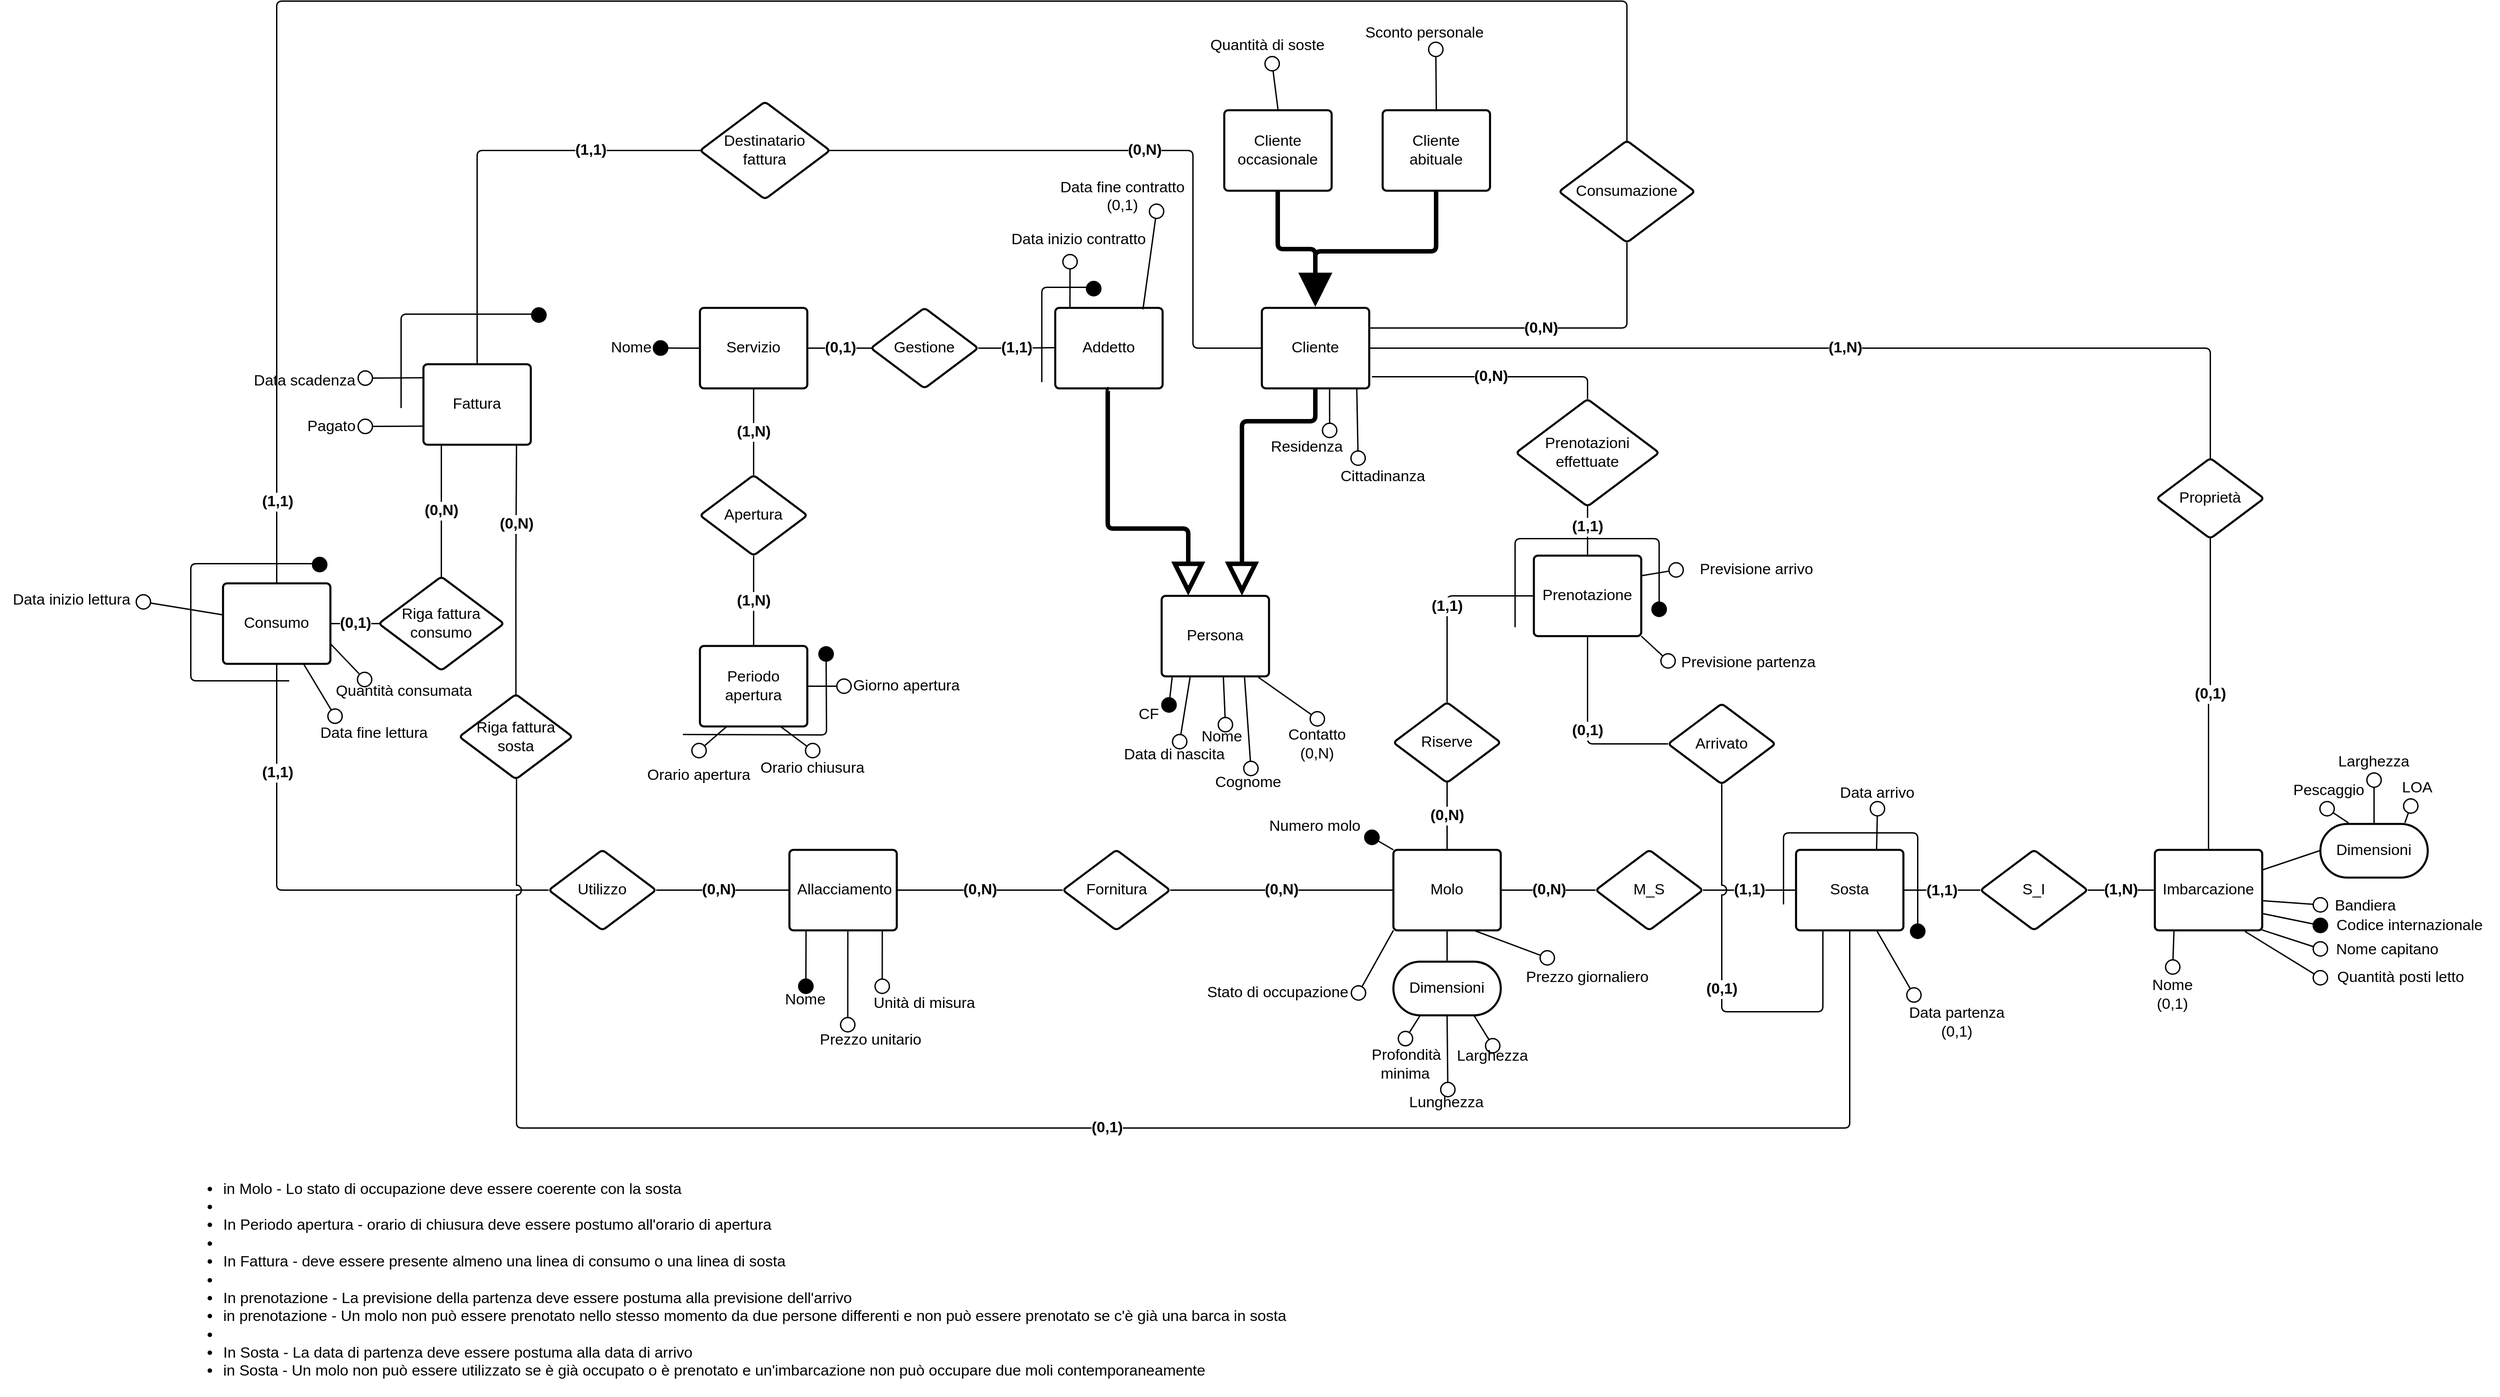 <mxfile pages="3">
    <diagram id="Lb8NKgurd6Q8IvhMMRqe" name="Concettuale">
        <mxGraphModel dx="726" dy="1743" grid="1" gridSize="10" guides="1" tooltips="1" connect="1" arrows="1" fold="1" page="1" pageScale="1" pageWidth="827" pageHeight="1169" math="0" shadow="0">
            <root>
                <mxCell id="0"/>
                <mxCell id="1" parent="0"/>
                <UserObject label="Data inizio contratto" lucidchartObjectId="qG3w~g5rz1pi" id="IZg3AnJUHfxiXuIaxrN7-1">
                    <mxCell style="html=1;overflow=block;blockSpacing=1;whiteSpace=wrap;fontSize=17;fontColor=#000000;spacing=0;fillColor=#ffffff;strokeWidth=1.5;strokeColor=none;" parent="1" vertex="1">
                        <mxGeometry x="1711.08" y="-373" width="163" height="40" as="geometry"/>
                    </mxCell>
                </UserObject>
                <UserObject label="Codice internazionale" lucidchartObjectId="qG3wypu7~B5-" id="IZg3AnJUHfxiXuIaxrN7-3">
                    <mxCell style="html=1;overflow=block;blockSpacing=1;whiteSpace=wrap;fontSize=17;fontColor=#000000;spacing=0;fillColor=none;strokeWidth=1.5;strokeColor=none;verticalAlign=middle;" parent="1" vertex="1">
                        <mxGeometry x="3180" y="400" width="200" height="27" as="geometry"/>
                    </mxCell>
                </UserObject>
                <UserObject label="Previsione partenza" lucidchartObjectId="qG3wwknmCZUE" id="IZg3AnJUHfxiXuIaxrN7-4">
                    <mxCell style="html=1;overflow=block;blockSpacing=1;whiteSpace=wrap;fontSize=17;fontColor=#000000;spacing=0;fillColor=none;strokeWidth=1.5;strokeColor=none;" parent="1" vertex="1">
                        <mxGeometry x="2451" y="109" width="180" height="17.5" as="geometry"/>
                    </mxCell>
                </UserObject>
                <UserObject label="Quantità di soste" lucidchartObjectId="qG3wplEo-.gc" id="IZg3AnJUHfxiXuIaxrN7-8">
                    <mxCell style="html=1;overflow=block;blockSpacing=1;whiteSpace=wrap;fontSize=17;fontColor=#000000;spacing=0;fillColor=none;strokeWidth=1.5;strokeColor=none;" parent="1" vertex="1">
                        <mxGeometry x="1925" y="-590" width="157" height="40" as="geometry"/>
                    </mxCell>
                </UserObject>
                <UserObject label="Contatto&#10;(0,N)" lucidchartObjectId="qG3woVkW-.Kp" id="IZg3AnJUHfxiXuIaxrN7-9">
                    <mxCell style="html=1;overflow=block;blockSpacing=1;whiteSpace=wrap;fontSize=17;fontColor=#000000;spacing=0;fillColor=none;strokeWidth=1.5;strokeColor=none;" parent="1" vertex="1">
                        <mxGeometry x="2020" y="182.5" width="78" height="57.5" as="geometry"/>
                    </mxCell>
                </UserObject>
                <UserObject label="Nome capitano" lucidchartObjectId="qG3wnt9I1VwD" id="IZg3AnJUHfxiXuIaxrN7-10">
                    <mxCell style="html=1;overflow=block;blockSpacing=1;whiteSpace=wrap;fontSize=17;fontColor=#000000;spacing=0;fillColor=none;strokeWidth=1.5;strokeColor=none;" parent="1" vertex="1">
                        <mxGeometry x="3180" y="427" width="150" height="27" as="geometry"/>
                    </mxCell>
                </UserObject>
                <UserObject label="Cognome" lucidchartObjectId="qG3wlyrFWjLu" id="IZg3AnJUHfxiXuIaxrN7-12">
                    <mxCell style="html=1;overflow=block;blockSpacing=1;whiteSpace=wrap;fontSize=17;fontColor=#000000;spacing=0;fillColor=none;strokeWidth=1.5;strokeColor=none;" parent="1" vertex="1">
                        <mxGeometry x="1937" y="238" width="90" height="32" as="geometry"/>
                    </mxCell>
                </UserObject>
                <UserObject label="Nome" lucidchartObjectId="qG3wkJD~I8z7" id="IZg3AnJUHfxiXuIaxrN7-13">
                    <mxCell style="html=1;overflow=block;blockSpacing=1;whiteSpace=wrap;fontSize=17;fontColor=#000000;spacing=0;fillColor=none;strokeWidth=1.5;strokeColor=none;" parent="1" vertex="1">
                        <mxGeometry x="1455" y="481.5" width="64" height="31" as="geometry"/>
                    </mxCell>
                </UserObject>
                <UserObject label="Data arrivo" lucidchartObjectId="qG3wjgoEsoyD" id="IZg3AnJUHfxiXuIaxrN7-14">
                    <mxCell style="html=1;overflow=block;blockSpacing=1;whiteSpace=wrap;fontSize=17;fontColor=#000000;spacing=0;fillColor=none;strokeWidth=1.5;strokeColor=none;" parent="1" vertex="1">
                        <mxGeometry x="2640" y="248" width="90" height="35" as="geometry"/>
                    </mxCell>
                </UserObject>
                <UserObject label="Data inizio lettura" lucidchartObjectId="qG3wfT6kJYHy" id="IZg3AnJUHfxiXuIaxrN7-16">
                    <mxCell style="html=1;overflow=block;blockSpacing=1;whiteSpace=wrap;fontSize=17;fontColor=#000000;spacing=0;fillColor=none;strokeWidth=1.5;strokeColor=none;" parent="1" vertex="1">
                        <mxGeometry x="587" y="36.5" width="160" height="27" as="geometry"/>
                    </mxCell>
                </UserObject>
                <UserObject label="Data fine contratto&#10;(0,1)" lucidchartObjectId="qG3wbWLWPdAv" id="IZg3AnJUHfxiXuIaxrN7-17">
                    <mxCell style="html=1;overflow=block;blockSpacing=1;whiteSpace=wrap;fontSize=17;fontColor=#000000;spacing=0;fillColor=#ffffff;strokeWidth=1.5;strokeColor=none;" parent="1" vertex="1">
                        <mxGeometry x="1766.08" y="-422" width="151" height="37" as="geometry"/>
                    </mxCell>
                </UserObject>
                <UserObject label="Quantità posti letto" lucidchartObjectId="qG3wauGdlq0J" id="IZg3AnJUHfxiXuIaxrN7-18">
                    <mxCell style="html=1;overflow=block;blockSpacing=1;whiteSpace=wrap;fontSize=17;fontColor=#000000;spacing=0;fillColor=none;strokeWidth=1.5;strokeColor=none;" parent="1" vertex="1">
                        <mxGeometry x="3180" y="460" width="180" height="24" as="geometry"/>
                    </mxCell>
                </UserObject>
                <UserObject label="Unità di misura" lucidchartObjectId="qG3w_NOJGsT1" id="IZg3AnJUHfxiXuIaxrN7-19">
                    <mxCell style="html=1;overflow=block;blockSpacing=1;whiteSpace=wrap;fontSize=17;fontColor=#000000;spacing=0;fillColor=none;strokeWidth=1.5;strokeColor=none;" parent="1" vertex="1">
                        <mxGeometry x="1560" y="481.5" width="120" height="38.5" as="geometry"/>
                    </mxCell>
                </UserObject>
                <UserObject label="CF" lucidchartObjectId="qG3wYmhuRZii" id="IZg3AnJUHfxiXuIaxrN7-20">
                    <mxCell style="html=1;overflow=block;blockSpacing=1;whiteSpace=wrap;fontSize=17;fontColor=#000000;spacing=0;fillColor=none;strokeWidth=1.5;strokeColor=none;" parent="1" vertex="1">
                        <mxGeometry x="1838" y="167" width="65.5" height="22" as="geometry"/>
                    </mxCell>
                </UserObject>
                <UserObject label="Prezzo unitario" lucidchartObjectId="qG3wY4epbDqB" id="IZg3AnJUHfxiXuIaxrN7-21">
                    <mxCell style="html=1;overflow=block;blockSpacing=1;whiteSpace=wrap;fontSize=17;fontColor=#000000;spacing=0;fillColor=none;strokeWidth=1.5;strokeColor=none;" parent="1" vertex="1">
                        <mxGeometry x="1500" y="524.5" width="120" height="35.5" as="geometry"/>
                    </mxCell>
                </UserObject>
                <UserObject label="Previsione arrivo" lucidchartObjectId="qG3wSvpVa78N" id="IZg3AnJUHfxiXuIaxrN7-22">
                    <mxCell style="html=1;overflow=block;blockSpacing=1;whiteSpace=wrap;fontSize=17;fontColor=#000000;spacing=0;fillColor=none;strokeWidth=1.5;strokeColor=none;" parent="1" vertex="1">
                        <mxGeometry x="2460" y="1" width="180" height="30" as="geometry"/>
                    </mxCell>
                </UserObject>
                <UserObject label="Quantità consumata" lucidchartObjectId="qG3wR2ifY7PK" id="IZg3AnJUHfxiXuIaxrN7-24">
                    <mxCell style="html=1;overflow=block;blockSpacing=1;whiteSpace=wrap;fontSize=17;fontColor=#000000;spacing=0;fillColor=none;strokeWidth=1.5;strokeColor=none;" parent="1" vertex="1">
                        <mxGeometry x="950" y="138.5" width="177" height="27" as="geometry"/>
                    </mxCell>
                </UserObject>
                <UserObject label="Bandiera" lucidchartObjectId="qG3wQItMWX9v" id="IZg3AnJUHfxiXuIaxrN7-25">
                    <mxCell style="html=1;overflow=block;blockSpacing=1;whiteSpace=wrap;fontSize=17;fontColor=#000000;spacing=0;fillColor=none;strokeWidth=1.5;strokeColor=none;" parent="1" vertex="1">
                        <mxGeometry x="3180" y="381" width="101" height="19" as="geometry"/>
                    </mxCell>
                </UserObject>
                <UserObject label="Sconto personale" lucidchartObjectId="qG3wP3HijY87" id="IZg3AnJUHfxiXuIaxrN7-26">
                    <mxCell style="html=1;overflow=block;blockSpacing=1;whiteSpace=wrap;fontSize=17;fontColor=#000000;spacing=0;fillColor=none;strokeWidth=1.5;strokeColor=none;" parent="1" vertex="1">
                        <mxGeometry x="2094" y="-603" width="170" height="37" as="geometry"/>
                    </mxCell>
                </UserObject>
                <UserObject label="Stato di occupazione" lucidchartObjectId="qG3wOjGNH783" id="IZg3AnJUHfxiXuIaxrN7-27">
                    <mxCell style="html=1;overflow=block;blockSpacing=1;whiteSpace=wrap;fontSize=17;fontColor=#000000;spacing=0;fillColor=none;strokeWidth=1.5;strokeColor=none;" parent="1" vertex="1">
                        <mxGeometry x="1925" y="474" width="180" height="30" as="geometry"/>
                    </mxCell>
                </UserObject>
                <UserObject label="Data fine lettura" lucidchartObjectId="qG3wJ4P51qAZ" id="IZg3AnJUHfxiXuIaxrN7-29">
                    <mxCell style="html=1;overflow=block;blockSpacing=1;whiteSpace=wrap;fontSize=17;fontColor=#000000;spacing=0;fillColor=none;strokeWidth=1.5;strokeColor=none;" parent="1" vertex="1">
                        <mxGeometry x="940" y="182.5" width="130" height="32" as="geometry"/>
                    </mxCell>
                </UserObject>
                <UserObject label="Nome" lucidchartObjectId="qG3w8p8kOtcF" id="IZg3AnJUHfxiXuIaxrN7-32">
                    <mxCell style="html=1;overflow=block;blockSpacing=1;whiteSpace=wrap;fontSize=17;fontColor=#000000;spacing=0;fillColor=none;strokeWidth=1.5;strokeColor=none;" parent="1" vertex="1">
                        <mxGeometry x="1920" y="189" width="65" height="27" as="geometry"/>
                    </mxCell>
                </UserObject>
                <UserObject label="Nome&#10;(0,1)" lucidchartObjectId="qG3w6z_bFd4y" id="IZg3AnJUHfxiXuIaxrN7-33">
                    <mxCell style="html=1;overflow=block;blockSpacing=1;whiteSpace=wrap;fontSize=17;fontColor=#000000;spacing=0;fillColor=none;strokeWidth=1.5;strokeColor=none;" parent="1" vertex="1">
                        <mxGeometry x="2980" y="460" width="70" height="61" as="geometry"/>
                    </mxCell>
                </UserObject>
                <UserObject label="Data di nascita" lucidchartObjectId="qG3w5Qcm1Csx" id="IZg3AnJUHfxiXuIaxrN7-34">
                    <mxCell style="html=1;overflow=block;blockSpacing=1;whiteSpace=wrap;fontSize=17;fontColor=#000000;spacing=0;fillColor=none;strokeWidth=1.5;strokeColor=none;" parent="1" vertex="1">
                        <mxGeometry x="1838" y="208" width="123" height="30" as="geometry"/>
                    </mxCell>
                </UserObject>
                <UserObject label="Data partenza&lt;br&gt;(0,1)" lucidchartObjectId="qG3w1uLWU9N2" id="IZg3AnJUHfxiXuIaxrN7-35">
                    <mxCell style="html=1;overflow=block;blockSpacing=1;whiteSpace=wrap;fontSize=17;fontColor=#000000;spacing=0;fillColor=none;strokeWidth=1.5;strokeColor=none;" parent="1" vertex="1">
                        <mxGeometry x="2714" y="494.25" width="120" height="55.75" as="geometry"/>
                    </mxCell>
                </UserObject>
                <UserObject label="Nome" lucidchartObjectId="qG3w14PcT5Hk" id="IZg3AnJUHfxiXuIaxrN7-36">
                    <mxCell style="html=1;overflow=block;blockSpacing=1;whiteSpace=wrap;fontSize=17;fontColor=#000000;spacing=0;fillColor=#ffffff;strokeWidth=1.5;strokeColor=none;" parent="1" vertex="1">
                        <mxGeometry x="1260" y="-245.5" width="65" height="27" as="geometry"/>
                    </mxCell>
                </UserObject>
                <UserObject label="Cittadinanza" lucidchartObjectId="qG3w0xVLaBtw" id="IZg3AnJUHfxiXuIaxrN7-37">
                    <mxCell style="html=1;overflow=block;blockSpacing=1;whiteSpace=wrap;fontSize=17;fontColor=#000000;spacing=0;fillColor=none;strokeWidth=1.5;strokeColor=none;" parent="1" vertex="1">
                        <mxGeometry x="2080" y="-109" width="105" height="42" as="geometry"/>
                    </mxCell>
                </UserObject>
                <UserObject label="Residenza" lucidchartObjectId="qG3w-geqDVtb" id="IZg3AnJUHfxiXuIaxrN7-38">
                    <mxCell style="html=1;overflow=block;blockSpacing=1;whiteSpace=wrap;fontSize=17;fontColor=#000000;spacing=0;fillColor=none;strokeWidth=1.5;strokeColor=none;" parent="1" vertex="1">
                        <mxGeometry x="1997" y="-140" width="101" height="38" as="geometry"/>
                    </mxCell>
                </UserObject>
                <UserObject label="Lunghezza" lucidchartObjectId="qG3w-TL_w5D6" id="IZg3AnJUHfxiXuIaxrN7-39">
                    <mxCell style="html=1;overflow=block;blockSpacing=1;whiteSpace=wrap;fontSize=17;fontColor=#000000;spacing=0;fillColor=none;strokeWidth=1.5;strokeColor=none;" parent="1" vertex="1">
                        <mxGeometry x="2155" y="597" width="97" height="29" as="geometry"/>
                    </mxCell>
                </UserObject>
                <UserObject label="Molo" lucidchartObjectId="qG3ws0L2a0bG" id="IZg3AnJUHfxiXuIaxrN7-41">
                    <mxCell style="html=1;overflow=block;blockSpacing=1;whiteSpace=wrap;fontSize=17;fontColor=#000000;spacing=9;strokeColor=#000000;strokeOpacity=100;rounded=1;absoluteArcSize=1;arcSize=9;strokeWidth=2.3;" parent="1" vertex="1">
                        <mxGeometry x="2144" y="329" width="120" height="90" as="geometry"/>
                    </mxCell>
                </UserObject>
                <UserObject label="Allacciamento" lucidchartObjectId="qG3wAiNXXrYu" id="IZg3AnJUHfxiXuIaxrN7-42">
                    <mxCell style="html=1;overflow=block;blockSpacing=1;whiteSpace=wrap;fontSize=17;fontColor=#000000;spacing=9;strokeColor=#000000;strokeOpacity=100;rounded=1;absoluteArcSize=1;arcSize=9;strokeWidth=2.3;" parent="1" vertex="1">
                        <mxGeometry x="1469" y="329" width="120" height="90" as="geometry"/>
                    </mxCell>
                </UserObject>
                <UserObject label="Imbarcazione" lucidchartObjectId="qG3wFbQYlU~I" id="IZg3AnJUHfxiXuIaxrN7-43">
                    <mxCell style="html=1;overflow=block;blockSpacing=1;whiteSpace=wrap;fontSize=17;fontColor=#000000;spacing=9;strokeColor=#000000;strokeOpacity=100;rounded=1;absoluteArcSize=1;arcSize=9;strokeWidth=2.3;" parent="1" vertex="1">
                        <mxGeometry x="2995" y="329" width="120" height="90" as="geometry"/>
                    </mxCell>
                </UserObject>
                <UserObject label="Cliente" lucidchartObjectId="qG3wspaOj9bR" id="IZg3AnJUHfxiXuIaxrN7-44">
                    <mxCell style="html=1;overflow=block;blockSpacing=1;whiteSpace=wrap;fontSize=17;fontColor=#000000;spacing=9;strokeColor=#000000;strokeOpacity=100;rounded=1;absoluteArcSize=1;arcSize=9;strokeWidth=2.3;" parent="1" vertex="1">
                        <mxGeometry x="1997" y="-277" width="120" height="90" as="geometry"/>
                    </mxCell>
                </UserObject>
                <UserObject label="Addetto" lucidchartObjectId="qG3wZnogm-np" id="IZg3AnJUHfxiXuIaxrN7-45">
                    <mxCell style="html=1;overflow=block;blockSpacing=1;whiteSpace=wrap;fontSize=17;fontColor=#000000;spacing=9;strokeColor=#000000;strokeOpacity=100;rounded=1;absoluteArcSize=1;arcSize=9;strokeWidth=2.3;" parent="1" vertex="1">
                        <mxGeometry x="1766.08" y="-277" width="120" height="90" as="geometry"/>
                    </mxCell>
                </UserObject>
                <UserObject label="Servizio" lucidchartObjectId="qG3wPepaNxYq" id="IZg3AnJUHfxiXuIaxrN7-46">
                    <mxCell style="html=1;overflow=block;blockSpacing=1;whiteSpace=wrap;fontSize=17;fontColor=#000000;spacing=9;strokeColor=#000000;strokeOpacity=100;rounded=1;absoluteArcSize=1;arcSize=9;strokeWidth=2.3;" parent="1" vertex="1">
                        <mxGeometry x="1369" y="-277" width="120" height="90" as="geometry"/>
                    </mxCell>
                </UserObject>
                <UserObject label="Persona" lucidchartObjectId="qG3wBOnAe34f" id="IZg3AnJUHfxiXuIaxrN7-48">
                    <mxCell style="html=1;overflow=block;blockSpacing=1;whiteSpace=wrap;fontSize=17;fontColor=#000000;spacing=9;strokeColor=#000000;strokeOpacity=100;rounded=1;absoluteArcSize=1;arcSize=9;strokeWidth=2.3;" parent="1" vertex="1">
                        <mxGeometry x="1885" y="45" width="120" height="90" as="geometry"/>
                    </mxCell>
                </UserObject>
                <UserObject label="" lucidchartObjectId="qG3wWw9Mf8CR" id="IZg3AnJUHfxiXuIaxrN7-49">
                    <mxCell style="html=1;jettySize=18;whiteSpace=wrap;fontSize=17;strokeColor=#000000;strokeWidth=5;rounded=1;arcSize=12;edgeStyle=orthogonalEdgeStyle;startArrow=none;endArrow=block;exitX=0.5;exitY=1.012;exitPerimeter=0;endFill=0;entryX=0.25;entryY=0;entryDx=0;entryDy=0;endSize=25;" parent="1" source="IZg3AnJUHfxiXuIaxrN7-45" target="IZg3AnJUHfxiXuIaxrN7-48" edge="1">
                        <mxGeometry width="100" height="100" relative="1" as="geometry">
                            <mxPoint x="1770" y="-120" as="targetPoint"/>
                            <Array as="points">
                                <mxPoint x="1825" y="-30"/>
                                <mxPoint x="1915" y="-30"/>
                            </Array>
                        </mxGeometry>
                    </mxCell>
                </UserObject>
                <UserObject label="" lucidchartObjectId="qG3wJAKm~KNV" id="IZg3AnJUHfxiXuIaxrN7-50">
                    <mxCell style="html=1;jettySize=18;whiteSpace=wrap;fontSize=17;strokeColor=#000000;strokeWidth=5;rounded=1;arcSize=12;edgeStyle=orthogonalEdgeStyle;startArrow=none;endArrow=block;endFill=0;exitX=0.5;exitY=1.012;exitPerimeter=0;entryX=0.75;entryY=0;entryDx=0;entryDy=0;startSize=0;endSize=25;" parent="1" source="IZg3AnJUHfxiXuIaxrN7-44" target="IZg3AnJUHfxiXuIaxrN7-48" edge="1">
                        <mxGeometry width="100" height="100" relative="1" as="geometry">
                            <Array as="points">
                                <mxPoint x="2057" y="-150"/>
                                <mxPoint x="1975" y="-150"/>
                            </Array>
                            <mxPoint x="2010" as="targetPoint"/>
                        </mxGeometry>
                    </mxCell>
                </UserObject>
                <UserObject label="Dimensioni" lucidchartObjectId="qG3wjJrCLR1B" id="IZg3AnJUHfxiXuIaxrN7-53">
                    <mxCell style="html=1;overflow=block;blockSpacing=1;whiteSpace=wrap;rounded=1;arcSize=50;fontSize=17;fontColor=#000000;spacing=3.8;strokeColor=#000000;strokeOpacity=100;strokeWidth=2.3;" parent="1" vertex="1">
                        <mxGeometry x="2144" y="454" width="120" height="60" as="geometry"/>
                    </mxCell>
                </UserObject>
                <UserObject label="" lucidchartObjectId="qG3w8ZtX3_uW" id="IZg3AnJUHfxiXuIaxrN7-54">
                    <mxCell style="html=1;jettySize=18;whiteSpace=wrap;fontSize=17;strokeColor=#000000;strokeWidth=1.5;rounded=1;arcSize=12;startArrow=none;endArrow=none;exitX=0.5;exitY=-0.019;exitPerimeter=0;entryX=0.5;entryY=1.012;entryPerimeter=0;" parent="1" source="IZg3AnJUHfxiXuIaxrN7-53" target="IZg3AnJUHfxiXuIaxrN7-41" edge="1">
                        <mxGeometry width="100" height="100" relative="1" as="geometry"/>
                    </mxCell>
                </UserObject>
                <UserObject label="Profondità minima" lucidchartObjectId="qG3wKU2qW4a8" id="IZg3AnJUHfxiXuIaxrN7-55">
                    <mxCell style="html=1;overflow=block;blockSpacing=1;whiteSpace=wrap;fontSize=17;fontColor=#000000;spacing=0;strokeOpacity=0;fillOpacity=0;rounded=1;absoluteArcSize=1;arcSize=9;fillColor=none;strokeWidth=2.3;" parent="1" vertex="1">
                        <mxGeometry x="2120" y="540" width="75" height="57" as="geometry"/>
                    </mxCell>
                </UserObject>
                <UserObject label="Larghezza" lucidchartObjectId="qG3weLcsIPQj" id="IZg3AnJUHfxiXuIaxrN7-56">
                    <mxCell style="html=1;overflow=block;blockSpacing=1;whiteSpace=wrap;fontSize=17;fontColor=#000000;spacing=0;strokeOpacity=0;fillOpacity=0;rounded=1;absoluteArcSize=1;arcSize=9;fillColor=none;strokeWidth=2.3;" parent="1" vertex="1">
                        <mxGeometry x="2210" y="548" width="90" height="23" as="geometry"/>
                    </mxCell>
                </UserObject>
                <UserObject label="" lucidchartObjectId="qG3wTEocwHBX" id="IZg3AnJUHfxiXuIaxrN7-57">
                    <mxCell style="html=1;jettySize=18;whiteSpace=wrap;fontSize=17;strokeColor=#000000;strokeWidth=1.5;rounded=1;arcSize=12;startArrow=none;endArrow=oval;endFill=0;endSize=16;entryX=0.5;entryY=0.001;entryPerimeter=0;exitX=0.25;exitY=1;exitDx=0;exitDy=0;" parent="1" source="IZg3AnJUHfxiXuIaxrN7-53" target="IZg3AnJUHfxiXuIaxrN7-55" edge="1">
                        <mxGeometry width="100" height="100" relative="1" as="geometry"/>
                    </mxCell>
                </UserObject>
                <UserObject label="" lucidchartObjectId="qG3wC34YzaM~" id="IZg3AnJUHfxiXuIaxrN7-58">
                    <mxCell style="html=1;jettySize=18;whiteSpace=wrap;fontSize=17;strokeColor=#000000;strokeWidth=1.5;rounded=1;arcSize=12;startArrow=none;endArrow=oval;endFill=0;endSize=16;exitX=0.75;exitY=1;entryX=0.5;entryY=0;entryDx=0;entryDy=0;exitDx=0;exitDy=0;" parent="1" source="IZg3AnJUHfxiXuIaxrN7-53" target="IZg3AnJUHfxiXuIaxrN7-56" edge="1">
                        <mxGeometry width="100" height="100" relative="1" as="geometry"/>
                    </mxCell>
                </UserObject>
                <UserObject label="" lucidchartObjectId="qG3wmwphB3~n" id="IZg3AnJUHfxiXuIaxrN7-59">
                    <mxCell style="html=1;jettySize=18;whiteSpace=wrap;fontSize=17;strokeColor=#000000;strokeWidth=1.5;rounded=1;arcSize=12;startArrow=none;endArrow=oval;endFill=0;endSize=16;exitX=0.5;exitY=1;entryX=0.514;entryY=0;entryPerimeter=0;exitDx=0;exitDy=0;" parent="1" source="IZg3AnJUHfxiXuIaxrN7-53" target="IZg3AnJUHfxiXuIaxrN7-39" edge="1">
                        <mxGeometry width="100" height="100" relative="1" as="geometry"/>
                    </mxCell>
                </UserObject>
                <UserObject label="" lucidchartObjectId="qG3wcs1GOo5C" id="IZg3AnJUHfxiXuIaxrN7-69">
                    <mxCell style="html=1;jettySize=18;whiteSpace=wrap;fontSize=17;strokeColor=#000000;strokeWidth=1.5;rounded=1;arcSize=12;startArrow=none;endArrow=oval;endFill=0;endSize=16;entryX=1;entryY=0.5;entryDx=0;entryDy=0;exitX=0;exitY=1;exitDx=0;exitDy=0;" parent="1" source="IZg3AnJUHfxiXuIaxrN7-41" target="IZg3AnJUHfxiXuIaxrN7-27" edge="1">
                        <mxGeometry width="100" height="100" relative="1" as="geometry">
                            <mxPoint x="2160" y="430" as="sourcePoint"/>
                            <mxPoint x="2120" y="540" as="targetPoint"/>
                        </mxGeometry>
                    </mxCell>
                </UserObject>
                <UserObject label="" lucidchartObjectId="qG3w.DNciJdp" id="IZg3AnJUHfxiXuIaxrN7-70">
                    <mxCell style="html=1;jettySize=18;whiteSpace=wrap;fontSize=17;strokeColor=#000000;strokeWidth=1.5;rounded=1;arcSize=12;startArrow=none;endArrow=oval;endFill=1;endSize=16;exitX=1.009;exitY=0.793;exitPerimeter=0;entryX=0;entryY=0.5;entryDx=0;entryDy=0;" parent="1" source="IZg3AnJUHfxiXuIaxrN7-43" target="IZg3AnJUHfxiXuIaxrN7-3" edge="1">
                        <mxGeometry width="100" height="100" relative="1" as="geometry">
                            <mxPoint x="3180" y="420" as="targetPoint"/>
                        </mxGeometry>
                    </mxCell>
                </UserObject>
                <UserObject label="LOA" lucidchartObjectId="qG3wx86HfEAO" id="IZg3AnJUHfxiXuIaxrN7-71">
                    <mxCell style="html=1;overflow=block;blockSpacing=1;whiteSpace=wrap;fontSize=17;fontColor=#000000;spacing=0;fillColor=none;strokeWidth=1.5;strokeColor=none;" parent="1" vertex="1">
                        <mxGeometry x="3240" y="240" width="97" height="40" as="geometry"/>
                    </mxCell>
                </UserObject>
                <UserObject label="Dimensioni" lucidchartObjectId="qG3w61WHC45h" id="IZg3AnJUHfxiXuIaxrN7-72">
                    <mxCell style="html=1;overflow=block;blockSpacing=1;whiteSpace=wrap;rounded=1;arcSize=50;fontSize=17;fontColor=#000000;spacing=3.8;strokeColor=#000000;strokeOpacity=100;strokeWidth=2.3;" parent="1" vertex="1">
                        <mxGeometry x="3180" y="300" width="120" height="60" as="geometry"/>
                    </mxCell>
                </UserObject>
                <UserObject label="" lucidchartObjectId="qG3wPrwIw3Pf" id="IZg3AnJUHfxiXuIaxrN7-73">
                    <mxCell style="html=1;jettySize=18;whiteSpace=wrap;fontSize=17;strokeColor=#000000;strokeWidth=1.5;rounded=1;arcSize=12;startArrow=none;endArrow=none;exitX=-0.009;exitY=0.5;exitPerimeter=0;entryX=1;entryY=0.25;entryDx=0;entryDy=0;" parent="1" source="IZg3AnJUHfxiXuIaxrN7-72" target="IZg3AnJUHfxiXuIaxrN7-43" edge="1">
                        <mxGeometry width="100" height="100" relative="1" as="geometry"/>
                    </mxCell>
                </UserObject>
                <UserObject label="Pescaggio" lucidchartObjectId="qG3wGlUgdCHl" id="IZg3AnJUHfxiXuIaxrN7-74">
                    <mxCell style="html=1;overflow=block;blockSpacing=1;whiteSpace=wrap;fontSize=17;fontColor=#000000;spacing=0;strokeOpacity=0;fillOpacity=0;rounded=1;absoluteArcSize=1;arcSize=9;fillColor=none;strokeWidth=2.3;" parent="1" vertex="1">
                        <mxGeometry x="3150" y="243" width="75" height="40" as="geometry"/>
                    </mxCell>
                </UserObject>
                <UserObject label="Larghezza" lucidchartObjectId="qG3wW5DZjHm2" id="IZg3AnJUHfxiXuIaxrN7-75">
                    <mxCell style="html=1;overflow=block;blockSpacing=1;whiteSpace=wrap;fontSize=17;fontColor=#000000;spacing=0;strokeOpacity=0;fillOpacity=0;rounded=1;absoluteArcSize=1;arcSize=9;fillColor=none;strokeWidth=2.3;" parent="1" vertex="1">
                        <mxGeometry x="3195" y="210" width="90" height="41" as="geometry"/>
                    </mxCell>
                </UserObject>
                <UserObject label="" lucidchartObjectId="qG3wAD6UdGOn" id="IZg3AnJUHfxiXuIaxrN7-76">
                    <mxCell style="html=1;jettySize=18;whiteSpace=wrap;fontSize=17;strokeColor=#000000;strokeWidth=1.5;rounded=1;arcSize=12;startArrow=none;endArrow=oval;endFill=0;endSize=16;exitX=0.262;exitY=-0.019;exitPerimeter=0;entryX=0.5;entryY=0.999;entryPerimeter=0;" parent="1" source="IZg3AnJUHfxiXuIaxrN7-72" target="IZg3AnJUHfxiXuIaxrN7-74" edge="1">
                        <mxGeometry width="100" height="100" relative="1" as="geometry"/>
                    </mxCell>
                </UserObject>
                <UserObject label="" lucidchartObjectId="qG3wwl0MjoDS" id="IZg3AnJUHfxiXuIaxrN7-77">
                    <mxCell style="html=1;jettySize=18;whiteSpace=wrap;fontSize=17;strokeColor=#000000;strokeWidth=1.5;rounded=1;arcSize=12;startArrow=none;endArrow=oval;endFill=0;endSize=16;exitX=0.5;exitY=-0.019;exitPerimeter=0;entryX=0.5;entryY=0.999;entryPerimeter=0;" parent="1" source="IZg3AnJUHfxiXuIaxrN7-72" target="IZg3AnJUHfxiXuIaxrN7-75" edge="1">
                        <mxGeometry width="100" height="100" relative="1" as="geometry"/>
                    </mxCell>
                </UserObject>
                <UserObject label="" lucidchartObjectId="qG3wcONPoKfh" id="IZg3AnJUHfxiXuIaxrN7-78">
                    <mxCell style="html=1;jettySize=18;whiteSpace=wrap;fontSize=17;strokeColor=#000000;strokeWidth=1.5;rounded=1;arcSize=12;startArrow=none;endArrow=oval;endFill=0;endSize=16;exitX=0.787;exitY=-0.019;exitPerimeter=0;entryX=0.423;entryY=1;entryPerimeter=0;" parent="1" source="IZg3AnJUHfxiXuIaxrN7-72" target="IZg3AnJUHfxiXuIaxrN7-71" edge="1">
                        <mxGeometry width="100" height="100" relative="1" as="geometry"/>
                    </mxCell>
                </UserObject>
                <UserObject label="" lucidchartObjectId="qG3wD7-gIqWj" id="IZg3AnJUHfxiXuIaxrN7-79">
                    <mxCell style="html=1;jettySize=18;whiteSpace=wrap;fontSize=17;strokeColor=#000000;strokeWidth=1.5;rounded=1;arcSize=12;startArrow=none;endArrow=oval;endFill=0;endSize=16;exitX=0.178;exitY=1.012;exitPerimeter=0;entryX=0.5;entryY=0;entryDx=0;entryDy=0;" parent="1" source="IZg3AnJUHfxiXuIaxrN7-43" target="IZg3AnJUHfxiXuIaxrN7-33" edge="1">
                        <mxGeometry width="100" height="100" relative="1" as="geometry"/>
                    </mxCell>
                </UserObject>
                <UserObject label="" lucidchartObjectId="qG3wY3TIAK-S" id="IZg3AnJUHfxiXuIaxrN7-80">
                    <mxCell style="html=1;jettySize=18;whiteSpace=wrap;fontSize=17;strokeColor=#000000;strokeWidth=1.5;rounded=1;arcSize=12;startArrow=none;endArrow=oval;endFill=0;endSize=16;entryX=0;entryY=0.5;entryDx=0;entryDy=0;exitX=1;exitY=0.25;exitDx=0;exitDy=0;" parent="1" source="IZg3AnJUHfxiXuIaxrN7-151" target="IZg3AnJUHfxiXuIaxrN7-22" edge="1">
                        <mxGeometry width="100" height="100" relative="1" as="geometry">
                            <mxPoint x="2700" y="90" as="sourcePoint"/>
                        </mxGeometry>
                    </mxCell>
                </UserObject>
                <UserObject label="" lucidchartObjectId="qG3wl0wwAE8w" id="IZg3AnJUHfxiXuIaxrN7-81">
                    <mxCell style="html=1;jettySize=18;whiteSpace=wrap;fontSize=17;strokeColor=#000000;strokeWidth=1.5;rounded=1;arcSize=12;startArrow=none;endArrow=oval;endFill=0;endSize=16;entryX=0;entryY=0.5;entryDx=0;entryDy=0;exitX=1;exitY=1;exitDx=0;exitDy=0;" parent="1" source="IZg3AnJUHfxiXuIaxrN7-151" target="IZg3AnJUHfxiXuIaxrN7-4" edge="1">
                        <mxGeometry width="100" height="100" relative="1" as="geometry">
                            <mxPoint x="2430" y="110" as="sourcePoint"/>
                            <mxPoint x="2401" y="140" as="targetPoint"/>
                        </mxGeometry>
                    </mxCell>
                </UserObject>
                <UserObject label="" lucidchartObjectId="qG3wRL-JpWAr" id="IZg3AnJUHfxiXuIaxrN7-82">
                    <mxCell style="html=1;jettySize=18;whiteSpace=wrap;fontSize=17;strokeColor=#000000;strokeWidth=1.5;rounded=1;arcSize=12;edgeStyle=orthogonalEdgeStyle;startArrow=none;endArrow=none;exitX=1.025;exitY=0.856;exitPerimeter=0;entryX=0.5;entryY=0;entryDx=0;entryDy=0;exitDx=0;exitDy=0;" parent="1" source="IZg3AnJUHfxiXuIaxrN7-44" target="IZg3AnJUHfxiXuIaxrN7-152" edge="1">
                        <mxGeometry width="100" height="100" relative="1" as="geometry">
                            <Array as="points"/>
                        </mxGeometry>
                    </mxCell>
                </UserObject>
                <mxCell id="IZg3AnJUHfxiXuIaxrN7-83" value="(0,N)" style="text;html=1;resizable=0;labelBackgroundColor=default;align=center;verticalAlign=middle;fontStyle=1;fontColor=#000000;fontSize=17;" parent="IZg3AnJUHfxiXuIaxrN7-82" vertex="1">
                    <mxGeometry relative="1" as="geometry"/>
                </mxCell>
                <UserObject label="" lucidchartObjectId="qG3wN-hwlz3H" id="IZg3AnJUHfxiXuIaxrN7-84">
                    <mxCell style="html=1;jettySize=18;whiteSpace=wrap;fontSize=17;strokeColor=#000000;strokeWidth=1.5;rounded=1;arcSize=12;edgeStyle=orthogonalEdgeStyle;startArrow=none;endArrow=none;exitX=0.5;exitY=-0.012;exitPerimeter=0;entryX=0.5;entryY=0.996;entryPerimeter=0;" parent="1" source="IZg3AnJUHfxiXuIaxrN7-41" target="IZg3AnJUHfxiXuIaxrN7-155" edge="1">
                        <mxGeometry width="100" height="100" relative="1" as="geometry">
                            <Array as="points"/>
                        </mxGeometry>
                    </mxCell>
                </UserObject>
                <mxCell id="IZg3AnJUHfxiXuIaxrN7-85" value="(0,N)" style="text;html=1;resizable=0;labelBackgroundColor=default;align=center;verticalAlign=middle;fontStyle=1;fontColor=#000000;fontSize=17;" parent="IZg3AnJUHfxiXuIaxrN7-84" vertex="1">
                    <mxGeometry relative="1" as="geometry"/>
                </mxCell>
                <UserObject label="" lucidchartObjectId="qG3wfDN0kKoc" id="IZg3AnJUHfxiXuIaxrN7-96">
                    <mxCell style="html=1;jettySize=18;whiteSpace=wrap;fontSize=17;strokeColor=#000000;strokeWidth=1.5;rounded=1;arcSize=12;startArrow=none;endArrow=oval;endFill=0;endSize=16;exitX=0.575;exitY=1.012;exitPerimeter=0;entryX=0.558;entryY=0;entryPerimeter=0;" parent="1" source="IZg3AnJUHfxiXuIaxrN7-48" target="IZg3AnJUHfxiXuIaxrN7-32" edge="1">
                        <mxGeometry width="100" height="100" relative="1" as="geometry"/>
                    </mxCell>
                </UserObject>
                <UserObject label="" lucidchartObjectId="qG3wGOcV8zi7" id="IZg3AnJUHfxiXuIaxrN7-97">
                    <mxCell style="html=1;jettySize=18;whiteSpace=wrap;fontSize=17;strokeColor=#000000;strokeWidth=1.5;rounded=1;arcSize=12;startArrow=none;endArrow=oval;endFill=0;endSize=16;exitX=0.772;exitY=1.012;exitPerimeter=0;entryX=0.531;entryY=0;entryPerimeter=0;" parent="1" source="IZg3AnJUHfxiXuIaxrN7-48" target="IZg3AnJUHfxiXuIaxrN7-12" edge="1">
                        <mxGeometry width="100" height="100" relative="1" as="geometry"/>
                    </mxCell>
                </UserObject>
                <UserObject label="" lucidchartObjectId="qG3w.MaxTH6l" id="IZg3AnJUHfxiXuIaxrN7-98">
                    <mxCell style="html=1;jettySize=18;whiteSpace=wrap;fontSize=17;strokeColor=#000000;strokeWidth=1.5;rounded=1;arcSize=12;startArrow=none;endArrow=oval;endFill=0;endSize=16;exitX=0.902;exitY=1.012;exitPerimeter=0;entryX=0.5;entryY=0;entryDx=0;entryDy=0;" parent="1" source="IZg3AnJUHfxiXuIaxrN7-48" target="IZg3AnJUHfxiXuIaxrN7-9" edge="1">
                        <mxGeometry width="100" height="100" relative="1" as="geometry">
                            <mxPoint x="2070" y="130" as="targetPoint"/>
                        </mxGeometry>
                    </mxCell>
                </UserObject>
                <UserObject label="" lucidchartObjectId="qG3wVnHw3bp6" id="IZg3AnJUHfxiXuIaxrN7-99">
                    <mxCell style="html=1;jettySize=18;whiteSpace=wrap;fontSize=17;strokeColor=#000000;strokeWidth=1.5;rounded=1;arcSize=12;startArrow=none;endArrow=oval;endFill=1;endSize=16;exitX=0.098;exitY=1.012;exitPerimeter=0;entryX=0.843;entryY=0;entryPerimeter=0;" parent="1" source="IZg3AnJUHfxiXuIaxrN7-48" target="IZg3AnJUHfxiXuIaxrN7-20" edge="1">
                        <mxGeometry width="100" height="100" relative="1" as="geometry"/>
                    </mxCell>
                </UserObject>
                <UserObject label="" lucidchartObjectId="qG3wre.6JNU4" id="IZg3AnJUHfxiXuIaxrN7-105">
                    <mxCell style="html=1;jettySize=18;whiteSpace=wrap;fontSize=17;strokeColor=#000000;strokeWidth=1.5;rounded=1;arcSize=12;edgeStyle=orthogonalEdgeStyle;startArrow=none;endArrow=none;exitX=1.009;exitY=0.5;exitPerimeter=0;entryX=0;entryY=0.5;entryDx=0;entryDy=0;" parent="1" source="IZg3AnJUHfxiXuIaxrN7-41" target="IZg3AnJUHfxiXuIaxrN7-205" edge="1">
                        <mxGeometry width="100" height="100" relative="1" as="geometry">
                            <Array as="points"/>
                            <mxPoint x="2410" y="374" as="targetPoint"/>
                        </mxGeometry>
                    </mxCell>
                </UserObject>
                <mxCell id="IZg3AnJUHfxiXuIaxrN7-106" value="(0,N)" style="text;html=1;resizable=0;labelBackgroundColor=default;align=center;verticalAlign=middle;fontStyle=1;fontColor=#000000;fontSize=17;" parent="IZg3AnJUHfxiXuIaxrN7-105" vertex="1">
                    <mxGeometry relative="1" as="geometry"/>
                </mxCell>
                <UserObject label="" lucidchartObjectId="qG3wsVzQLSOw" id="IZg3AnJUHfxiXuIaxrN7-107">
                    <mxCell style="html=1;jettySize=18;whiteSpace=wrap;fontSize=17;strokeColor=#000000;strokeWidth=1.5;rounded=1;arcSize=12;edgeStyle=orthogonalEdgeStyle;startArrow=none;endArrow=none;exitX=-0.009;exitY=0.5;exitPerimeter=0;" parent="1" source="IZg3AnJUHfxiXuIaxrN7-43" target="IZg3AnJUHfxiXuIaxrN7-202" edge="1">
                        <mxGeometry width="100" height="100" relative="1" as="geometry">
                            <Array as="points"/>
                            <mxPoint x="2870" y="374" as="targetPoint"/>
                        </mxGeometry>
                    </mxCell>
                </UserObject>
                <mxCell id="IZg3AnJUHfxiXuIaxrN7-108" value="(1,N)" style="text;html=1;resizable=0;labelBackgroundColor=default;align=center;verticalAlign=middle;fontStyle=1;fontColor=#000000;fontSize=17;" parent="IZg3AnJUHfxiXuIaxrN7-107" vertex="1">
                    <mxGeometry relative="1" as="geometry"/>
                </mxCell>
                <UserObject label="" lucidchartObjectId="qG3wOpRJFm6N" id="IZg3AnJUHfxiXuIaxrN7-109">
                    <mxCell style="html=1;jettySize=18;whiteSpace=wrap;fontSize=17;strokeColor=#000000;strokeWidth=1.5;rounded=1;arcSize=12;startArrow=none;endArrow=oval;endFill=0;endSize=16;exitX=0.75;exitY=1;exitDx=0;exitDy=0;entryX=0.098;entryY=-0.053;entryDx=0;entryDy=0;entryPerimeter=0;" parent="1" source="IZg3AnJUHfxiXuIaxrN7-201" target="IZg3AnJUHfxiXuIaxrN7-35" edge="1">
                        <mxGeometry width="100" height="100" relative="1" as="geometry">
                            <mxPoint x="2720" y="320" as="targetPoint"/>
                        </mxGeometry>
                    </mxCell>
                </UserObject>
                <UserObject label="" lucidchartObjectId="qG3wlou.gy26" id="IZg3AnJUHfxiXuIaxrN7-110">
                    <mxCell style="html=1;jettySize=18;whiteSpace=wrap;fontSize=17;strokeColor=#000000;strokeWidth=1.5;rounded=1;arcSize=12;startArrow=none;endArrow=oval;endFill=0;endSize=16;exitX=0.75;exitY=0;exitDx=0;exitDy=0;entryX=0.5;entryY=1;entryDx=0;entryDy=0;" parent="1" source="IZg3AnJUHfxiXuIaxrN7-201" target="IZg3AnJUHfxiXuIaxrN7-14" edge="1">
                        <mxGeometry width="100" height="100" relative="1" as="geometry">
                            <mxPoint x="2640" y="310" as="targetPoint"/>
                        </mxGeometry>
                    </mxCell>
                </UserObject>
                <UserObject label="" lucidchartObjectId="qG3wcaELQShd" id="IZg3AnJUHfxiXuIaxrN7-111">
                    <mxCell style="html=1;jettySize=18;whiteSpace=wrap;fontSize=17;strokeColor=#000000;strokeWidth=1.5;rounded=1;arcSize=12;startArrow=none;endArrow=oval;endFill=0;endSize=16;exitX=0.75;exitY=1;entryX=0.5;entryY=0;entryDx=0;entryDy=0;exitDx=0;exitDy=0;" parent="1" source="1YzMPZEgrB3gBiXrtrJ6-1" target="1YzMPZEgrB3gBiXrtrJ6-2" edge="1">
                        <mxGeometry width="100" height="100" relative="1" as="geometry">
                            <mxPoint x="1498.53" y="-201" as="targetPoint"/>
                        </mxGeometry>
                    </mxCell>
                </UserObject>
                <UserObject label="" lucidchartObjectId="qG3wXliegbYS" id="IZg3AnJUHfxiXuIaxrN7-112">
                    <mxCell style="html=1;jettySize=18;whiteSpace=wrap;fontSize=17;strokeColor=#000000;strokeWidth=1.5;rounded=1;arcSize=12;startArrow=none;endArrow=oval;endFill=0;endSize=16;exitX=0.25;exitY=1;entryX=0.5;entryY=0;entryDx=0;entryDy=0;exitDx=0;exitDy=0;" parent="1" source="1YzMPZEgrB3gBiXrtrJ6-1" target="1YzMPZEgrB3gBiXrtrJ6-3" edge="1">
                        <mxGeometry width="100" height="100" relative="1" as="geometry">
                            <mxPoint x="1375.988" y="-195" as="targetPoint"/>
                        </mxGeometry>
                    </mxCell>
                </UserObject>
                <UserObject label="" lucidchartObjectId="qG3wJ~4HwHk0" id="IZg3AnJUHfxiXuIaxrN7-113">
                    <mxCell style="html=1;jettySize=18;whiteSpace=wrap;fontSize=17;strokeColor=#000000;strokeWidth=1.5;rounded=1;arcSize=12;startArrow=none;endArrow=oval;endFill=1;endSize=16;exitX=-0.009;exitY=0.5;exitPerimeter=0;entryX=1;entryY=0.497;entryPerimeter=0;" parent="1" source="IZg3AnJUHfxiXuIaxrN7-46" target="IZg3AnJUHfxiXuIaxrN7-36" edge="1">
                        <mxGeometry width="100" height="100" relative="1" as="geometry"/>
                    </mxCell>
                </UserObject>
                <UserObject label="Gestione" lucidchartObjectId="qG3wfe9licWh" id="IZg3AnJUHfxiXuIaxrN7-114">
                    <mxCell style="html=1;overflow=block;blockSpacing=1;whiteSpace=wrap;rhombus;fontSize=17;fontColor=#000000;spacing=3.8;strokeColor=#000000;strokeOpacity=100;rounded=1;absoluteArcSize=1;arcSize=9;strokeWidth=2.3;" parent="1" vertex="1">
                        <mxGeometry x="1560" y="-277" width="120" height="90" as="geometry"/>
                    </mxCell>
                </UserObject>
                <UserObject label="" lucidchartObjectId="qG3w~8wpvkcO" id="IZg3AnJUHfxiXuIaxrN7-115">
                    <mxCell style="html=1;jettySize=18;whiteSpace=wrap;fontSize=17;strokeColor=#000000;strokeWidth=1.5;rounded=1;arcSize=12;edgeStyle=orthogonalEdgeStyle;startArrow=none;endArrow=none;exitX=1.009;exitY=0.5;exitPerimeter=0;entryX=0.009;entryY=0.5;entryPerimeter=0;" parent="1" source="IZg3AnJUHfxiXuIaxrN7-46" target="IZg3AnJUHfxiXuIaxrN7-114" edge="1">
                        <mxGeometry width="100" height="100" relative="1" as="geometry">
                            <Array as="points">
                                <mxPoint x="1550" y="-232"/>
                                <mxPoint x="1550" y="-232"/>
                            </Array>
                        </mxGeometry>
                    </mxCell>
                </UserObject>
                <mxCell id="IZg3AnJUHfxiXuIaxrN7-116" value="(0,1)" style="text;html=1;resizable=0;labelBackgroundColor=default;align=center;verticalAlign=middle;fontStyle=1;fontColor=#000000;fontSize=17;" parent="IZg3AnJUHfxiXuIaxrN7-115" vertex="1">
                    <mxGeometry relative="1" as="geometry"/>
                </mxCell>
                <UserObject label="" lucidchartObjectId="qG3wJ3BhDiXg" id="IZg3AnJUHfxiXuIaxrN7-117">
                    <mxCell style="html=1;jettySize=18;whiteSpace=wrap;fontSize=17;fontColor=#000000;fontStyle=1;strokeColor=#000000;strokeWidth=1.5;rounded=1;arcSize=12;edgeStyle=orthogonalEdgeStyle;startArrow=none;endArrow=none;entryX=-0.009;entryY=0.494;entryPerimeter=0;exitX=1;exitY=0.5;exitDx=0;exitDy=0;" parent="1" source="IZg3AnJUHfxiXuIaxrN7-114" target="IZg3AnJUHfxiXuIaxrN7-45" edge="1">
                        <mxGeometry width="100" height="100" relative="1" as="geometry">
                            <Array as="points"/>
                            <mxPoint x="1680" y="-90" as="sourcePoint"/>
                        </mxGeometry>
                    </mxCell>
                </UserObject>
                <mxCell id="IZg3AnJUHfxiXuIaxrN7-118" value="(1,1)" style="text;html=1;resizable=0;labelBackgroundColor=default;align=center;verticalAlign=middle;fontStyle=1;fontColor=#000000;fontSize=17;" parent="IZg3AnJUHfxiXuIaxrN7-117" vertex="1">
                    <mxGeometry relative="1" as="geometry"/>
                </mxCell>
                <UserObject label="" lucidchartObjectId="qG3wSR7629fp" id="IZg3AnJUHfxiXuIaxrN7-119">
                    <mxCell style="html=1;jettySize=18;whiteSpace=wrap;fontSize=17;strokeColor=#000000;strokeWidth=1.5;rounded=1;arcSize=12;startArrow=none;endArrow=oval;endFill=0;endSize=16;entryX=0.439;entryY=1.108;entryPerimeter=0;entryDx=0;entryDy=0;exitX=0.137;exitY=0;exitDx=0;exitDy=0;exitPerimeter=0;" parent="1" source="IZg3AnJUHfxiXuIaxrN7-45" target="IZg3AnJUHfxiXuIaxrN7-1" edge="1">
                        <mxGeometry width="100" height="100" relative="1" as="geometry">
                            <mxPoint x="1783.08" y="-282" as="sourcePoint"/>
                        </mxGeometry>
                    </mxCell>
                </UserObject>
                <UserObject label="Fornitura" lucidchartObjectId="qG3wER-_98dJ" id="IZg3AnJUHfxiXuIaxrN7-129">
                    <mxCell style="html=1;overflow=block;blockSpacing=1;whiteSpace=wrap;rhombus;fontSize=17;fontColor=#000000;spacing=3.8;strokeColor=#000000;strokeOpacity=100;rounded=1;absoluteArcSize=1;arcSize=9;strokeWidth=2.3;" parent="1" vertex="1">
                        <mxGeometry x="1774.5" y="329" width="120" height="90" as="geometry"/>
                    </mxCell>
                </UserObject>
                <UserObject label="" lucidchartObjectId="qG3wBrL54UR3" id="IZg3AnJUHfxiXuIaxrN7-130">
                    <mxCell style="html=1;jettySize=18;whiteSpace=wrap;fontSize=17;strokeColor=#000000;strokeWidth=1.5;rounded=0;startArrow=none;endArrow=none;exitX=0;exitY=0.5;entryX=1;entryY=0.5;entryDx=0;entryDy=0;exitDx=0;exitDy=0;" parent="1" source="IZg3AnJUHfxiXuIaxrN7-41" target="IZg3AnJUHfxiXuIaxrN7-129" edge="1">
                        <mxGeometry width="100" height="100" relative="1" as="geometry">
                            <Array as="points"/>
                        </mxGeometry>
                    </mxCell>
                </UserObject>
                <mxCell id="IZg3AnJUHfxiXuIaxrN7-131" value="(0,N)" style="text;html=1;resizable=0;labelBackgroundColor=default;align=center;verticalAlign=middle;fontStyle=1;fontColor=#000000;fontSize=17;" parent="IZg3AnJUHfxiXuIaxrN7-130" vertex="1">
                    <mxGeometry relative="1" as="geometry"/>
                </mxCell>
                <UserObject label="" lucidchartObjectId="qG3wCJVQ34gB" id="IZg3AnJUHfxiXuIaxrN7-132">
                    <mxCell style="html=1;jettySize=18;whiteSpace=wrap;fontSize=17;fontColor=#000000;fontStyle=1;strokeColor=#000000;strokeWidth=1.5;rounded=0;startArrow=none;endArrow=none;exitX=0;exitY=0.5;entryX=1;entryY=0.5;entryDx=0;entryDy=0;exitDx=0;exitDy=0;" parent="1" source="IZg3AnJUHfxiXuIaxrN7-129" target="IZg3AnJUHfxiXuIaxrN7-42" edge="1">
                        <mxGeometry width="100" height="100" relative="1" as="geometry">
                            <Array as="points"/>
                        </mxGeometry>
                    </mxCell>
                </UserObject>
                <mxCell id="IZg3AnJUHfxiXuIaxrN7-133" value="(0,N)" style="text;html=1;resizable=0;labelBackgroundColor=default;align=center;verticalAlign=middle;fontStyle=1;fontColor=#000000;fontSize=17;" parent="IZg3AnJUHfxiXuIaxrN7-132" vertex="1">
                    <mxGeometry relative="1" as="geometry"/>
                </mxCell>
                <UserObject label="" lucidchartObjectId="qG3wtHp7wPfH" id="IZg3AnJUHfxiXuIaxrN7-134">
                    <mxCell style="html=1;jettySize=18;whiteSpace=wrap;fontSize=17;strokeColor=#000000;strokeWidth=1.5;rounded=1;arcSize=12;startArrow=none;endArrow=oval;endFill=1;endSize=16;exitX=0.155;exitY=1.012;exitPerimeter=0;entryX=0.506;entryY=0;entryPerimeter=0;" parent="1" source="IZg3AnJUHfxiXuIaxrN7-42" target="IZg3AnJUHfxiXuIaxrN7-13" edge="1">
                        <mxGeometry width="100" height="100" relative="1" as="geometry"/>
                    </mxCell>
                </UserObject>
                <UserObject label="" lucidchartObjectId="qG3wV5RKZ7Ky" id="IZg3AnJUHfxiXuIaxrN7-135">
                    <mxCell style="html=1;jettySize=18;whiteSpace=wrap;fontSize=17;strokeColor=#000000;strokeWidth=1.5;rounded=1;arcSize=12;startArrow=none;endArrow=oval;endFill=0;endSize=16;exitX=0.544;exitY=1.012;exitPerimeter=0;entryX=0.285;entryY=0;entryPerimeter=0;" parent="1" source="IZg3AnJUHfxiXuIaxrN7-42" target="IZg3AnJUHfxiXuIaxrN7-21" edge="1">
                        <mxGeometry width="100" height="100" relative="1" as="geometry"/>
                    </mxCell>
                </UserObject>
                <UserObject label="" lucidchartObjectId="qG3wWx1kPGHy" id="IZg3AnJUHfxiXuIaxrN7-136">
                    <mxCell style="html=1;jettySize=18;whiteSpace=wrap;fontSize=17;strokeColor=#000000;strokeWidth=1.5;rounded=1;arcSize=12;startArrow=none;endArrow=oval;endFill=0;endSize=16;exitX=0.865;exitY=1.012;exitPerimeter=0;entryX=0.106;entryY=0;entryPerimeter=0;" parent="1" source="IZg3AnJUHfxiXuIaxrN7-42" target="IZg3AnJUHfxiXuIaxrN7-19" edge="1">
                        <mxGeometry width="100" height="100" relative="1" as="geometry"/>
                    </mxCell>
                </UserObject>
                <UserObject label="" lucidchartObjectId="qG3wud7wKaks" id="IZg3AnJUHfxiXuIaxrN7-137">
                    <mxCell style="html=1;jettySize=18;whiteSpace=wrap;fontSize=17;strokeColor=#000000;strokeWidth=1.5;rounded=1;arcSize=12;startArrow=none;endArrow=oval;endFill=0;endSize=16;exitX=0.631;exitY=1.01;exitPerimeter=0;exitDx=0;exitDy=0;entryX=0.75;entryY=0;entryDx=0;entryDy=0;" parent="1" source="IZg3AnJUHfxiXuIaxrN7-44" target="IZg3AnJUHfxiXuIaxrN7-38" edge="1">
                        <mxGeometry width="100" height="100" relative="1" as="geometry">
                            <mxPoint x="2080" y="-120" as="targetPoint"/>
                        </mxGeometry>
                    </mxCell>
                </UserObject>
                <UserObject label="" lucidchartObjectId="qG3wZ-Q2DarS" id="IZg3AnJUHfxiXuIaxrN7-138">
                    <mxCell style="html=1;jettySize=18;whiteSpace=wrap;fontSize=17;strokeColor=#000000;strokeWidth=1.5;rounded=1;arcSize=12;startArrow=none;endArrow=oval;endFill=0;endSize=16;exitX=0.265;exitY=1.012;exitPerimeter=0;entryX=0.546;entryY=0;entryPerimeter=0;" parent="1" source="IZg3AnJUHfxiXuIaxrN7-48" target="IZg3AnJUHfxiXuIaxrN7-34" edge="1">
                        <mxGeometry width="100" height="100" relative="1" as="geometry"/>
                    </mxCell>
                </UserObject>
                <UserObject label="" lucidchartObjectId="qG3wCe8GvW8r" id="IZg3AnJUHfxiXuIaxrN7-140">
                    <mxCell style="html=1;jettySize=18;whiteSpace=wrap;fontSize=17;strokeColor=#000000;strokeWidth=1.5;rounded=1;arcSize=12;startArrow=none;endArrow=oval;endFill=0;endSize=16;exitX=1.009;exitY=0.632;exitPerimeter=0;entryX=0;entryY=0.5;entryDx=0;entryDy=0;" parent="1" source="IZg3AnJUHfxiXuIaxrN7-43" target="IZg3AnJUHfxiXuIaxrN7-25" edge="1">
                        <mxGeometry width="100" height="100" relative="1" as="geometry">
                            <mxPoint x="3250" y="386" as="targetPoint"/>
                        </mxGeometry>
                    </mxCell>
                </UserObject>
                <UserObject label="" lucidchartObjectId="qG3wG6TdDjiI" id="IZg3AnJUHfxiXuIaxrN7-141">
                    <mxCell style="html=1;jettySize=18;whiteSpace=wrap;fontSize=17;strokeColor=#000000;strokeWidth=1.5;rounded=1;arcSize=12;startArrow=none;endArrow=oval;endFill=0;endSize=16;exitX=0.996;exitY=0.994;exitPerimeter=0;entryX=0;entryY=0.47;entryPerimeter=0;" parent="1" source="IZg3AnJUHfxiXuIaxrN7-43" target="IZg3AnJUHfxiXuIaxrN7-10" edge="1">
                        <mxGeometry width="100" height="100" relative="1" as="geometry"/>
                    </mxCell>
                </UserObject>
                <UserObject label="" lucidchartObjectId="qG3wG~RiPN0G" id="IZg3AnJUHfxiXuIaxrN7-142">
                    <mxCell style="html=1;jettySize=18;whiteSpace=wrap;fontSize=17;strokeColor=#000000;strokeWidth=1.5;rounded=1;arcSize=12;startArrow=none;endArrow=oval;endFill=0;endSize=16;exitX=0.839;exitY=1.012;exitPerimeter=0;entryX=0;entryY=0.5;entryDx=0;entryDy=0;" parent="1" source="IZg3AnJUHfxiXuIaxrN7-43" target="IZg3AnJUHfxiXuIaxrN7-18" edge="1">
                        <mxGeometry width="100" height="100" relative="1" as="geometry"/>
                    </mxCell>
                </UserObject>
                <UserObject label="Cliente abituale" lucidchartObjectId="qG3wRDXV4tm8" id="IZg3AnJUHfxiXuIaxrN7-143">
                    <mxCell style="html=1;overflow=block;blockSpacing=1;whiteSpace=wrap;fontSize=17;fontColor=#000000;spacing=9;strokeColor=#000000;strokeOpacity=100;rounded=1;absoluteArcSize=1;arcSize=9;strokeWidth=2.3;" parent="1" vertex="1">
                        <mxGeometry x="2132" y="-498" width="120" height="90" as="geometry"/>
                    </mxCell>
                </UserObject>
                <UserObject label="Cliente occasionale" lucidchartObjectId="qG3wFDhfm6-X" id="IZg3AnJUHfxiXuIaxrN7-144">
                    <mxCell style="html=1;overflow=block;blockSpacing=1;whiteSpace=wrap;fontSize=17;fontColor=#000000;spacing=9;strokeColor=#000000;strokeOpacity=100;rounded=1;absoluteArcSize=1;arcSize=9;strokeWidth=2.3;" parent="1" vertex="1">
                        <mxGeometry x="1955" y="-498" width="120" height="90" as="geometry"/>
                    </mxCell>
                </UserObject>
                <UserObject label="" lucidchartObjectId="qG3w8g5eW2Y-" id="IZg3AnJUHfxiXuIaxrN7-145">
                    <mxCell style="html=1;jettySize=18;whiteSpace=wrap;fontSize=17;strokeColor=#000000;strokeWidth=5;rounded=1;arcSize=12;edgeStyle=orthogonalEdgeStyle;startArrow=none;endArrow=block;endFill=1;exitX=0.5;exitY=1.012;exitPerimeter=0;entryX=0.5;entryY=-0.012;entryPerimeter=0;" parent="1" source="IZg3AnJUHfxiXuIaxrN7-144" target="IZg3AnJUHfxiXuIaxrN7-44" edge="1">
                        <mxGeometry width="100" height="100" relative="1" as="geometry"/>
                    </mxCell>
                </UserObject>
                <UserObject label="" lucidchartObjectId="qG3wUxxhVbdW" id="IZg3AnJUHfxiXuIaxrN7-146">
                    <mxCell style="html=1;jettySize=18;whiteSpace=wrap;fontSize=17;strokeColor=#000000;strokeWidth=5;rounded=1;arcSize=12;edgeStyle=orthogonalEdgeStyle;startArrow=none;endArrow=block;endFill=1;exitX=0.5;exitY=1.012;exitPerimeter=0;entryX=0.5;entryY=-0.012;entryPerimeter=0;endSize=25;" parent="1" source="IZg3AnJUHfxiXuIaxrN7-143" target="IZg3AnJUHfxiXuIaxrN7-44" edge="1">
                        <mxGeometry width="100" height="100" relative="1" as="geometry">
                            <Array as="points">
                                <mxPoint x="2192" y="-340"/>
                                <mxPoint x="2057" y="-340"/>
                            </Array>
                        </mxGeometry>
                    </mxCell>
                </UserObject>
                <UserObject label="" lucidchartObjectId="qG3wd_P7ASM9" id="IZg3AnJUHfxiXuIaxrN7-147">
                    <mxCell style="html=1;jettySize=18;whiteSpace=wrap;fontSize=17;strokeColor=#000000;strokeWidth=1.5;rounded=1;arcSize=12;startArrow=none;endArrow=oval;endFill=0;endSize=16;exitX=0.5;exitY=-0.012;exitPerimeter=0;entryX=0.532;entryY=1;entryPerimeter=0;" parent="1" source="IZg3AnJUHfxiXuIaxrN7-144" target="IZg3AnJUHfxiXuIaxrN7-8" edge="1">
                        <mxGeometry width="100" height="100" relative="1" as="geometry"/>
                    </mxCell>
                </UserObject>
                <UserObject label="" lucidchartObjectId="qG3wGmW8dah." id="IZg3AnJUHfxiXuIaxrN7-148">
                    <mxCell style="html=1;jettySize=18;whiteSpace=wrap;fontSize=17;strokeColor=#000000;strokeWidth=1.5;rounded=1;arcSize=12;startArrow=none;endArrow=oval;endFill=0;endSize=16;exitX=0.5;exitY=0;entryX=0.573;entryY=1;entryPerimeter=0;exitDx=0;exitDy=0;" parent="1" source="IZg3AnJUHfxiXuIaxrN7-143" target="IZg3AnJUHfxiXuIaxrN7-26" edge="1">
                        <mxGeometry width="100" height="100" relative="1" as="geometry"/>
                    </mxCell>
                </UserObject>
                <UserObject label="" lucidchartObjectId="qG3wTy_uWeEI" id="IZg3AnJUHfxiXuIaxrN7-149">
                    <mxCell style="html=1;jettySize=18;whiteSpace=wrap;fontSize=17;strokeColor=#000000;strokeWidth=1.5;rounded=1;arcSize=12;startArrow=none;endArrow=oval;endFill=0;endSize=16;exitX=0.884;exitY=1.002;entryX=0.234;entryY=0;entryPerimeter=0;exitDx=0;exitDy=0;exitPerimeter=0;" parent="1" source="IZg3AnJUHfxiXuIaxrN7-44" target="IZg3AnJUHfxiXuIaxrN7-37" edge="1">
                        <mxGeometry width="100" height="100" relative="1" as="geometry"/>
                    </mxCell>
                </UserObject>
                <UserObject label="" lucidchartObjectId="qG3wHQuYIb9o" id="IZg3AnJUHfxiXuIaxrN7-150">
                    <mxCell style="html=1;jettySize=18;whiteSpace=wrap;fontSize=17;strokeColor=#000000;strokeWidth=1.5;rounded=1;arcSize=12;startArrow=none;endArrow=oval;endFill=0;endSize=16;exitX=0.817;exitY=0.018;exitPerimeter=0;entryX=0.75;entryY=1;exitDx=0;exitDy=0;entryDx=0;entryDy=0;" parent="1" source="IZg3AnJUHfxiXuIaxrN7-45" target="IZg3AnJUHfxiXuIaxrN7-17" edge="1">
                        <mxGeometry width="100" height="100" relative="1" as="geometry"/>
                    </mxCell>
                </UserObject>
                <UserObject label="Prenotazione" lucidchartObjectId="qG3w9Hjc2y5g" id="IZg3AnJUHfxiXuIaxrN7-151">
                    <mxCell style="html=1;overflow=block;blockSpacing=1;whiteSpace=wrap;fontSize=17;fontColor=#000000;spacing=9;strokeColor=#000000;strokeOpacity=100;rounded=1;absoluteArcSize=1;arcSize=9;strokeWidth=2.3;" parent="1" vertex="1">
                        <mxGeometry x="2301" width="120" height="90" as="geometry"/>
                    </mxCell>
                </UserObject>
                <UserObject label="Prenotazioni effettuate" lucidchartObjectId="qG3wInpyrQYy" id="IZg3AnJUHfxiXuIaxrN7-152">
                    <mxCell style="html=1;overflow=block;blockSpacing=1;whiteSpace=wrap;rhombus;fontSize=17;fontColor=#000000;spacing=3.8;strokeColor=#000000;strokeOpacity=100;rounded=1;absoluteArcSize=1;arcSize=9;strokeWidth=2.3;" parent="1" vertex="1">
                        <mxGeometry x="2281" y="-175" width="160" height="120" as="geometry"/>
                    </mxCell>
                </UserObject>
                <UserObject label="" lucidchartObjectId="qG3wHZ649.WF" id="IZg3AnJUHfxiXuIaxrN7-153">
                    <mxCell style="html=1;jettySize=18;whiteSpace=wrap;fontSize=17;strokeColor=#000000;strokeWidth=1.5;rounded=1;arcSize=12;edgeStyle=orthogonalEdgeStyle;startArrow=none;endArrow=none;exitX=0.5;exitY=-0.012;exitPerimeter=0;entryX=0.5;entryY=0.996;entryPerimeter=0;" parent="1" source="IZg3AnJUHfxiXuIaxrN7-151" target="IZg3AnJUHfxiXuIaxrN7-152" edge="1">
                        <mxGeometry width="100" height="100" relative="1" as="geometry">
                            <Array as="points"/>
                        </mxGeometry>
                    </mxCell>
                </UserObject>
                <mxCell id="IZg3AnJUHfxiXuIaxrN7-154" value="(1,1)" style="text;html=1;resizable=0;labelBackgroundColor=default;align=center;verticalAlign=middle;fontStyle=1;fontColor=#000000;fontSize=17;" parent="IZg3AnJUHfxiXuIaxrN7-153" vertex="1">
                    <mxGeometry x="-0.111" relative="1" as="geometry">
                        <mxPoint y="-7" as="offset"/>
                    </mxGeometry>
                </mxCell>
                <UserObject label="Riserve" lucidchartObjectId="qG3w9VTFyosk" id="IZg3AnJUHfxiXuIaxrN7-155">
                    <mxCell style="html=1;overflow=block;blockSpacing=1;whiteSpace=wrap;rhombus;fontSize=17;fontColor=#000000;spacing=3.8;strokeColor=#000000;strokeOpacity=100;rounded=1;absoluteArcSize=1;arcSize=9;strokeWidth=2.3;" parent="1" vertex="1">
                        <mxGeometry x="2144" y="164" width="120" height="90" as="geometry"/>
                    </mxCell>
                </UserObject>
                <UserObject label="" lucidchartObjectId="qG3wzVVjjKGf" id="IZg3AnJUHfxiXuIaxrN7-156">
                    <mxCell style="html=1;jettySize=18;whiteSpace=wrap;fontSize=17;strokeColor=#000000;strokeWidth=1.5;rounded=1;arcSize=12;edgeStyle=orthogonalEdgeStyle;startArrow=none;endArrow=none;exitX=-0.009;exitY=0.5;exitPerimeter=0;entryX=0.5;entryY=0;entryDx=0;entryDy=0;" parent="1" source="IZg3AnJUHfxiXuIaxrN7-151" target="IZg3AnJUHfxiXuIaxrN7-155" edge="1">
                        <mxGeometry width="100" height="100" relative="1" as="geometry">
                            <Array as="points"/>
                        </mxGeometry>
                    </mxCell>
                </UserObject>
                <mxCell id="IZg3AnJUHfxiXuIaxrN7-157" value="(1,1)" style="text;html=1;resizable=0;labelBackgroundColor=default;align=center;verticalAlign=middle;fontStyle=1;fontColor=#000000;fontSize=17;" parent="IZg3AnJUHfxiXuIaxrN7-156" vertex="1">
                    <mxGeometry relative="1" as="geometry"/>
                </mxCell>
                <UserObject label="Proprietà" lucidchartObjectId="qG3w4MhlMcBo" id="IZg3AnJUHfxiXuIaxrN7-159">
                    <mxCell style="html=1;overflow=block;blockSpacing=1;whiteSpace=wrap;rhombus;fontSize=17;fontColor=#000000;spacing=3.8;strokeColor=#000000;strokeOpacity=100;rounded=1;absoluteArcSize=1;arcSize=9;strokeWidth=2.3;" parent="1" vertex="1">
                        <mxGeometry x="2997" y="-109" width="120" height="90" as="geometry"/>
                    </mxCell>
                </UserObject>
                <UserObject label="" lucidchartObjectId="qG3w.aXREcjN" id="IZg3AnJUHfxiXuIaxrN7-160">
                    <mxCell style="html=1;jettySize=18;whiteSpace=wrap;fontSize=17;strokeColor=#000000;strokeWidth=1.5;rounded=1;arcSize=12;edgeStyle=orthogonalEdgeStyle;startArrow=none;endArrow=none;entryX=0.5;entryY=0.004;entryPerimeter=0;" parent="1" source="IZg3AnJUHfxiXuIaxrN7-44" target="IZg3AnJUHfxiXuIaxrN7-159" edge="1">
                        <mxGeometry width="100" height="100" relative="1" as="geometry"/>
                    </mxCell>
                </UserObject>
                <mxCell id="IZg3AnJUHfxiXuIaxrN7-161" value="(1,N)" style="text;html=1;resizable=0;labelBackgroundColor=default;align=center;verticalAlign=middle;fontStyle=1;fontColor=#000000;fontSize=17;" parent="IZg3AnJUHfxiXuIaxrN7-160" vertex="1">
                    <mxGeometry relative="1" as="geometry"/>
                </mxCell>
                <UserObject label="" lucidchartObjectId="qG3wt_3~ATRV" id="IZg3AnJUHfxiXuIaxrN7-162">
                    <mxCell style="html=1;jettySize=18;whiteSpace=wrap;fontSize=17;fontColor=#000000;fontStyle=1;strokeColor=#000000;strokeWidth=1.5;rounded=1;arcSize=12;edgeStyle=orthogonalEdgeStyle;startArrow=none;endArrow=none;exitX=0.5;exitY=0.996;exitPerimeter=0;entryX=0.5;entryY=-0.012;entryPerimeter=0;" parent="1" source="IZg3AnJUHfxiXuIaxrN7-159" target="IZg3AnJUHfxiXuIaxrN7-43" edge="1">
                        <mxGeometry width="100" height="100" relative="1" as="geometry">
                            <Array as="points"/>
                        </mxGeometry>
                    </mxCell>
                </UserObject>
                <mxCell id="IZg3AnJUHfxiXuIaxrN7-163" value="(0,1)" style="text;html=1;resizable=0;labelBackgroundColor=default;align=center;verticalAlign=middle;fontStyle=1;fontColor=#000000;fontSize=17;" parent="IZg3AnJUHfxiXuIaxrN7-162" vertex="1">
                    <mxGeometry relative="1" as="geometry"/>
                </mxCell>
                <UserObject label="Fattura" lucidchartObjectId="qG3wn9~12.aG" id="IZg3AnJUHfxiXuIaxrN7-164">
                    <mxCell style="html=1;overflow=block;blockSpacing=1;whiteSpace=wrap;fontSize=17;fontColor=#000000;spacing=9;strokeColor=#000000;strokeOpacity=100;rounded=1;absoluteArcSize=1;arcSize=9;strokeWidth=2.3;" parent="1" vertex="1">
                        <mxGeometry x="1060" y="-214" width="120" height="90" as="geometry"/>
                    </mxCell>
                </UserObject>
                <UserObject label="Riga fattura consumo" lucidchartObjectId="qG3w2hz-g7a_" id="IZg3AnJUHfxiXuIaxrN7-165">
                    <mxCell style="html=1;overflow=block;blockSpacing=1;whiteSpace=wrap;rhombus;fontSize=17;fontColor=#000000;spacing=3.8;strokeColor=#000000;strokeOpacity=100;rounded=1;absoluteArcSize=1;arcSize=9;strokeWidth=2.3;" parent="1" vertex="1">
                        <mxGeometry x="1010" y="23.5" width="140" height="105" as="geometry"/>
                    </mxCell>
                </UserObject>
                <UserObject label="" lucidchartObjectId="qG3w_nrkxG2m" id="IZg3AnJUHfxiXuIaxrN7-168">
                    <mxCell style="html=1;jettySize=18;whiteSpace=wrap;fontSize=17;fontColor=#000000;fontStyle=1;strokeColor=#000000;strokeWidth=1.5;rounded=1;arcSize=12;edgeStyle=orthogonalEdgeStyle;startArrow=none;endArrow=none;exitX=0.5;exitY=0.004;exitPerimeter=0;" parent="1" source="IZg3AnJUHfxiXuIaxrN7-165" edge="1">
                        <mxGeometry width="100" height="100" relative="1" as="geometry">
                            <Array as="points">
                                <mxPoint x="1080" y="-124"/>
                            </Array>
                            <mxPoint x="1080" y="-124" as="targetPoint"/>
                        </mxGeometry>
                    </mxCell>
                </UserObject>
                <mxCell id="IZg3AnJUHfxiXuIaxrN7-169" value="(0,N)" style="text;html=1;resizable=0;labelBackgroundColor=default;align=center;verticalAlign=middle;fontStyle=1;fontColor=#000000;fontSize=17;" parent="IZg3AnJUHfxiXuIaxrN7-168" vertex="1">
                    <mxGeometry relative="1" as="geometry"/>
                </mxCell>
                <UserObject label="Destinatario fattura" lucidchartObjectId="qG3w9rYwyrhg" id="IZg3AnJUHfxiXuIaxrN7-170">
                    <mxCell style="html=1;overflow=block;blockSpacing=1;whiteSpace=wrap;rhombus;fontSize=17;fontColor=#000000;spacing=3.8;strokeColor=#000000;strokeOpacity=100;rounded=1;absoluteArcSize=1;arcSize=9;strokeWidth=2.3;" parent="1" vertex="1">
                        <mxGeometry x="1369" y="-507.5" width="145.33" height="109" as="geometry"/>
                    </mxCell>
                </UserObject>
                <UserObject label="" lucidchartObjectId="qG3wPc6ycSb2" id="IZg3AnJUHfxiXuIaxrN7-171">
                    <mxCell style="html=1;jettySize=18;whiteSpace=wrap;fontSize=17;strokeColor=#000000;strokeWidth=1.5;rounded=1;arcSize=12;edgeStyle=orthogonalEdgeStyle;startArrow=none;endArrow=none;exitX=0.5;exitY=-0.012;exitPerimeter=0;entryX=0.009;entryY=0.5;entryPerimeter=0;" parent="1" source="IZg3AnJUHfxiXuIaxrN7-164" target="IZg3AnJUHfxiXuIaxrN7-170" edge="1">
                        <mxGeometry width="100" height="100" relative="1" as="geometry">
                            <Array as="points">
                                <mxPoint x="1120" y="-453"/>
                            </Array>
                        </mxGeometry>
                    </mxCell>
                </UserObject>
                <mxCell id="IZg3AnJUHfxiXuIaxrN7-172" value="(1,1)" style="text;html=1;resizable=0;labelBackgroundColor=default;align=center;verticalAlign=middle;fontStyle=1;fontColor=#000000;fontSize=17;" parent="IZg3AnJUHfxiXuIaxrN7-171" vertex="1">
                    <mxGeometry x="0.494" relative="1" as="geometry"/>
                </mxCell>
                <UserObject label="" lucidchartObjectId="qG3w0zLgDVg9" id="IZg3AnJUHfxiXuIaxrN7-173">
                    <mxCell style="html=1;jettySize=18;whiteSpace=wrap;fontSize=17;fontColor=#000000;fontStyle=1;strokeColor=#000000;strokeWidth=1.5;rounded=1;arcSize=12;edgeStyle=orthogonalEdgeStyle;startArrow=none;endArrow=none;exitX=0.991;exitY=0.5;exitPerimeter=0;entryX=0;entryY=0.5;entryDx=0;entryDy=0;" parent="1" source="IZg3AnJUHfxiXuIaxrN7-170" target="IZg3AnJUHfxiXuIaxrN7-44" edge="1">
                        <mxGeometry width="100" height="100" relative="1" as="geometry">
                            <Array as="points">
                                <mxPoint x="1920" y="-453"/>
                                <mxPoint x="1920" y="-232"/>
                            </Array>
                        </mxGeometry>
                    </mxCell>
                </UserObject>
                <mxCell id="IZg3AnJUHfxiXuIaxrN7-174" value="(0,N)" style="text;html=1;resizable=0;labelBackgroundColor=default;align=center;verticalAlign=middle;fontStyle=1;fontColor=#000000;fontSize=17;" parent="IZg3AnJUHfxiXuIaxrN7-173" vertex="1">
                    <mxGeometry relative="1" as="geometry"/>
                </mxCell>
                <UserObject label="Consumo" lucidchartObjectId="qG3wKAadTiBv" id="IZg3AnJUHfxiXuIaxrN7-175">
                    <mxCell style="html=1;overflow=block;blockSpacing=1;whiteSpace=wrap;fontSize=17;fontColor=#000000;spacing=9;strokeColor=#000000;strokeOpacity=100;rounded=1;absoluteArcSize=1;arcSize=9;strokeWidth=2.3;fillColor=none;" parent="1" vertex="1">
                        <mxGeometry x="836" y="31" width="120" height="90" as="geometry"/>
                    </mxCell>
                </UserObject>
                <UserObject label="" lucidchartObjectId="qG3wAfLYU03Q" id="IZg3AnJUHfxiXuIaxrN7-176">
                    <mxCell style="html=1;jettySize=18;whiteSpace=wrap;fontSize=17;strokeColor=#000000;strokeWidth=1.5;rounded=1;arcSize=12;startArrow=none;endArrow=oval;endFill=0;endSize=16;entryX=1;entryY=0.564;entryPerimeter=0;" parent="1" source="IZg3AnJUHfxiXuIaxrN7-175" target="IZg3AnJUHfxiXuIaxrN7-16" edge="1">
                        <mxGeometry width="100" height="100" relative="1" as="geometry"/>
                    </mxCell>
                </UserObject>
                <UserObject label="" lucidchartObjectId="qG3wR-l0WuSZ" id="IZg3AnJUHfxiXuIaxrN7-177">
                    <mxCell style="html=1;jettySize=18;whiteSpace=wrap;fontSize=17;strokeColor=#000000;strokeWidth=1.5;rounded=1;arcSize=12;startArrow=none;endArrow=oval;endFill=0;endSize=16;exitX=0.75;exitY=1;entryX=0.163;entryY=-0.092;exitDx=0;exitDy=0;entryDx=0;entryDy=0;entryPerimeter=0;" parent="1" source="IZg3AnJUHfxiXuIaxrN7-175" target="IZg3AnJUHfxiXuIaxrN7-29" edge="1">
                        <mxGeometry width="100" height="100" relative="1" as="geometry"/>
                    </mxCell>
                </UserObject>
                <UserObject label="" lucidchartObjectId="qG3w0n_THTJD" id="IZg3AnJUHfxiXuIaxrN7-178">
                    <mxCell style="html=1;jettySize=18;whiteSpace=wrap;fontSize=17;strokeColor=#000000;strokeWidth=1.5;rounded=1;arcSize=12;startArrow=none;endArrow=oval;endFill=0;endSize=16;exitX=1;exitY=0.75;entryX=0.25;entryY=0;exitDx=0;exitDy=0;entryDx=0;entryDy=0;" parent="1" source="IZg3AnJUHfxiXuIaxrN7-175" target="IZg3AnJUHfxiXuIaxrN7-24" edge="1">
                        <mxGeometry width="100" height="100" relative="1" as="geometry"/>
                    </mxCell>
                </UserObject>
                <UserObject label="Consumazione" lucidchartObjectId="qG3wWlx1SgQ9" id="IZg3AnJUHfxiXuIaxrN7-179">
                    <mxCell style="html=1;overflow=block;blockSpacing=1;whiteSpace=wrap;rhombus;fontSize=17;fontColor=#000000;spacing=3.8;strokeColor=#000000;strokeOpacity=100;rounded=1;absoluteArcSize=1;arcSize=9;strokeWidth=2.3;" parent="1" vertex="1">
                        <mxGeometry x="2329" y="-464" width="152" height="114" as="geometry"/>
                    </mxCell>
                </UserObject>
                <UserObject label="" lucidchartObjectId="qG3w-ONaiBXh" id="IZg3AnJUHfxiXuIaxrN7-180">
                    <mxCell style="html=1;jettySize=18;whiteSpace=wrap;fontSize=17;strokeColor=#000000;strokeWidth=1.5;rounded=1;arcSize=12;edgeStyle=orthogonalEdgeStyle;startArrow=none;endArrow=none;entryX=0.5;entryY=1;entryDx=0;entryDy=0;exitX=1;exitY=0.25;exitDx=0;exitDy=0;" parent="1" source="IZg3AnJUHfxiXuIaxrN7-44" target="IZg3AnJUHfxiXuIaxrN7-179" edge="1">
                        <mxGeometry width="100" height="100" relative="1" as="geometry">
                            <mxPoint x="2450" y="-340" as="targetPoint"/>
                            <mxPoint x="2280" y="-310" as="sourcePoint"/>
                        </mxGeometry>
                    </mxCell>
                </UserObject>
                <mxCell id="IZg3AnJUHfxiXuIaxrN7-181" value="(0,N)" style="text;html=1;resizable=0;labelBackgroundColor=default;align=center;verticalAlign=middle;fontStyle=1;fontColor=#000000;fontSize=17;" parent="IZg3AnJUHfxiXuIaxrN7-180" vertex="1">
                    <mxGeometry relative="1" as="geometry"/>
                </mxCell>
                <UserObject label="" lucidchartObjectId="qG3wLMp4as3M" id="IZg3AnJUHfxiXuIaxrN7-182">
                    <mxCell style="html=1;jettySize=18;whiteSpace=wrap;fontSize=17;fontColor=#000000;fontStyle=1;strokeColor=#000000;strokeWidth=1.5;rounded=1;arcSize=12;edgeStyle=orthogonalEdgeStyle;startArrow=none;endArrow=none;exitX=0.5;exitY=0.004;exitPerimeter=0;entryX=0.5;entryY=0;entryDx=0;entryDy=0;" parent="1" source="IZg3AnJUHfxiXuIaxrN7-179" target="IZg3AnJUHfxiXuIaxrN7-175" edge="1">
                        <mxGeometry width="100" height="100" relative="1" as="geometry">
                            <Array as="points">
                                <mxPoint x="2405" y="-620"/>
                                <mxPoint x="896" y="-620"/>
                            </Array>
                            <mxPoint x="930" y="-50" as="targetPoint"/>
                        </mxGeometry>
                    </mxCell>
                </UserObject>
                <mxCell id="IZg3AnJUHfxiXuIaxrN7-183" value="(1,1)" style="text;html=1;resizable=0;labelBackgroundColor=default;align=center;verticalAlign=middle;fontStyle=1;fontColor=#000000;fontSize=17;" parent="IZg3AnJUHfxiXuIaxrN7-182" vertex="1">
                    <mxGeometry relative="1" as="geometry">
                        <mxPoint x="-507" y="560" as="offset"/>
                    </mxGeometry>
                </mxCell>
                <UserObject label="" lucidchartObjectId="qG3w9hOlnppI" id="IZg3AnJUHfxiXuIaxrN7-184">
                    <mxCell style="html=1;jettySize=18;whiteSpace=wrap;fontSize=17;fontColor=#000000;fontStyle=1;strokeColor=#000000;strokeWidth=1.5;rounded=1;arcSize=12;edgeStyle=orthogonalEdgeStyle;startArrow=none;endArrow=none;exitX=0.009;exitY=0.5;exitPerimeter=0;entryX=1;entryY=0.5;entryDx=0;entryDy=0;" parent="1" source="IZg3AnJUHfxiXuIaxrN7-165" target="IZg3AnJUHfxiXuIaxrN7-175" edge="1">
                        <mxGeometry width="100" height="100" relative="1" as="geometry">
                            <Array as="points"/>
                        </mxGeometry>
                    </mxCell>
                </UserObject>
                <mxCell id="IZg3AnJUHfxiXuIaxrN7-185" value="(0,1)" style="text;html=1;resizable=0;labelBackgroundColor=default;align=center;verticalAlign=middle;fontStyle=1;fontColor=#000000;fontSize=17;" parent="IZg3AnJUHfxiXuIaxrN7-184" vertex="1">
                    <mxGeometry relative="1" as="geometry"/>
                </mxCell>
                <UserObject label="Data scadenza" lucidchartObjectId="iyixKr._966A" id="IZg3AnJUHfxiXuIaxrN7-186">
                    <mxCell style="html=1;overflow=block;blockSpacing=1;whiteSpace=wrap;fontSize=17;fontColor=#000000;spacing=3.8;strokeOpacity=0;fillOpacity=0;rounded=1;absoluteArcSize=1;arcSize=9;fillColor=#ffffff;strokeWidth=2.3;" parent="1" vertex="1">
                        <mxGeometry x="860" y="-209" width="135" height="22" as="geometry"/>
                    </mxCell>
                </UserObject>
                <UserObject label="Pagato" lucidchartObjectId="Dyix7UpYaKQB" id="IZg3AnJUHfxiXuIaxrN7-187">
                    <mxCell style="html=1;overflow=block;blockSpacing=1;whiteSpace=wrap;fontSize=17;fontColor=#000000;spacing=3.8;strokeOpacity=0;fillOpacity=0;rounded=1;absoluteArcSize=1;arcSize=9;fillColor=#ffffff;strokeWidth=2.3;" parent="1" vertex="1">
                        <mxGeometry x="920" y="-158" width="75" height="22" as="geometry"/>
                    </mxCell>
                </UserObject>
                <UserObject label="" lucidchartObjectId="3yixOgvL2ZoW" id="IZg3AnJUHfxiXuIaxrN7-188">
                    <mxCell style="html=1;jettySize=18;whiteSpace=wrap;fontSize=17;strokeColor=#000000;strokeWidth=1.5;rounded=1;arcSize=12;startArrow=none;endArrow=oval;endFill=0;endSize=16;exitX=-0.009;exitY=0.769;exitPerimeter=0;entryX=1;entryY=0.616;entryPerimeter=0;" parent="1" source="IZg3AnJUHfxiXuIaxrN7-164" target="IZg3AnJUHfxiXuIaxrN7-187" edge="1">
                        <mxGeometry width="100" height="100" relative="1" as="geometry"/>
                    </mxCell>
                </UserObject>
                <UserObject label="" lucidchartObjectId=".yixN3zLVkd8" id="IZg3AnJUHfxiXuIaxrN7-189">
                    <mxCell style="html=1;jettySize=18;whiteSpace=wrap;fontSize=17;strokeColor=#000000;strokeWidth=1.5;rounded=1;arcSize=12;startArrow=none;endArrow=oval;endFill=0;endSize=16;exitX=-0.009;exitY=0.168;exitPerimeter=0;" parent="1" source="IZg3AnJUHfxiXuIaxrN7-164" target="IZg3AnJUHfxiXuIaxrN7-186" edge="1">
                        <mxGeometry width="100" height="100" relative="1" as="geometry"/>
                    </mxCell>
                </UserObject>
                <UserObject label="" lucidchartObjectId="ezixwnAMqZ7~" id="IZg3AnJUHfxiXuIaxrN7-190">
                    <mxCell style="html=1;jettySize=18;whiteSpace=wrap;fontSize=17;strokeColor=#000000;strokeWidth=1.5;rounded=1;arcSize=12;edgeStyle=orthogonalEdgeStyle;startArrow=none;endArrow=oval;endFill=1;endSize=16;" parent="1" edge="1">
                        <mxGeometry width="100" height="100" relative="1" as="geometry">
                            <mxPoint x="1035" y="-165.0" as="sourcePoint"/>
                            <mxPoint x="1189" y="-269" as="targetPoint"/>
                            <Array as="points">
                                <mxPoint x="1035" y="-270"/>
                                <mxPoint x="1189" y="-270"/>
                            </Array>
                        </mxGeometry>
                    </mxCell>
                </UserObject>
                <UserObject label="Utilizzo" lucidchartObjectId="nYhFCZhUalid" id="IZg3AnJUHfxiXuIaxrN7-191">
                    <mxCell style="html=1;overflow=block;blockSpacing=1;whiteSpace=wrap;rhombus;fontSize=17;fontColor=#000000;spacing=3.8;strokeColor=#000000;strokeOpacity=100;rounded=1;absoluteArcSize=1;arcSize=9;strokeWidth=2.3;" parent="1" vertex="1">
                        <mxGeometry x="1200" y="329" width="120" height="90" as="geometry"/>
                    </mxCell>
                </UserObject>
                <UserObject label="" lucidchartObjectId="pYhFT8~R28T8" id="IZg3AnJUHfxiXuIaxrN7-192">
                    <mxCell style="html=1;jettySize=18;whiteSpace=wrap;fontSize=17;strokeColor=#000000;strokeWidth=1.5;rounded=1;arcSize=12;edgeStyle=orthogonalEdgeStyle;jumpStyle=arc;startArrow=none;endArrow=none;exitX=0;exitY=0.5;entryX=1;entryY=0.5;entryDx=0;entryDy=0;exitDx=0;exitDy=0;" parent="1" source="IZg3AnJUHfxiXuIaxrN7-42" target="IZg3AnJUHfxiXuIaxrN7-191" edge="1">
                        <mxGeometry width="100" height="100" relative="1" as="geometry">
                            <Array as="points"/>
                        </mxGeometry>
                    </mxCell>
                </UserObject>
                <mxCell id="IZg3AnJUHfxiXuIaxrN7-193" value="(0,N)" style="text;html=1;resizable=0;labelBackgroundColor=default;align=center;verticalAlign=middle;fontStyle=1;fontColor=#000000;fontSize=17;" parent="IZg3AnJUHfxiXuIaxrN7-192" vertex="1">
                    <mxGeometry x="0.438" relative="1" as="geometry">
                        <mxPoint x="28" as="offset"/>
                    </mxGeometry>
                </mxCell>
                <UserObject label="" lucidchartObjectId="TYhFvl5wulz2" id="IZg3AnJUHfxiXuIaxrN7-194">
                    <mxCell style="html=1;jettySize=18;whiteSpace=wrap;fontSize=17;fontColor=#000000;fontStyle=1;strokeColor=#000000;strokeWidth=1.5;rounded=1;arcSize=12;edgeStyle=orthogonalEdgeStyle;startArrow=none;endArrow=none;exitX=0;exitY=0.5;exitDx=0;exitDy=0;entryX=0.5;entryY=1;entryDx=0;entryDy=0;" parent="1" source="IZg3AnJUHfxiXuIaxrN7-191" target="IZg3AnJUHfxiXuIaxrN7-175" edge="1">
                        <mxGeometry width="100" height="100" relative="1" as="geometry">
                            <mxPoint x="880" y="210" as="targetPoint"/>
                            <Array as="points">
                                <mxPoint x="896" y="374"/>
                            </Array>
                            <mxPoint x="1000" y="260" as="sourcePoint"/>
                        </mxGeometry>
                    </mxCell>
                </UserObject>
                <mxCell id="IZg3AnJUHfxiXuIaxrN7-195" value="(1,1)" style="text;html=1;resizable=0;labelBackgroundColor=default;align=center;verticalAlign=middle;fontStyle=1;fontColor=#000000;fontSize=17;" parent="IZg3AnJUHfxiXuIaxrN7-194" vertex="1">
                    <mxGeometry relative="1" as="geometry">
                        <mxPoint x="-25" y="-131" as="offset"/>
                    </mxGeometry>
                </mxCell>
                <UserObject label="Numero molo" lucidchartObjectId="qG3wOjGNH783" id="IZg3AnJUHfxiXuIaxrN7-197">
                    <mxCell style="html=1;overflow=block;blockSpacing=1;whiteSpace=wrap;fontSize=17;fontColor=#000000;spacing=0;fillColor=none;strokeWidth=1.5;strokeColor=none;" parent="1" vertex="1">
                        <mxGeometry x="1993" y="290" width="127" height="25" as="geometry"/>
                    </mxCell>
                </UserObject>
                <UserObject label="" lucidchartObjectId="qG3wcs1GOo5C" id="IZg3AnJUHfxiXuIaxrN7-198">
                    <mxCell style="html=1;jettySize=18;whiteSpace=wrap;fontSize=17;strokeColor=#000000;strokeWidth=1.5;rounded=1;arcSize=12;startArrow=none;endArrow=oval;endFill=1;endSize=16;entryX=1;entryY=1;entryDx=0;entryDy=0;exitX=0;exitY=0;exitDx=0;exitDy=0;" parent="1" source="IZg3AnJUHfxiXuIaxrN7-41" target="IZg3AnJUHfxiXuIaxrN7-197" edge="1">
                        <mxGeometry width="100" height="100" relative="1" as="geometry">
                            <mxPoint x="2154" y="429" as="sourcePoint"/>
                            <mxPoint x="2115" y="499" as="targetPoint"/>
                        </mxGeometry>
                    </mxCell>
                </UserObject>
                <UserObject label="" lucidchartObjectId="qG3wVnHw3bp6" id="IZg3AnJUHfxiXuIaxrN7-200">
                    <mxCell style="html=1;jettySize=18;whiteSpace=wrap;fontSize=17;strokeColor=#000000;strokeWidth=1.5;rounded=1;arcSize=12;startArrow=none;endArrow=oval;endFill=1;endSize=16;edgeStyle=orthogonalEdgeStyle;" parent="1" edge="1">
                        <mxGeometry width="100" height="100" relative="1" as="geometry">
                            <mxPoint x="2280" y="80" as="sourcePoint"/>
                            <mxPoint x="2441" y="60" as="targetPoint"/>
                            <Array as="points">
                                <mxPoint x="2441" y="-19"/>
                            </Array>
                        </mxGeometry>
                    </mxCell>
                </UserObject>
                <UserObject label="Sosta" lucidchartObjectId="qG3ws0L2a0bG" id="IZg3AnJUHfxiXuIaxrN7-201">
                    <mxCell style="html=1;overflow=block;blockSpacing=1;whiteSpace=wrap;fontSize=17;fontColor=#000000;spacing=9;strokeColor=#000000;strokeOpacity=100;rounded=1;absoluteArcSize=1;arcSize=9;strokeWidth=2.3;" parent="1" vertex="1">
                        <mxGeometry x="2594" y="329" width="120" height="90" as="geometry"/>
                    </mxCell>
                </UserObject>
                <UserObject label="S_I" lucidchartObjectId="qG3wER-_98dJ" id="IZg3AnJUHfxiXuIaxrN7-202">
                    <mxCell style="html=1;overflow=block;blockSpacing=1;whiteSpace=wrap;rhombus;fontSize=17;fontColor=#000000;spacing=3.8;strokeColor=#000000;strokeOpacity=100;rounded=1;absoluteArcSize=1;arcSize=9;strokeWidth=2.3;" parent="1" vertex="1">
                        <mxGeometry x="2800" y="329" width="120" height="90" as="geometry"/>
                    </mxCell>
                </UserObject>
                <UserObject label="" lucidchartObjectId="qG3wre.6JNU4" id="IZg3AnJUHfxiXuIaxrN7-203">
                    <mxCell style="html=1;jettySize=18;whiteSpace=wrap;fontSize=17;strokeColor=#000000;strokeWidth=1.5;rounded=1;arcSize=12;edgeStyle=orthogonalEdgeStyle;startArrow=none;endArrow=none;exitX=1;exitY=0.5;exitDx=0;exitDy=0;" parent="1" source="IZg3AnJUHfxiXuIaxrN7-201" edge="1">
                        <mxGeometry width="100" height="100" relative="1" as="geometry">
                            <Array as="points"/>
                            <mxPoint x="2610" y="559" as="sourcePoint"/>
                            <mxPoint x="2800" y="374" as="targetPoint"/>
                        </mxGeometry>
                    </mxCell>
                </UserObject>
                <mxCell id="IZg3AnJUHfxiXuIaxrN7-204" value="(1,1)" style="text;html=1;resizable=0;labelBackgroundColor=default;align=center;verticalAlign=middle;fontStyle=1;fontColor=#000000;fontSize=17;" parent="IZg3AnJUHfxiXuIaxrN7-203" vertex="1">
                    <mxGeometry relative="1" as="geometry"/>
                </mxCell>
                <UserObject label="M_S" lucidchartObjectId="qG3wER-_98dJ" id="IZg3AnJUHfxiXuIaxrN7-205">
                    <mxCell style="html=1;overflow=block;blockSpacing=1;whiteSpace=wrap;rhombus;fontSize=17;fontColor=#000000;spacing=3.8;strokeColor=#000000;strokeOpacity=100;rounded=1;absoluteArcSize=1;arcSize=9;strokeWidth=2.3;" parent="1" vertex="1">
                        <mxGeometry x="2370" y="329" width="120" height="90" as="geometry"/>
                    </mxCell>
                </UserObject>
                <UserObject label="" lucidchartObjectId="qG3wre.6JNU4" id="IZg3AnJUHfxiXuIaxrN7-206">
                    <mxCell style="html=1;jettySize=18;whiteSpace=wrap;fontSize=17;strokeColor=#000000;strokeWidth=1.5;rounded=1;arcSize=12;edgeStyle=orthogonalEdgeStyle;startArrow=none;endArrow=none;exitX=1;exitY=0.5;exitDx=0;exitDy=0;entryX=0;entryY=0.5;entryDx=0;entryDy=0;" parent="1" source="IZg3AnJUHfxiXuIaxrN7-205" target="IZg3AnJUHfxiXuIaxrN7-201" edge="1">
                        <mxGeometry width="100" height="100" relative="1" as="geometry">
                            <Array as="points"/>
                            <mxPoint x="2481" y="630" as="sourcePoint"/>
                            <mxPoint x="2580" y="380" as="targetPoint"/>
                        </mxGeometry>
                    </mxCell>
                </UserObject>
                <mxCell id="IZg3AnJUHfxiXuIaxrN7-207" value="(1,1)" style="text;html=1;resizable=0;labelBackgroundColor=default;align=center;verticalAlign=middle;fontStyle=1;fontColor=#000000;fontSize=17;" parent="IZg3AnJUHfxiXuIaxrN7-206" vertex="1">
                    <mxGeometry relative="1" as="geometry"/>
                </mxCell>
                <UserObject label="" lucidchartObjectId="ezixwnAMqZ7~" id="TyTN0wF8FB-szKvjGFu2-20">
                    <mxCell style="html=1;jettySize=18;whiteSpace=wrap;fontSize=17;strokeColor=#000000;strokeWidth=1.5;rounded=1;arcSize=12;edgeStyle=orthogonalEdgeStyle;startArrow=none;endArrow=oval;endFill=1;endSize=16;" parent="1" edge="1">
                        <mxGeometry width="100" height="100" relative="1" as="geometry">
                            <mxPoint x="910" y="140" as="sourcePoint"/>
                            <mxPoint x="944" y="10.0" as="targetPoint"/>
                            <Array as="points">
                                <mxPoint x="910" y="140"/>
                                <mxPoint x="800" y="140"/>
                                <mxPoint x="800" y="9"/>
                                <mxPoint x="944" y="9"/>
                            </Array>
                        </mxGeometry>
                    </mxCell>
                </UserObject>
                <UserObject label="" lucidchartObjectId="qG3wcs1GOo5C" id="TyTN0wF8FB-szKvjGFu2-21">
                    <mxCell style="html=1;jettySize=18;whiteSpace=wrap;fontSize=17;strokeColor=#000000;strokeWidth=1.5;rounded=1;arcSize=12;startArrow=none;endArrow=oval;endFill=1;endSize=16;edgeStyle=orthogonalEdgeStyle;" parent="1" edge="1">
                        <mxGeometry width="100" height="100" relative="1" as="geometry">
                            <mxPoint x="2580" y="390" as="sourcePoint"/>
                            <mxPoint x="2730" y="420" as="targetPoint"/>
                            <Array as="points">
                                <mxPoint x="2730" y="310"/>
                            </Array>
                        </mxGeometry>
                    </mxCell>
                </UserObject>
                <mxCell id="TyTN0wF8FB-szKvjGFu2-22" value="&lt;div style=&quot;text-align: left; font-size: 17px;&quot;&gt;&lt;div&gt;&lt;br&gt;&lt;/div&gt;&lt;ul&gt;&lt;li&gt;&lt;span style=&quot;background-color: initial;&quot;&gt;in Molo - Lo stato di occupazione deve essere coerente con la sosta&lt;/span&gt;&lt;/li&gt;&lt;li&gt;&lt;span style=&quot;background-color: initial;&quot;&gt;&lt;br&gt;&lt;/span&gt;&lt;/li&gt;&lt;li&gt;&lt;span style=&quot;background-color: initial;&quot;&gt;In Periodo apertura - orario di chiusura deve essere postumo all'orario di apertura&lt;/span&gt;&lt;br&gt;&lt;/li&gt;&lt;li&gt;&lt;span style=&quot;background-color: initial;&quot;&gt;&lt;br&gt;&lt;/span&gt;&lt;/li&gt;&lt;li&gt;&lt;span style=&quot;background-color: initial;&quot;&gt;In Fattura - deve essere presente almeno una linea di consumo o una linea di sosta&lt;/span&gt;&lt;/li&gt;&lt;li&gt;&lt;span style=&quot;background-color: initial;&quot;&gt;&lt;br&gt;&lt;/span&gt;&lt;/li&gt;&lt;li&gt;&lt;span style=&quot;background-color: initial;&quot;&gt;In prenotazione - La previsione della partenza deve essere postuma alla previsione dell'arrivo&lt;/span&gt;&lt;/li&gt;&lt;li&gt;&lt;span style=&quot;background-color: initial;&quot;&gt;in prenotazione - Un molo non può essere prenotato nello stesso momento da due persone differenti e non può essere prenotato se c'è già una barca in sosta&lt;/span&gt;&lt;/li&gt;&lt;li&gt;&lt;span style=&quot;background-color: initial;&quot;&gt;&lt;br&gt;&lt;/span&gt;&lt;/li&gt;&lt;li&gt;&lt;span style=&quot;background-color: initial;&quot;&gt;In Sosta - La data di partenza deve essere postuma alla data di arrivo&lt;/span&gt;&lt;/li&gt;&lt;li&gt;&lt;span style=&quot;background-color: initial;&quot;&gt;in Sosta - Un molo non può essere utilizzato se è già occupato o è prenotato e un'imbarcazione non può occupare due moli contemporaneamente&lt;/span&gt;&lt;/li&gt;&lt;/ul&gt;&lt;/div&gt;" style="text;html=1;align=center;verticalAlign=middle;resizable=0;points=[];autosize=1;strokeColor=none;fillColor=none;" parent="1" vertex="1">
                    <mxGeometry x="790" y="695" width="1240" height="210" as="geometry"/>
                </mxCell>
                <UserObject label="Prezzo giornaliero" lucidchartObjectId="qG3wOjGNH783" id="SxmMfKOtOV4Qo0TYflNY-3">
                    <mxCell style="html=1;overflow=block;blockSpacing=1;whiteSpace=wrap;fontSize=17;fontColor=#000000;spacing=0;fillColor=none;strokeWidth=1.5;strokeColor=none;" parent="1" vertex="1">
                        <mxGeometry x="2271" y="449.75" width="180" height="44.5" as="geometry"/>
                    </mxCell>
                </UserObject>
                <UserObject label="" lucidchartObjectId="qG3wcs1GOo5C" id="SxmMfKOtOV4Qo0TYflNY-4">
                    <mxCell style="html=1;jettySize=18;whiteSpace=wrap;fontSize=17;strokeColor=#000000;strokeWidth=1.5;rounded=1;arcSize=12;startArrow=none;endArrow=oval;endFill=0;endSize=16;entryX=0.25;entryY=0;entryDx=0;entryDy=0;exitX=0.75;exitY=1;exitDx=0;exitDy=0;" parent="1" source="IZg3AnJUHfxiXuIaxrN7-41" target="SxmMfKOtOV4Qo0TYflNY-3" edge="1">
                        <mxGeometry width="100" height="100" relative="1" as="geometry">
                            <mxPoint x="2154" y="429" as="sourcePoint"/>
                            <mxPoint x="2115" y="499" as="targetPoint"/>
                        </mxGeometry>
                    </mxCell>
                </UserObject>
                <UserObject label="Periodo apertura" lucidchartObjectId="qG3wPepaNxYq" id="1YzMPZEgrB3gBiXrtrJ6-1">
                    <mxCell style="html=1;overflow=block;blockSpacing=1;whiteSpace=wrap;fontSize=17;fontColor=#000000;spacing=9;strokeColor=#000000;strokeOpacity=100;rounded=1;absoluteArcSize=1;arcSize=9;strokeWidth=2.3;" parent="1" vertex="1">
                        <mxGeometry x="1369" y="101" width="120" height="90" as="geometry"/>
                    </mxCell>
                </UserObject>
                <UserObject label="Orario chiusura" lucidchartObjectId="qG3wzOogJra3" id="1YzMPZEgrB3gBiXrtrJ6-2">
                    <mxCell style="html=1;overflow=block;blockSpacing=1;whiteSpace=wrap;fontSize=17;fontColor=#000000;spacing=0;fillColor=none;strokeWidth=1.5;strokeColor=none;" parent="1" vertex="1">
                        <mxGeometry x="1430" y="218" width="130" height="39" as="geometry"/>
                    </mxCell>
                </UserObject>
                <UserObject label="Orario apertura" lucidchartObjectId="qG3wBPVhI6My" id="1YzMPZEgrB3gBiXrtrJ6-3">
                    <mxCell style="html=1;overflow=block;blockSpacing=1;whiteSpace=wrap;fontSize=17;fontColor=#000000;spacing=0;fillColor=none;strokeWidth=1.5;strokeColor=none;" parent="1" vertex="1">
                        <mxGeometry x="1306" y="218" width="124" height="55" as="geometry"/>
                    </mxCell>
                </UserObject>
                <UserObject label="Apertura" lucidchartObjectId="qG3wfe9licWh" id="1YzMPZEgrB3gBiXrtrJ6-4">
                    <mxCell style="html=1;overflow=block;blockSpacing=1;whiteSpace=wrap;rhombus;fontSize=17;fontColor=#000000;spacing=3.8;strokeColor=#000000;strokeOpacity=100;rounded=1;absoluteArcSize=1;arcSize=9;strokeWidth=2.3;" parent="1" vertex="1">
                        <mxGeometry x="1369" y="-90" width="120" height="90" as="geometry"/>
                    </mxCell>
                </UserObject>
                <UserObject label="" lucidchartObjectId="qG3w~8wpvkcO" id="1YzMPZEgrB3gBiXrtrJ6-6">
                    <mxCell style="html=1;jettySize=18;whiteSpace=wrap;fontSize=17;strokeColor=#000000;strokeWidth=1.5;rounded=1;arcSize=12;edgeStyle=orthogonalEdgeStyle;startArrow=none;endArrow=none;exitX=0.5;exitY=1;exitDx=0;exitDy=0;entryX=0.5;entryY=0;entryDx=0;entryDy=0;" parent="1" source="IZg3AnJUHfxiXuIaxrN7-46" target="1YzMPZEgrB3gBiXrtrJ6-4" edge="1">
                        <mxGeometry width="100" height="100" relative="1" as="geometry">
                            <Array as="points"/>
                            <mxPoint x="1500.08" y="-222" as="sourcePoint"/>
                            <mxPoint x="1430" y="-100" as="targetPoint"/>
                        </mxGeometry>
                    </mxCell>
                </UserObject>
                <mxCell id="1YzMPZEgrB3gBiXrtrJ6-7" value="(1,N)" style="text;html=1;resizable=0;labelBackgroundColor=default;align=center;verticalAlign=middle;fontStyle=1;fontColor=#000000;fontSize=17;" parent="1YzMPZEgrB3gBiXrtrJ6-6" vertex="1">
                    <mxGeometry relative="1" as="geometry"/>
                </mxCell>
                <UserObject label="" lucidchartObjectId="qG3w~8wpvkcO" id="1YzMPZEgrB3gBiXrtrJ6-9">
                    <mxCell style="html=1;jettySize=18;whiteSpace=wrap;fontSize=17;strokeColor=#000000;strokeWidth=1.5;rounded=1;arcSize=12;edgeStyle=orthogonalEdgeStyle;startArrow=none;endArrow=none;exitX=0.5;exitY=1;entryX=0.5;entryY=0;exitDx=0;exitDy=0;entryDx=0;entryDy=0;" parent="1" source="1YzMPZEgrB3gBiXrtrJ6-4" target="1YzMPZEgrB3gBiXrtrJ6-1" edge="1">
                        <mxGeometry width="100" height="100" relative="1" as="geometry">
                            <Array as="points"/>
                            <mxPoint x="1510.08" y="-212" as="sourcePoint"/>
                            <mxPoint x="1588.08" y="-81" as="targetPoint"/>
                        </mxGeometry>
                    </mxCell>
                </UserObject>
                <mxCell id="1YzMPZEgrB3gBiXrtrJ6-10" value="(1,N)" style="text;html=1;resizable=0;labelBackgroundColor=default;align=center;verticalAlign=middle;fontStyle=1;fontColor=#000000;fontSize=17;" parent="1YzMPZEgrB3gBiXrtrJ6-9" vertex="1">
                    <mxGeometry relative="1" as="geometry"/>
                </mxCell>
                <UserObject label="Giorno apertura" lucidchartObjectId="qG3wzOogJra3" id="1YzMPZEgrB3gBiXrtrJ6-11">
                    <mxCell style="html=1;overflow=block;blockSpacing=1;whiteSpace=wrap;fontSize=17;fontColor=#000000;spacing=0;fillColor=none;strokeWidth=1.5;strokeColor=none;" parent="1" vertex="1">
                        <mxGeometry x="1530" y="126.5" width="140" height="39" as="geometry"/>
                    </mxCell>
                </UserObject>
                <UserObject label="" lucidchartObjectId="qG3wcaELQShd" id="1YzMPZEgrB3gBiXrtrJ6-12">
                    <mxCell style="html=1;jettySize=18;whiteSpace=wrap;fontSize=17;strokeColor=#000000;strokeWidth=1.5;rounded=1;arcSize=12;startArrow=none;endArrow=oval;endFill=0;endSize=16;exitX=1;exitY=0.5;entryX=0;entryY=0.5;entryDx=0;entryDy=0;exitDx=0;exitDy=0;" parent="1" source="1YzMPZEgrB3gBiXrtrJ6-1" target="1YzMPZEgrB3gBiXrtrJ6-11" edge="1">
                        <mxGeometry width="100" height="100" relative="1" as="geometry">
                            <mxPoint x="1469" y="201" as="sourcePoint"/>
                            <mxPoint x="1505" y="228" as="targetPoint"/>
                        </mxGeometry>
                    </mxCell>
                </UserObject>
                <UserObject label="" lucidchartObjectId="qG3wJ~4HwHk0" id="1YzMPZEgrB3gBiXrtrJ6-13">
                    <mxCell style="html=1;jettySize=18;whiteSpace=wrap;fontSize=17;strokeColor=#000000;strokeWidth=1.5;rounded=1;arcSize=12;startArrow=none;endArrow=oval;endFill=1;endSize=16;edgeStyle=orthogonalEdgeStyle;" parent="1" edge="1">
                        <mxGeometry width="100" height="100" relative="1" as="geometry">
                            <mxPoint x="1350" y="200" as="sourcePoint"/>
                            <mxPoint x="1510" y="110" as="targetPoint"/>
                        </mxGeometry>
                    </mxCell>
                </UserObject>
                <UserObject label="Riga fattura sosta" lucidchartObjectId="qG3w2hz-g7a_" id="8RH1q5mjFWKn7Yom-sZH-1">
                    <mxCell style="html=1;overflow=block;blockSpacing=1;whiteSpace=wrap;rhombus;fontSize=17;fontColor=#000000;spacing=3.8;strokeColor=#000000;strokeOpacity=100;rounded=1;absoluteArcSize=1;arcSize=9;strokeWidth=2.3;" parent="1" vertex="1">
                        <mxGeometry x="1100" y="155" width="126.66" height="95" as="geometry"/>
                    </mxCell>
                </UserObject>
                <UserObject label="" lucidchartObjectId="qG3w_nrkxG2m" id="8RH1q5mjFWKn7Yom-sZH-2">
                    <mxCell style="html=1;jettySize=18;whiteSpace=wrap;fontSize=17;fontColor=#000000;fontStyle=1;strokeColor=#000000;strokeWidth=1.5;rounded=1;arcSize=12;edgeStyle=orthogonalEdgeStyle;startArrow=none;endArrow=none;exitX=0.5;exitY=0.004;exitPerimeter=0;" parent="1" source="8RH1q5mjFWKn7Yom-sZH-1" target="IZg3AnJUHfxiXuIaxrN7-164" edge="1">
                        <mxGeometry width="100" height="100" relative="1" as="geometry">
                            <Array as="points">
                                <mxPoint x="1164" y="10"/>
                                <mxPoint x="1164" y="10"/>
                            </Array>
                            <mxPoint x="1160" y="-110" as="targetPoint"/>
                        </mxGeometry>
                    </mxCell>
                </UserObject>
                <mxCell id="8RH1q5mjFWKn7Yom-sZH-3" value="(0,N)" style="text;html=1;resizable=0;labelBackgroundColor=default;align=center;verticalAlign=middle;fontStyle=1;fontColor=#000000;fontSize=17;" parent="8RH1q5mjFWKn7Yom-sZH-2" vertex="1">
                    <mxGeometry relative="1" as="geometry">
                        <mxPoint y="-51" as="offset"/>
                    </mxGeometry>
                </mxCell>
                <UserObject label="" lucidchartObjectId="qG3w_nrkxG2m" id="8RH1q5mjFWKn7Yom-sZH-4">
                    <mxCell style="html=1;jettySize=18;whiteSpace=wrap;fontSize=17;fontColor=#000000;fontStyle=1;strokeColor=#000000;strokeWidth=1.5;rounded=1;arcSize=12;edgeStyle=orthogonalEdgeStyle;startArrow=none;endArrow=none;exitX=0.5;exitY=1;exitDx=0;exitDy=0;jumpStyle=arc;jumpSize=10;" parent="1" source="IZg3AnJUHfxiXuIaxrN7-201" target="8RH1q5mjFWKn7Yom-sZH-1" edge="1">
                        <mxGeometry width="100" height="100" relative="1" as="geometry">
                            <Array as="points">
                                <mxPoint x="2654" y="640"/>
                                <mxPoint x="1164" y="640"/>
                            </Array>
                            <mxPoint x="1140" y="300" as="targetPoint"/>
                            <mxPoint x="1140" y="560.36" as="sourcePoint"/>
                        </mxGeometry>
                    </mxCell>
                </UserObject>
                <mxCell id="8RH1q5mjFWKn7Yom-sZH-5" value="(0,1)" style="text;html=1;resizable=0;labelBackgroundColor=default;align=center;verticalAlign=middle;fontStyle=1;fontColor=#000000;fontSize=17;" parent="8RH1q5mjFWKn7Yom-sZH-4" vertex="1">
                    <mxGeometry relative="1" as="geometry">
                        <mxPoint as="offset"/>
                    </mxGeometry>
                </mxCell>
                <UserObject label="" lucidchartObjectId="ezixwnAMqZ7~" id="UAnKMhYUxNWM5ktTFsX0-10">
                    <mxCell style="html=1;jettySize=18;whiteSpace=wrap;fontSize=17;strokeColor=#000000;strokeWidth=1.5;rounded=1;arcSize=12;edgeStyle=orthogonalEdgeStyle;startArrow=none;endArrow=oval;endFill=1;endSize=16;" parent="1" edge="1">
                        <mxGeometry width="100" height="100" relative="1" as="geometry">
                            <mxPoint x="1751.08" y="-194" as="sourcePoint"/>
                            <mxPoint x="1809.08" y="-298.5" as="targetPoint"/>
                            <Array as="points">
                                <mxPoint x="1751.08" y="-194"/>
                                <mxPoint x="1751.08" y="-300"/>
                                <mxPoint x="1809.08" y="-300"/>
                            </Array>
                        </mxGeometry>
                    </mxCell>
                </UserObject>
                <UserObject label="Arrivato" lucidchartObjectId="qG3wER-_98dJ" id="m9NeMzAjQvwoEKlwQbtE-1">
                    <mxCell style="html=1;overflow=block;blockSpacing=1;whiteSpace=wrap;rhombus;fontSize=17;fontColor=#000000;spacing=3.8;strokeColor=#000000;strokeOpacity=100;rounded=1;absoluteArcSize=1;arcSize=9;strokeWidth=2.3;" vertex="1" parent="1">
                        <mxGeometry x="2451" y="165.5" width="120" height="90" as="geometry"/>
                    </mxCell>
                </UserObject>
                <UserObject label="" lucidchartObjectId="qG3wre.6JNU4" id="m9NeMzAjQvwoEKlwQbtE-2">
                    <mxCell style="html=1;jettySize=18;whiteSpace=wrap;fontSize=17;strokeColor=#000000;strokeWidth=1.5;rounded=1;arcSize=12;edgeStyle=orthogonalEdgeStyle;startArrow=none;endArrow=none;exitX=0.5;exitY=1;entryX=0;entryY=0.5;entryDx=0;entryDy=0;exitDx=0;exitDy=0;" edge="1" parent="1" source="IZg3AnJUHfxiXuIaxrN7-151" target="m9NeMzAjQvwoEKlwQbtE-1">
                        <mxGeometry width="100" height="100" relative="1" as="geometry">
                            <Array as="points"/>
                            <mxPoint x="2380" y="384" as="targetPoint"/>
                            <mxPoint x="2275.08" y="384" as="sourcePoint"/>
                        </mxGeometry>
                    </mxCell>
                </UserObject>
                <mxCell id="m9NeMzAjQvwoEKlwQbtE-3" value="(0,1)" style="text;html=1;resizable=0;labelBackgroundColor=default;align=center;verticalAlign=middle;fontStyle=1;fontColor=#000000;fontSize=17;" vertex="1" parent="m9NeMzAjQvwoEKlwQbtE-2">
                    <mxGeometry relative="1" as="geometry"/>
                </mxCell>
                <UserObject label="" lucidchartObjectId="qG3wre.6JNU4" id="m9NeMzAjQvwoEKlwQbtE-4">
                    <mxCell style="html=1;jettySize=18;whiteSpace=wrap;fontSize=17;strokeColor=#000000;strokeWidth=1.5;rounded=1;arcSize=12;edgeStyle=orthogonalEdgeStyle;startArrow=none;endArrow=none;exitX=0.5;exitY=1;entryX=0.25;entryY=1;entryDx=0;entryDy=0;exitDx=0;exitDy=0;jumpStyle=arc;jumpSize=10;" edge="1" parent="1" source="m9NeMzAjQvwoEKlwQbtE-1" target="IZg3AnJUHfxiXuIaxrN7-201">
                        <mxGeometry width="100" height="100" relative="1" as="geometry">
                            <Array as="points">
                                <mxPoint x="2511" y="510"/>
                                <mxPoint x="2624" y="510"/>
                            </Array>
                            <mxPoint x="2390" y="394" as="targetPoint"/>
                            <mxPoint x="2285.08" y="394" as="sourcePoint"/>
                        </mxGeometry>
                    </mxCell>
                </UserObject>
                <mxCell id="m9NeMzAjQvwoEKlwQbtE-5" value="(0,1)" style="text;html=1;resizable=0;labelBackgroundColor=default;align=center;verticalAlign=middle;fontStyle=1;fontColor=#000000;fontSize=17;" vertex="1" parent="m9NeMzAjQvwoEKlwQbtE-4">
                    <mxGeometry relative="1" as="geometry"/>
                </mxCell>
            </root>
        </mxGraphModel>
    </diagram>
    <diagram id="AuSdtoc8CVXcs2uLhlba" name="Logico">
        <mxGraphModel dx="1009" dy="1966" grid="1" gridSize="10" guides="1" tooltips="1" connect="1" arrows="1" fold="1" page="1" pageScale="1" pageWidth="827" pageHeight="1169" math="0" shadow="0">
            <root>
                <mxCell id="MiA3Lhsyqf2v3zLrPXSK-0"/>
                <mxCell id="MiA3Lhsyqf2v3zLrPXSK-1" parent="MiA3Lhsyqf2v3zLrPXSK-0"/>
                <UserObject label="Data inizio contratto" lucidchartObjectId="qG3w~g5rz1pi" id="8atlO0Ifz6Ol_E77xKm6-177">
                    <mxCell style="html=1;overflow=block;blockSpacing=1;whiteSpace=wrap;fontSize=17;fontColor=#000000;spacing=0;fillColor=#ffffff;strokeWidth=1.5;strokeColor=none;" parent="MiA3Lhsyqf2v3zLrPXSK-1" vertex="1">
                        <mxGeometry x="1721.08" y="-363" width="163" height="40" as="geometry"/>
                    </mxCell>
                </UserObject>
                <UserObject label="Codice internazionale" lucidchartObjectId="qG3wypu7~B5-" id="8atlO0Ifz6Ol_E77xKm6-178">
                    <mxCell style="html=1;overflow=block;blockSpacing=1;whiteSpace=wrap;fontSize=17;fontColor=#000000;spacing=0;fillColor=none;strokeWidth=1.5;strokeColor=none;verticalAlign=middle;" parent="MiA3Lhsyqf2v3zLrPXSK-1" vertex="1">
                        <mxGeometry x="3190" y="410" width="200" height="27" as="geometry"/>
                    </mxCell>
                </UserObject>
                <UserObject label="Previsione partenza" lucidchartObjectId="qG3wwknmCZUE" id="8atlO0Ifz6Ol_E77xKm6-179">
                    <mxCell style="html=1;overflow=block;blockSpacing=1;whiteSpace=wrap;fontSize=17;fontColor=#000000;spacing=0;fillColor=none;strokeWidth=1.5;strokeColor=none;" parent="MiA3Lhsyqf2v3zLrPXSK-1" vertex="1">
                        <mxGeometry x="2461" y="119" width="180" height="17.5" as="geometry"/>
                    </mxCell>
                </UserObject>
                <UserObject label="Quantità di soste" lucidchartObjectId="qG3wplEo-.gc" id="8atlO0Ifz6Ol_E77xKm6-180">
                    <mxCell style="html=1;overflow=block;blockSpacing=1;whiteSpace=wrap;fontSize=17;fontColor=#000000;spacing=0;fillColor=none;strokeWidth=1.5;strokeColor=none;" parent="MiA3Lhsyqf2v3zLrPXSK-1" vertex="1">
                        <mxGeometry x="1933" y="-350" width="157" height="40" as="geometry"/>
                    </mxCell>
                </UserObject>
                <UserObject label="Contatto&#10;(0,N)" lucidchartObjectId="qG3woVkW-.Kp" id="8atlO0Ifz6Ol_E77xKm6-181">
                    <mxCell style="html=1;overflow=block;blockSpacing=1;whiteSpace=wrap;fontSize=17;fontColor=#000000;spacing=0;fillColor=none;strokeWidth=1.5;strokeColor=none;" parent="MiA3Lhsyqf2v3zLrPXSK-1" vertex="1">
                        <mxGeometry x="1942" y="244" width="78" height="57.5" as="geometry"/>
                    </mxCell>
                </UserObject>
                <UserObject label="Nome capitano" lucidchartObjectId="qG3wnt9I1VwD" id="8atlO0Ifz6Ol_E77xKm6-182">
                    <mxCell style="html=1;overflow=block;blockSpacing=1;whiteSpace=wrap;fontSize=17;fontColor=#000000;spacing=0;fillColor=none;strokeWidth=1.5;strokeColor=none;" parent="MiA3Lhsyqf2v3zLrPXSK-1" vertex="1">
                        <mxGeometry x="3190" y="437" width="150" height="27" as="geometry"/>
                    </mxCell>
                </UserObject>
                <UserObject label="Cognome" lucidchartObjectId="qG3wlyrFWjLu" id="8atlO0Ifz6Ol_E77xKm6-183">
                    <mxCell style="html=1;overflow=block;blockSpacing=1;whiteSpace=wrap;fontSize=17;fontColor=#000000;spacing=0;fillColor=none;strokeWidth=1.5;strokeColor=none;" parent="MiA3Lhsyqf2v3zLrPXSK-1" vertex="1">
                        <mxGeometry x="1859" y="299.5" width="90" height="32" as="geometry"/>
                    </mxCell>
                </UserObject>
                <UserObject label="Nome" lucidchartObjectId="qG3wkJD~I8z7" id="8atlO0Ifz6Ol_E77xKm6-184">
                    <mxCell style="html=1;overflow=block;blockSpacing=1;whiteSpace=wrap;fontSize=17;fontColor=#000000;spacing=0;fillColor=none;strokeWidth=1.5;strokeColor=none;" parent="MiA3Lhsyqf2v3zLrPXSK-1" vertex="1">
                        <mxGeometry x="1465" y="491.5" width="64" height="31" as="geometry"/>
                    </mxCell>
                </UserObject>
                <UserObject label="Data arrivo" lucidchartObjectId="qG3wjgoEsoyD" id="8atlO0Ifz6Ol_E77xKm6-185">
                    <mxCell style="html=1;overflow=block;blockSpacing=1;whiteSpace=wrap;fontSize=17;fontColor=#000000;spacing=0;fillColor=none;strokeWidth=1.5;strokeColor=none;" parent="MiA3Lhsyqf2v3zLrPXSK-1" vertex="1">
                        <mxGeometry x="2650" y="258" width="90" height="35" as="geometry"/>
                    </mxCell>
                </UserObject>
                <UserObject label="Data inizio lettura" lucidchartObjectId="qG3wfT6kJYHy" id="8atlO0Ifz6Ol_E77xKm6-186">
                    <mxCell style="html=1;overflow=block;blockSpacing=1;whiteSpace=wrap;fontSize=17;fontColor=#000000;spacing=0;fillColor=none;strokeWidth=1.5;strokeColor=none;" parent="MiA3Lhsyqf2v3zLrPXSK-1" vertex="1">
                        <mxGeometry x="597" y="46.5" width="160" height="27" as="geometry"/>
                    </mxCell>
                </UserObject>
                <UserObject label="Data fine contratto&#10;(0,1)" lucidchartObjectId="qG3wbWLWPdAv" id="8atlO0Ifz6Ol_E77xKm6-187">
                    <mxCell style="html=1;overflow=block;blockSpacing=1;whiteSpace=wrap;fontSize=17;fontColor=#000000;spacing=0;fillColor=#ffffff;strokeWidth=1.5;strokeColor=none;" parent="MiA3Lhsyqf2v3zLrPXSK-1" vertex="1">
                        <mxGeometry x="1776.08" y="-412" width="151" height="37" as="geometry"/>
                    </mxCell>
                </UserObject>
                <UserObject label="Quantità posti letto" lucidchartObjectId="qG3wauGdlq0J" id="8atlO0Ifz6Ol_E77xKm6-188">
                    <mxCell style="html=1;overflow=block;blockSpacing=1;whiteSpace=wrap;fontSize=17;fontColor=#000000;spacing=0;fillColor=none;strokeWidth=1.5;strokeColor=none;" parent="MiA3Lhsyqf2v3zLrPXSK-1" vertex="1">
                        <mxGeometry x="3190" y="470" width="180" height="24" as="geometry"/>
                    </mxCell>
                </UserObject>
                <UserObject label="Unità di misura" lucidchartObjectId="qG3w_NOJGsT1" id="8atlO0Ifz6Ol_E77xKm6-189">
                    <mxCell style="html=1;overflow=block;blockSpacing=1;whiteSpace=wrap;fontSize=17;fontColor=#000000;spacing=0;fillColor=none;strokeWidth=1.5;strokeColor=none;" parent="MiA3Lhsyqf2v3zLrPXSK-1" vertex="1">
                        <mxGeometry x="1570" y="491.5" width="120" height="38.5" as="geometry"/>
                    </mxCell>
                </UserObject>
                <UserObject label="CF" lucidchartObjectId="qG3wYmhuRZii" id="8atlO0Ifz6Ol_E77xKm6-190">
                    <mxCell style="html=1;overflow=block;blockSpacing=1;whiteSpace=wrap;fontSize=17;fontColor=#000000;spacing=0;fillColor=none;strokeWidth=1.5;strokeColor=none;" parent="MiA3Lhsyqf2v3zLrPXSK-1" vertex="1">
                        <mxGeometry x="1760" y="228.5" width="65.5" height="22" as="geometry"/>
                    </mxCell>
                </UserObject>
                <UserObject label="Prezzo unitario" lucidchartObjectId="qG3wY4epbDqB" id="8atlO0Ifz6Ol_E77xKm6-191">
                    <mxCell style="html=1;overflow=block;blockSpacing=1;whiteSpace=wrap;fontSize=17;fontColor=#000000;spacing=0;fillColor=none;strokeWidth=1.5;strokeColor=none;" parent="MiA3Lhsyqf2v3zLrPXSK-1" vertex="1">
                        <mxGeometry x="1510" y="534.5" width="120" height="35.5" as="geometry"/>
                    </mxCell>
                </UserObject>
                <UserObject label="Previsione arrivo" lucidchartObjectId="qG3wSvpVa78N" id="8atlO0Ifz6Ol_E77xKm6-192">
                    <mxCell style="html=1;overflow=block;blockSpacing=1;whiteSpace=wrap;fontSize=17;fontColor=#000000;spacing=0;fillColor=none;strokeWidth=1.5;strokeColor=none;" parent="MiA3Lhsyqf2v3zLrPXSK-1" vertex="1">
                        <mxGeometry x="2470" y="11" width="180" height="30" as="geometry"/>
                    </mxCell>
                </UserObject>
                <UserObject label="Quantità consumata" lucidchartObjectId="qG3wR2ifY7PK" id="8atlO0Ifz6Ol_E77xKm6-193">
                    <mxCell style="html=1;overflow=block;blockSpacing=1;whiteSpace=wrap;fontSize=17;fontColor=#000000;spacing=0;fillColor=none;strokeWidth=1.5;strokeColor=none;" parent="MiA3Lhsyqf2v3zLrPXSK-1" vertex="1">
                        <mxGeometry x="960" y="148.5" width="177" height="27" as="geometry"/>
                    </mxCell>
                </UserObject>
                <UserObject label="Bandiera" lucidchartObjectId="qG3wQItMWX9v" id="8atlO0Ifz6Ol_E77xKm6-194">
                    <mxCell style="html=1;overflow=block;blockSpacing=1;whiteSpace=wrap;fontSize=17;fontColor=#000000;spacing=0;fillColor=none;strokeWidth=1.5;strokeColor=none;" parent="MiA3Lhsyqf2v3zLrPXSK-1" vertex="1">
                        <mxGeometry x="3190" y="391" width="101" height="19" as="geometry"/>
                    </mxCell>
                </UserObject>
                <UserObject label="Sconto personale&lt;br&gt;(0,1)" lucidchartObjectId="qG3wP3HijY87" id="8atlO0Ifz6Ol_E77xKm6-195">
                    <mxCell style="html=1;overflow=block;blockSpacing=1;whiteSpace=wrap;fontSize=17;fontColor=#000000;spacing=0;fillColor=none;strokeWidth=1.5;strokeColor=none;" parent="MiA3Lhsyqf2v3zLrPXSK-1" vertex="1">
                        <mxGeometry x="2025" y="-410" width="170" height="72" as="geometry"/>
                    </mxCell>
                </UserObject>
                <UserObject label="Stato di occupazione" lucidchartObjectId="qG3wOjGNH783" id="8atlO0Ifz6Ol_E77xKm6-196">
                    <mxCell style="html=1;overflow=block;blockSpacing=1;whiteSpace=wrap;fontSize=17;fontColor=#000000;spacing=0;fillColor=none;strokeWidth=1.5;strokeColor=none;" parent="MiA3Lhsyqf2v3zLrPXSK-1" vertex="1">
                        <mxGeometry x="1935" y="484" width="180" height="30" as="geometry"/>
                    </mxCell>
                </UserObject>
                <UserObject label="Data fine lettura" lucidchartObjectId="qG3wJ4P51qAZ" id="8atlO0Ifz6Ol_E77xKm6-197">
                    <mxCell style="html=1;overflow=block;blockSpacing=1;whiteSpace=wrap;fontSize=17;fontColor=#000000;spacing=0;fillColor=none;strokeWidth=1.5;strokeColor=none;" parent="MiA3Lhsyqf2v3zLrPXSK-1" vertex="1">
                        <mxGeometry x="950" y="192.5" width="130" height="32" as="geometry"/>
                    </mxCell>
                </UserObject>
                <UserObject label="Nome" lucidchartObjectId="qG3w8p8kOtcF" id="8atlO0Ifz6Ol_E77xKm6-198">
                    <mxCell style="html=1;overflow=block;blockSpacing=1;whiteSpace=wrap;fontSize=17;fontColor=#000000;spacing=0;fillColor=none;strokeWidth=1.5;strokeColor=none;" parent="MiA3Lhsyqf2v3zLrPXSK-1" vertex="1">
                        <mxGeometry x="1842" y="250.5" width="65" height="27" as="geometry"/>
                    </mxCell>
                </UserObject>
                <UserObject label="Nome&#10;(0,1)" lucidchartObjectId="qG3w6z_bFd4y" id="8atlO0Ifz6Ol_E77xKm6-199">
                    <mxCell style="html=1;overflow=block;blockSpacing=1;whiteSpace=wrap;fontSize=17;fontColor=#000000;spacing=0;fillColor=none;strokeWidth=1.5;strokeColor=none;" parent="MiA3Lhsyqf2v3zLrPXSK-1" vertex="1">
                        <mxGeometry x="2990" y="470" width="70" height="61" as="geometry"/>
                    </mxCell>
                </UserObject>
                <UserObject label="Data di nascita" lucidchartObjectId="qG3w5Qcm1Csx" id="8atlO0Ifz6Ol_E77xKm6-200">
                    <mxCell style="html=1;overflow=block;blockSpacing=1;whiteSpace=wrap;fontSize=17;fontColor=#000000;spacing=0;fillColor=none;strokeWidth=1.5;strokeColor=none;" parent="MiA3Lhsyqf2v3zLrPXSK-1" vertex="1">
                        <mxGeometry x="1760" y="269.5" width="123" height="30" as="geometry"/>
                    </mxCell>
                </UserObject>
                <UserObject label="Data partenza&lt;br&gt;(0,1)" lucidchartObjectId="qG3w1uLWU9N2" id="8atlO0Ifz6Ol_E77xKm6-201">
                    <mxCell style="html=1;overflow=block;blockSpacing=1;whiteSpace=wrap;fontSize=17;fontColor=#000000;spacing=0;fillColor=none;strokeWidth=1.5;strokeColor=none;" parent="MiA3Lhsyqf2v3zLrPXSK-1" vertex="1">
                        <mxGeometry x="2724" y="504.25" width="120" height="55.75" as="geometry"/>
                    </mxCell>
                </UserObject>
                <UserObject label="Nome" lucidchartObjectId="qG3w14PcT5Hk" id="8atlO0Ifz6Ol_E77xKm6-202">
                    <mxCell style="html=1;overflow=block;blockSpacing=1;whiteSpace=wrap;fontSize=17;fontColor=#000000;spacing=0;fillColor=#ffffff;strokeWidth=1.5;strokeColor=none;" parent="MiA3Lhsyqf2v3zLrPXSK-1" vertex="1">
                        <mxGeometry x="1270" y="-235.5" width="65" height="27" as="geometry"/>
                    </mxCell>
                </UserObject>
                <UserObject label="Cittadinanza" lucidchartObjectId="qG3w0xVLaBtw" id="8atlO0Ifz6Ol_E77xKm6-203">
                    <mxCell style="html=1;overflow=block;blockSpacing=1;whiteSpace=wrap;fontSize=17;fontColor=#000000;spacing=0;fillColor=none;strokeWidth=1.5;strokeColor=none;" parent="MiA3Lhsyqf2v3zLrPXSK-1" vertex="1">
                        <mxGeometry x="2140" y="-141" width="105" height="42" as="geometry"/>
                    </mxCell>
                </UserObject>
                <UserObject label="Residenza" lucidchartObjectId="qG3w-geqDVtb" id="8atlO0Ifz6Ol_E77xKm6-204">
                    <mxCell style="html=1;overflow=block;blockSpacing=1;whiteSpace=wrap;fontSize=17;fontColor=#000000;spacing=0;fillColor=none;strokeWidth=1.5;strokeColor=none;" parent="MiA3Lhsyqf2v3zLrPXSK-1" vertex="1">
                        <mxGeometry x="2130" y="-99" width="101" height="38" as="geometry"/>
                    </mxCell>
                </UserObject>
                <UserObject label="Lunghezza" lucidchartObjectId="qG3w-TL_w5D6" id="8atlO0Ifz6Ol_E77xKm6-205">
                    <mxCell style="html=1;overflow=block;blockSpacing=1;whiteSpace=wrap;fontSize=17;fontColor=#000000;spacing=0;fillColor=none;strokeWidth=1.5;strokeColor=none;" parent="MiA3Lhsyqf2v3zLrPXSK-1" vertex="1">
                        <mxGeometry x="2165" y="607" width="97" height="29" as="geometry"/>
                    </mxCell>
                </UserObject>
                <UserObject label="Molo" lucidchartObjectId="qG3ws0L2a0bG" id="8atlO0Ifz6Ol_E77xKm6-206">
                    <mxCell style="html=1;overflow=block;blockSpacing=1;whiteSpace=wrap;fontSize=17;fontColor=#000000;spacing=9;strokeColor=#000000;strokeOpacity=100;rounded=1;absoluteArcSize=1;arcSize=9;strokeWidth=2.3;" parent="MiA3Lhsyqf2v3zLrPXSK-1" vertex="1">
                        <mxGeometry x="2154" y="339" width="120" height="90" as="geometry"/>
                    </mxCell>
                </UserObject>
                <UserObject label="Allacciamento" lucidchartObjectId="qG3wAiNXXrYu" id="8atlO0Ifz6Ol_E77xKm6-207">
                    <mxCell style="html=1;overflow=block;blockSpacing=1;whiteSpace=wrap;fontSize=17;fontColor=#000000;spacing=9;strokeColor=#000000;strokeOpacity=100;rounded=1;absoluteArcSize=1;arcSize=9;strokeWidth=2.3;" parent="MiA3Lhsyqf2v3zLrPXSK-1" vertex="1">
                        <mxGeometry x="1479" y="339" width="120" height="90" as="geometry"/>
                    </mxCell>
                </UserObject>
                <UserObject label="Imbarcazione" lucidchartObjectId="qG3wFbQYlU~I" id="8atlO0Ifz6Ol_E77xKm6-208">
                    <mxCell style="html=1;overflow=block;blockSpacing=1;whiteSpace=wrap;fontSize=17;fontColor=#000000;spacing=9;strokeColor=#000000;strokeOpacity=100;rounded=1;absoluteArcSize=1;arcSize=9;strokeWidth=2.3;" parent="MiA3Lhsyqf2v3zLrPXSK-1" vertex="1">
                        <mxGeometry x="3005" y="339" width="120" height="90" as="geometry"/>
                    </mxCell>
                </UserObject>
                <UserObject label="Cliente" lucidchartObjectId="qG3wspaOj9bR" id="8atlO0Ifz6Ol_E77xKm6-209">
                    <mxCell style="html=1;overflow=block;blockSpacing=1;whiteSpace=wrap;fontSize=17;fontColor=#000000;spacing=9;strokeColor=#000000;strokeOpacity=100;rounded=1;absoluteArcSize=1;arcSize=9;strokeWidth=2.3;" parent="MiA3Lhsyqf2v3zLrPXSK-1" vertex="1">
                        <mxGeometry x="2007" y="-267" width="120" height="90" as="geometry"/>
                    </mxCell>
                </UserObject>
                <UserObject label="Addetto" lucidchartObjectId="qG3wZnogm-np" id="8atlO0Ifz6Ol_E77xKm6-210">
                    <mxCell style="html=1;overflow=block;blockSpacing=1;whiteSpace=wrap;fontSize=17;fontColor=#000000;spacing=9;strokeColor=#000000;strokeOpacity=100;rounded=1;absoluteArcSize=1;arcSize=9;strokeWidth=2.3;" parent="MiA3Lhsyqf2v3zLrPXSK-1" vertex="1">
                        <mxGeometry x="1776.08" y="-267" width="120" height="90" as="geometry"/>
                    </mxCell>
                </UserObject>
                <UserObject label="Servizio" lucidchartObjectId="qG3wPepaNxYq" id="8atlO0Ifz6Ol_E77xKm6-211">
                    <mxCell style="html=1;overflow=block;blockSpacing=1;whiteSpace=wrap;fontSize=17;fontColor=#000000;spacing=9;strokeColor=#000000;strokeOpacity=100;rounded=1;absoluteArcSize=1;arcSize=9;strokeWidth=2.3;" parent="MiA3Lhsyqf2v3zLrPXSK-1" vertex="1">
                        <mxGeometry x="1379" y="-267" width="120" height="90" as="geometry"/>
                    </mxCell>
                </UserObject>
                <UserObject label="Persona" lucidchartObjectId="qG3wBOnAe34f" id="8atlO0Ifz6Ol_E77xKm6-212">
                    <mxCell style="html=1;overflow=block;blockSpacing=1;whiteSpace=wrap;fontSize=17;fontColor=#000000;spacing=9;strokeColor=#000000;strokeOpacity=100;rounded=1;absoluteArcSize=1;arcSize=9;strokeWidth=2.3;" parent="MiA3Lhsyqf2v3zLrPXSK-1" vertex="1">
                        <mxGeometry x="1825.5" y="111" width="120" height="90" as="geometry"/>
                    </mxCell>
                </UserObject>
                <UserObject label="Dimensioni" lucidchartObjectId="qG3wjJrCLR1B" id="8atlO0Ifz6Ol_E77xKm6-215">
                    <mxCell style="html=1;overflow=block;blockSpacing=1;whiteSpace=wrap;rounded=1;arcSize=50;fontSize=17;fontColor=#000000;spacing=3.8;strokeColor=#000000;strokeOpacity=100;strokeWidth=2.3;" parent="MiA3Lhsyqf2v3zLrPXSK-1" vertex="1">
                        <mxGeometry x="2154" y="464" width="120" height="60" as="geometry"/>
                    </mxCell>
                </UserObject>
                <UserObject label="" lucidchartObjectId="qG3w8ZtX3_uW" id="8atlO0Ifz6Ol_E77xKm6-216">
                    <mxCell style="html=1;jettySize=18;whiteSpace=wrap;fontSize=17;strokeColor=#000000;strokeWidth=1.5;rounded=1;arcSize=12;startArrow=none;endArrow=none;exitX=0.5;exitY=-0.019;exitPerimeter=0;entryX=0.5;entryY=1.012;entryPerimeter=0;" parent="MiA3Lhsyqf2v3zLrPXSK-1" source="8atlO0Ifz6Ol_E77xKm6-215" target="8atlO0Ifz6Ol_E77xKm6-206" edge="1">
                        <mxGeometry width="100" height="100" relative="1" as="geometry"/>
                    </mxCell>
                </UserObject>
                <UserObject label="Profondità minima" lucidchartObjectId="qG3wKU2qW4a8" id="8atlO0Ifz6Ol_E77xKm6-217">
                    <mxCell style="html=1;overflow=block;blockSpacing=1;whiteSpace=wrap;fontSize=17;fontColor=#000000;spacing=0;strokeOpacity=0;fillOpacity=0;rounded=1;absoluteArcSize=1;arcSize=9;fillColor=none;strokeWidth=2.3;" parent="MiA3Lhsyqf2v3zLrPXSK-1" vertex="1">
                        <mxGeometry x="2130" y="550" width="75" height="57" as="geometry"/>
                    </mxCell>
                </UserObject>
                <UserObject label="Larghezza" lucidchartObjectId="qG3weLcsIPQj" id="8atlO0Ifz6Ol_E77xKm6-218">
                    <mxCell style="html=1;overflow=block;blockSpacing=1;whiteSpace=wrap;fontSize=17;fontColor=#000000;spacing=0;strokeOpacity=0;fillOpacity=0;rounded=1;absoluteArcSize=1;arcSize=9;fillColor=none;strokeWidth=2.3;" parent="MiA3Lhsyqf2v3zLrPXSK-1" vertex="1">
                        <mxGeometry x="2220" y="558" width="90" height="23" as="geometry"/>
                    </mxCell>
                </UserObject>
                <UserObject label="" lucidchartObjectId="qG3wTEocwHBX" id="8atlO0Ifz6Ol_E77xKm6-219">
                    <mxCell style="html=1;jettySize=18;whiteSpace=wrap;fontSize=17;strokeColor=#000000;strokeWidth=1.5;rounded=1;arcSize=12;startArrow=none;endArrow=oval;endFill=0;endSize=16;entryX=0.5;entryY=0.001;entryPerimeter=0;exitX=0.25;exitY=1;exitDx=0;exitDy=0;" parent="MiA3Lhsyqf2v3zLrPXSK-1" source="8atlO0Ifz6Ol_E77xKm6-215" target="8atlO0Ifz6Ol_E77xKm6-217" edge="1">
                        <mxGeometry width="100" height="100" relative="1" as="geometry"/>
                    </mxCell>
                </UserObject>
                <UserObject label="" lucidchartObjectId="qG3wC34YzaM~" id="8atlO0Ifz6Ol_E77xKm6-220">
                    <mxCell style="html=1;jettySize=18;whiteSpace=wrap;fontSize=17;strokeColor=#000000;strokeWidth=1.5;rounded=1;arcSize=12;startArrow=none;endArrow=oval;endFill=0;endSize=16;exitX=0.75;exitY=1;entryX=0.5;entryY=0;entryDx=0;entryDy=0;exitDx=0;exitDy=0;" parent="MiA3Lhsyqf2v3zLrPXSK-1" source="8atlO0Ifz6Ol_E77xKm6-215" target="8atlO0Ifz6Ol_E77xKm6-218" edge="1">
                        <mxGeometry width="100" height="100" relative="1" as="geometry"/>
                    </mxCell>
                </UserObject>
                <UserObject label="" lucidchartObjectId="qG3wmwphB3~n" id="8atlO0Ifz6Ol_E77xKm6-221">
                    <mxCell style="html=1;jettySize=18;whiteSpace=wrap;fontSize=17;strokeColor=#000000;strokeWidth=1.5;rounded=1;arcSize=12;startArrow=none;endArrow=oval;endFill=0;endSize=16;exitX=0.5;exitY=1;entryX=0.514;entryY=0;entryPerimeter=0;exitDx=0;exitDy=0;" parent="MiA3Lhsyqf2v3zLrPXSK-1" source="8atlO0Ifz6Ol_E77xKm6-215" target="8atlO0Ifz6Ol_E77xKm6-205" edge="1">
                        <mxGeometry width="100" height="100" relative="1" as="geometry"/>
                    </mxCell>
                </UserObject>
                <UserObject label="" lucidchartObjectId="qG3wcs1GOo5C" id="8atlO0Ifz6Ol_E77xKm6-222">
                    <mxCell style="html=1;jettySize=18;whiteSpace=wrap;fontSize=17;strokeColor=#000000;strokeWidth=1.5;rounded=1;arcSize=12;startArrow=none;endArrow=oval;endFill=0;endSize=16;entryX=1;entryY=0.5;entryDx=0;entryDy=0;exitX=0;exitY=1;exitDx=0;exitDy=0;" parent="MiA3Lhsyqf2v3zLrPXSK-1" source="8atlO0Ifz6Ol_E77xKm6-206" target="8atlO0Ifz6Ol_E77xKm6-196" edge="1">
                        <mxGeometry width="100" height="100" relative="1" as="geometry">
                            <mxPoint x="2170" y="440" as="sourcePoint"/>
                            <mxPoint x="2130" y="550" as="targetPoint"/>
                        </mxGeometry>
                    </mxCell>
                </UserObject>
                <UserObject label="" lucidchartObjectId="qG3w.DNciJdp" id="8atlO0Ifz6Ol_E77xKm6-223">
                    <mxCell style="html=1;jettySize=18;whiteSpace=wrap;fontSize=17;strokeColor=#000000;strokeWidth=1.5;rounded=1;arcSize=12;startArrow=none;endArrow=oval;endFill=1;endSize=16;exitX=1.009;exitY=0.793;exitPerimeter=0;entryX=0;entryY=0.5;entryDx=0;entryDy=0;" parent="MiA3Lhsyqf2v3zLrPXSK-1" source="8atlO0Ifz6Ol_E77xKm6-208" target="8atlO0Ifz6Ol_E77xKm6-178" edge="1">
                        <mxGeometry width="100" height="100" relative="1" as="geometry">
                            <mxPoint x="3190" y="430" as="targetPoint"/>
                        </mxGeometry>
                    </mxCell>
                </UserObject>
                <UserObject label="LOA" lucidchartObjectId="qG3wx86HfEAO" id="8atlO0Ifz6Ol_E77xKm6-224">
                    <mxCell style="html=1;overflow=block;blockSpacing=1;whiteSpace=wrap;fontSize=17;fontColor=#000000;spacing=0;fillColor=none;strokeWidth=1.5;strokeColor=none;" parent="MiA3Lhsyqf2v3zLrPXSK-1" vertex="1">
                        <mxGeometry x="3250" y="250" width="97" height="40" as="geometry"/>
                    </mxCell>
                </UserObject>
                <UserObject label="Dimensioni" lucidchartObjectId="qG3w61WHC45h" id="8atlO0Ifz6Ol_E77xKm6-225">
                    <mxCell style="html=1;overflow=block;blockSpacing=1;whiteSpace=wrap;rounded=1;arcSize=50;fontSize=17;fontColor=#000000;spacing=3.8;strokeColor=#000000;strokeOpacity=100;strokeWidth=2.3;" parent="MiA3Lhsyqf2v3zLrPXSK-1" vertex="1">
                        <mxGeometry x="3190" y="310" width="120" height="60" as="geometry"/>
                    </mxCell>
                </UserObject>
                <UserObject label="" lucidchartObjectId="qG3wPrwIw3Pf" id="8atlO0Ifz6Ol_E77xKm6-226">
                    <mxCell style="html=1;jettySize=18;whiteSpace=wrap;fontSize=17;strokeColor=#000000;strokeWidth=1.5;rounded=1;arcSize=12;startArrow=none;endArrow=none;exitX=-0.009;exitY=0.5;exitPerimeter=0;entryX=1;entryY=0.25;entryDx=0;entryDy=0;" parent="MiA3Lhsyqf2v3zLrPXSK-1" source="8atlO0Ifz6Ol_E77xKm6-225" target="8atlO0Ifz6Ol_E77xKm6-208" edge="1">
                        <mxGeometry width="100" height="100" relative="1" as="geometry"/>
                    </mxCell>
                </UserObject>
                <UserObject label="Pescaggio" lucidchartObjectId="qG3wGlUgdCHl" id="8atlO0Ifz6Ol_E77xKm6-227">
                    <mxCell style="html=1;overflow=block;blockSpacing=1;whiteSpace=wrap;fontSize=17;fontColor=#000000;spacing=0;strokeOpacity=0;fillOpacity=0;rounded=1;absoluteArcSize=1;arcSize=9;fillColor=none;strokeWidth=2.3;" parent="MiA3Lhsyqf2v3zLrPXSK-1" vertex="1">
                        <mxGeometry x="3160" y="253" width="75" height="40" as="geometry"/>
                    </mxCell>
                </UserObject>
                <UserObject label="Larghezza" lucidchartObjectId="qG3wW5DZjHm2" id="8atlO0Ifz6Ol_E77xKm6-228">
                    <mxCell style="html=1;overflow=block;blockSpacing=1;whiteSpace=wrap;fontSize=17;fontColor=#000000;spacing=0;strokeOpacity=0;fillOpacity=0;rounded=1;absoluteArcSize=1;arcSize=9;fillColor=none;strokeWidth=2.3;" parent="MiA3Lhsyqf2v3zLrPXSK-1" vertex="1">
                        <mxGeometry x="3205" y="220" width="90" height="41" as="geometry"/>
                    </mxCell>
                </UserObject>
                <UserObject label="" lucidchartObjectId="qG3wAD6UdGOn" id="8atlO0Ifz6Ol_E77xKm6-229">
                    <mxCell style="html=1;jettySize=18;whiteSpace=wrap;fontSize=17;strokeColor=#000000;strokeWidth=1.5;rounded=1;arcSize=12;startArrow=none;endArrow=oval;endFill=0;endSize=16;exitX=0.262;exitY=-0.019;exitPerimeter=0;entryX=0.5;entryY=0.999;entryPerimeter=0;" parent="MiA3Lhsyqf2v3zLrPXSK-1" source="8atlO0Ifz6Ol_E77xKm6-225" target="8atlO0Ifz6Ol_E77xKm6-227" edge="1">
                        <mxGeometry width="100" height="100" relative="1" as="geometry"/>
                    </mxCell>
                </UserObject>
                <UserObject label="" lucidchartObjectId="qG3wwl0MjoDS" id="8atlO0Ifz6Ol_E77xKm6-230">
                    <mxCell style="html=1;jettySize=18;whiteSpace=wrap;fontSize=17;strokeColor=#000000;strokeWidth=1.5;rounded=1;arcSize=12;startArrow=none;endArrow=oval;endFill=0;endSize=16;exitX=0.5;exitY=-0.019;exitPerimeter=0;entryX=0.5;entryY=0.999;entryPerimeter=0;" parent="MiA3Lhsyqf2v3zLrPXSK-1" source="8atlO0Ifz6Ol_E77xKm6-225" target="8atlO0Ifz6Ol_E77xKm6-228" edge="1">
                        <mxGeometry width="100" height="100" relative="1" as="geometry"/>
                    </mxCell>
                </UserObject>
                <UserObject label="" lucidchartObjectId="qG3wcONPoKfh" id="8atlO0Ifz6Ol_E77xKm6-231">
                    <mxCell style="html=1;jettySize=18;whiteSpace=wrap;fontSize=17;strokeColor=#000000;strokeWidth=1.5;rounded=1;arcSize=12;startArrow=none;endArrow=oval;endFill=0;endSize=16;exitX=0.787;exitY=-0.019;exitPerimeter=0;entryX=0.423;entryY=1;entryPerimeter=0;" parent="MiA3Lhsyqf2v3zLrPXSK-1" source="8atlO0Ifz6Ol_E77xKm6-225" target="8atlO0Ifz6Ol_E77xKm6-224" edge="1">
                        <mxGeometry width="100" height="100" relative="1" as="geometry"/>
                    </mxCell>
                </UserObject>
                <UserObject label="" lucidchartObjectId="qG3wD7-gIqWj" id="8atlO0Ifz6Ol_E77xKm6-232">
                    <mxCell style="html=1;jettySize=18;whiteSpace=wrap;fontSize=17;strokeColor=#000000;strokeWidth=1.5;rounded=1;arcSize=12;startArrow=none;endArrow=oval;endFill=0;endSize=16;exitX=0.178;exitY=1.012;exitPerimeter=0;entryX=0.5;entryY=0;entryDx=0;entryDy=0;" parent="MiA3Lhsyqf2v3zLrPXSK-1" source="8atlO0Ifz6Ol_E77xKm6-208" target="8atlO0Ifz6Ol_E77xKm6-199" edge="1">
                        <mxGeometry width="100" height="100" relative="1" as="geometry"/>
                    </mxCell>
                </UserObject>
                <UserObject label="" lucidchartObjectId="qG3wY3TIAK-S" id="8atlO0Ifz6Ol_E77xKm6-233">
                    <mxCell style="html=1;jettySize=18;whiteSpace=wrap;fontSize=17;strokeColor=#000000;strokeWidth=1.5;rounded=1;arcSize=12;startArrow=none;endArrow=oval;endFill=0;endSize=16;entryX=0;entryY=0.5;entryDx=0;entryDy=0;exitX=1;exitY=0.25;exitDx=0;exitDy=0;" parent="MiA3Lhsyqf2v3zLrPXSK-1" source="8atlO0Ifz6Ol_E77xKm6-279" target="8atlO0Ifz6Ol_E77xKm6-192" edge="1">
                        <mxGeometry width="100" height="100" relative="1" as="geometry">
                            <mxPoint x="2710" y="100" as="sourcePoint"/>
                        </mxGeometry>
                    </mxCell>
                </UserObject>
                <UserObject label="" lucidchartObjectId="qG3wl0wwAE8w" id="8atlO0Ifz6Ol_E77xKm6-234">
                    <mxCell style="html=1;jettySize=18;whiteSpace=wrap;fontSize=17;strokeColor=#000000;strokeWidth=1.5;rounded=1;arcSize=12;startArrow=none;endArrow=oval;endFill=0;endSize=16;entryX=0;entryY=0.5;entryDx=0;entryDy=0;exitX=1;exitY=1;exitDx=0;exitDy=0;" parent="MiA3Lhsyqf2v3zLrPXSK-1" source="8atlO0Ifz6Ol_E77xKm6-279" target="8atlO0Ifz6Ol_E77xKm6-179" edge="1">
                        <mxGeometry width="100" height="100" relative="1" as="geometry">
                            <mxPoint x="2440" y="120" as="sourcePoint"/>
                            <mxPoint x="2411" y="150" as="targetPoint"/>
                        </mxGeometry>
                    </mxCell>
                </UserObject>
                <UserObject label="" lucidchartObjectId="qG3wRL-JpWAr" id="8atlO0Ifz6Ol_E77xKm6-235">
                    <mxCell style="html=1;jettySize=18;whiteSpace=wrap;fontSize=17;strokeColor=#000000;strokeWidth=1.5;rounded=1;arcSize=12;edgeStyle=orthogonalEdgeStyle;startArrow=none;endArrow=none;exitX=1.025;exitY=0.856;exitPerimeter=0;entryX=0.5;entryY=0;entryDx=0;entryDy=0;exitDx=0;exitDy=0;" parent="MiA3Lhsyqf2v3zLrPXSK-1" source="8atlO0Ifz6Ol_E77xKm6-209" target="8atlO0Ifz6Ol_E77xKm6-280" edge="1">
                        <mxGeometry width="100" height="100" relative="1" as="geometry">
                            <Array as="points"/>
                        </mxGeometry>
                    </mxCell>
                </UserObject>
                <mxCell id="8atlO0Ifz6Ol_E77xKm6-236" value="(0,N)" style="text;html=1;resizable=0;labelBackgroundColor=default;align=center;verticalAlign=middle;fontStyle=1;fontColor=#000000;fontSize=17;" parent="8atlO0Ifz6Ol_E77xKm6-235" vertex="1">
                    <mxGeometry relative="1" as="geometry"/>
                </mxCell>
                <UserObject label="" lucidchartObjectId="qG3wN-hwlz3H" id="8atlO0Ifz6Ol_E77xKm6-237">
                    <mxCell style="html=1;jettySize=18;whiteSpace=wrap;fontSize=17;strokeColor=#000000;strokeWidth=1.5;rounded=1;arcSize=12;edgeStyle=orthogonalEdgeStyle;startArrow=none;endArrow=none;exitX=0.5;exitY=-0.012;exitPerimeter=0;entryX=0.5;entryY=0.996;entryPerimeter=0;" parent="MiA3Lhsyqf2v3zLrPXSK-1" source="8atlO0Ifz6Ol_E77xKm6-206" target="8atlO0Ifz6Ol_E77xKm6-283" edge="1">
                        <mxGeometry width="100" height="100" relative="1" as="geometry">
                            <Array as="points"/>
                        </mxGeometry>
                    </mxCell>
                </UserObject>
                <mxCell id="8atlO0Ifz6Ol_E77xKm6-238" value="(0,N)" style="text;html=1;resizable=0;labelBackgroundColor=default;align=center;verticalAlign=middle;fontStyle=1;fontColor=#000000;fontSize=17;" parent="8atlO0Ifz6Ol_E77xKm6-237" vertex="1">
                    <mxGeometry relative="1" as="geometry"/>
                </mxCell>
                <UserObject label="" lucidchartObjectId="qG3wfDN0kKoc" id="8atlO0Ifz6Ol_E77xKm6-239">
                    <mxCell style="html=1;jettySize=18;whiteSpace=wrap;fontSize=17;strokeColor=#000000;strokeWidth=1.5;rounded=1;arcSize=12;startArrow=none;endArrow=oval;endFill=0;endSize=16;exitX=0.575;exitY=1.012;exitPerimeter=0;entryX=0.558;entryY=0;entryPerimeter=0;" parent="MiA3Lhsyqf2v3zLrPXSK-1" source="8atlO0Ifz6Ol_E77xKm6-212" target="8atlO0Ifz6Ol_E77xKm6-198" edge="1">
                        <mxGeometry width="100" height="100" relative="1" as="geometry"/>
                    </mxCell>
                </UserObject>
                <UserObject label="" lucidchartObjectId="qG3wGOcV8zi7" id="8atlO0Ifz6Ol_E77xKm6-240">
                    <mxCell style="html=1;jettySize=18;whiteSpace=wrap;fontSize=17;strokeColor=#000000;strokeWidth=1.5;rounded=1;arcSize=12;startArrow=none;endArrow=oval;endFill=0;endSize=16;exitX=0.772;exitY=1.012;exitPerimeter=0;entryX=0.531;entryY=0;entryPerimeter=0;" parent="MiA3Lhsyqf2v3zLrPXSK-1" source="8atlO0Ifz6Ol_E77xKm6-212" target="8atlO0Ifz6Ol_E77xKm6-183" edge="1">
                        <mxGeometry width="100" height="100" relative="1" as="geometry"/>
                    </mxCell>
                </UserObject>
                <UserObject label="" lucidchartObjectId="qG3w.MaxTH6l" id="8atlO0Ifz6Ol_E77xKm6-241">
                    <mxCell style="html=1;jettySize=18;whiteSpace=wrap;fontSize=17;strokeColor=#000000;strokeWidth=1.5;rounded=1;arcSize=12;startArrow=none;endArrow=oval;endFill=0;endSize=16;exitX=0.902;exitY=1.012;exitPerimeter=0;entryX=0.5;entryY=0;entryDx=0;entryDy=0;" parent="MiA3Lhsyqf2v3zLrPXSK-1" source="8atlO0Ifz6Ol_E77xKm6-212" target="8atlO0Ifz6Ol_E77xKm6-181" edge="1">
                        <mxGeometry width="100" height="100" relative="1" as="geometry">
                            <mxPoint x="1992" y="191.5" as="targetPoint"/>
                        </mxGeometry>
                    </mxCell>
                </UserObject>
                <UserObject label="" lucidchartObjectId="qG3wVnHw3bp6" id="8atlO0Ifz6Ol_E77xKm6-242">
                    <mxCell style="html=1;jettySize=18;whiteSpace=wrap;fontSize=17;strokeColor=#000000;strokeWidth=1.5;rounded=1;arcSize=12;startArrow=none;endArrow=oval;endFill=1;endSize=16;exitX=0.098;exitY=1.012;exitPerimeter=0;entryX=0.843;entryY=0;entryPerimeter=0;" parent="MiA3Lhsyqf2v3zLrPXSK-1" source="8atlO0Ifz6Ol_E77xKm6-212" target="8atlO0Ifz6Ol_E77xKm6-190" edge="1">
                        <mxGeometry width="100" height="100" relative="1" as="geometry"/>
                    </mxCell>
                </UserObject>
                <UserObject label="" lucidchartObjectId="qG3wre.6JNU4" id="8atlO0Ifz6Ol_E77xKm6-243">
                    <mxCell style="html=1;jettySize=18;whiteSpace=wrap;fontSize=17;strokeColor=#000000;strokeWidth=1.5;rounded=1;arcSize=12;edgeStyle=orthogonalEdgeStyle;startArrow=none;endArrow=none;exitX=1.009;exitY=0.5;exitPerimeter=0;entryX=0;entryY=0.5;entryDx=0;entryDy=0;" parent="MiA3Lhsyqf2v3zLrPXSK-1" source="8atlO0Ifz6Ol_E77xKm6-206" target="8atlO0Ifz6Ol_E77xKm6-328" edge="1">
                        <mxGeometry width="100" height="100" relative="1" as="geometry">
                            <Array as="points"/>
                            <mxPoint x="2420" y="384" as="targetPoint"/>
                        </mxGeometry>
                    </mxCell>
                </UserObject>
                <mxCell id="8atlO0Ifz6Ol_E77xKm6-244" value="(0,N)" style="text;html=1;resizable=0;labelBackgroundColor=default;align=center;verticalAlign=middle;fontStyle=1;fontColor=#000000;fontSize=17;" parent="8atlO0Ifz6Ol_E77xKm6-243" vertex="1">
                    <mxGeometry relative="1" as="geometry"/>
                </mxCell>
                <UserObject label="" lucidchartObjectId="qG3wsVzQLSOw" id="8atlO0Ifz6Ol_E77xKm6-245">
                    <mxCell style="html=1;jettySize=18;whiteSpace=wrap;fontSize=17;strokeColor=#000000;strokeWidth=1.5;rounded=1;arcSize=12;edgeStyle=orthogonalEdgeStyle;startArrow=none;endArrow=none;exitX=-0.009;exitY=0.5;exitPerimeter=0;" parent="MiA3Lhsyqf2v3zLrPXSK-1" source="8atlO0Ifz6Ol_E77xKm6-208" target="8atlO0Ifz6Ol_E77xKm6-325" edge="1">
                        <mxGeometry width="100" height="100" relative="1" as="geometry">
                            <Array as="points"/>
                            <mxPoint x="2880" y="384" as="targetPoint"/>
                        </mxGeometry>
                    </mxCell>
                </UserObject>
                <mxCell id="8atlO0Ifz6Ol_E77xKm6-246" value="(1,N)" style="text;html=1;resizable=0;labelBackgroundColor=default;align=center;verticalAlign=middle;fontStyle=1;fontColor=#000000;fontSize=17;" parent="8atlO0Ifz6Ol_E77xKm6-245" vertex="1">
                    <mxGeometry relative="1" as="geometry"/>
                </mxCell>
                <UserObject label="" lucidchartObjectId="qG3wOpRJFm6N" id="8atlO0Ifz6Ol_E77xKm6-247">
                    <mxCell style="html=1;jettySize=18;whiteSpace=wrap;fontSize=17;strokeColor=#000000;strokeWidth=1.5;rounded=1;arcSize=12;startArrow=none;endArrow=oval;endFill=0;endSize=16;exitX=0.75;exitY=1;exitDx=0;exitDy=0;entryX=0.098;entryY=-0.053;entryDx=0;entryDy=0;entryPerimeter=0;" parent="MiA3Lhsyqf2v3zLrPXSK-1" source="8atlO0Ifz6Ol_E77xKm6-324" target="8atlO0Ifz6Ol_E77xKm6-201" edge="1">
                        <mxGeometry width="100" height="100" relative="1" as="geometry">
                            <mxPoint x="2730" y="330" as="targetPoint"/>
                        </mxGeometry>
                    </mxCell>
                </UserObject>
                <UserObject label="" lucidchartObjectId="qG3wlou.gy26" id="8atlO0Ifz6Ol_E77xKm6-248">
                    <mxCell style="html=1;jettySize=18;whiteSpace=wrap;fontSize=17;strokeColor=#000000;strokeWidth=1.5;rounded=1;arcSize=12;startArrow=none;endArrow=oval;endFill=0;endSize=16;exitX=0.75;exitY=0;exitDx=0;exitDy=0;entryX=0.5;entryY=1;entryDx=0;entryDy=0;" parent="MiA3Lhsyqf2v3zLrPXSK-1" source="8atlO0Ifz6Ol_E77xKm6-324" target="8atlO0Ifz6Ol_E77xKm6-185" edge="1">
                        <mxGeometry width="100" height="100" relative="1" as="geometry">
                            <mxPoint x="2650" y="320" as="targetPoint"/>
                        </mxGeometry>
                    </mxCell>
                </UserObject>
                <UserObject label="" lucidchartObjectId="qG3wcaELQShd" id="8atlO0Ifz6Ol_E77xKm6-249">
                    <mxCell style="html=1;jettySize=18;whiteSpace=wrap;fontSize=17;strokeColor=#000000;strokeWidth=1.5;rounded=1;arcSize=12;startArrow=none;endArrow=oval;endFill=0;endSize=16;exitX=0.75;exitY=1;entryX=0.5;entryY=0;entryDx=0;entryDy=0;exitDx=0;exitDy=0;" parent="MiA3Lhsyqf2v3zLrPXSK-1" source="8atlO0Ifz6Ol_E77xKm6-335" target="8atlO0Ifz6Ol_E77xKm6-336" edge="1">
                        <mxGeometry width="100" height="100" relative="1" as="geometry">
                            <mxPoint x="1508.53" y="-191" as="targetPoint"/>
                        </mxGeometry>
                    </mxCell>
                </UserObject>
                <UserObject label="" lucidchartObjectId="qG3wXliegbYS" id="8atlO0Ifz6Ol_E77xKm6-250">
                    <mxCell style="html=1;jettySize=18;whiteSpace=wrap;fontSize=17;strokeColor=#000000;strokeWidth=1.5;rounded=1;arcSize=12;startArrow=none;endArrow=oval;endFill=0;endSize=16;exitX=0.25;exitY=1;entryX=0.5;entryY=0;entryDx=0;entryDy=0;exitDx=0;exitDy=0;" parent="MiA3Lhsyqf2v3zLrPXSK-1" source="8atlO0Ifz6Ol_E77xKm6-335" target="8atlO0Ifz6Ol_E77xKm6-337" edge="1">
                        <mxGeometry width="100" height="100" relative="1" as="geometry">
                            <mxPoint x="1385.988" y="-185" as="targetPoint"/>
                        </mxGeometry>
                    </mxCell>
                </UserObject>
                <UserObject label="" lucidchartObjectId="qG3wJ~4HwHk0" id="8atlO0Ifz6Ol_E77xKm6-251">
                    <mxCell style="html=1;jettySize=18;whiteSpace=wrap;fontSize=17;strokeColor=#000000;strokeWidth=1.5;rounded=1;arcSize=12;startArrow=none;endArrow=oval;endFill=1;endSize=16;exitX=-0.009;exitY=0.5;exitPerimeter=0;entryX=1;entryY=0.497;entryPerimeter=0;" parent="MiA3Lhsyqf2v3zLrPXSK-1" source="8atlO0Ifz6Ol_E77xKm6-211" target="8atlO0Ifz6Ol_E77xKm6-202" edge="1">
                        <mxGeometry width="100" height="100" relative="1" as="geometry"/>
                    </mxCell>
                </UserObject>
                <UserObject label="Gestione" lucidchartObjectId="qG3wfe9licWh" id="8atlO0Ifz6Ol_E77xKm6-252">
                    <mxCell style="html=1;overflow=block;blockSpacing=1;whiteSpace=wrap;rhombus;fontSize=17;fontColor=#000000;spacing=3.8;strokeColor=#000000;strokeOpacity=100;rounded=1;absoluteArcSize=1;arcSize=9;strokeWidth=2.3;" parent="MiA3Lhsyqf2v3zLrPXSK-1" vertex="1">
                        <mxGeometry x="1570" y="-267" width="120" height="90" as="geometry"/>
                    </mxCell>
                </UserObject>
                <UserObject label="" lucidchartObjectId="qG3w~8wpvkcO" id="8atlO0Ifz6Ol_E77xKm6-253">
                    <mxCell style="html=1;jettySize=18;whiteSpace=wrap;fontSize=17;strokeColor=#000000;strokeWidth=1.5;rounded=1;arcSize=12;edgeStyle=orthogonalEdgeStyle;startArrow=none;endArrow=none;exitX=1.009;exitY=0.5;exitPerimeter=0;entryX=0.009;entryY=0.5;entryPerimeter=0;" parent="MiA3Lhsyqf2v3zLrPXSK-1" source="8atlO0Ifz6Ol_E77xKm6-211" target="8atlO0Ifz6Ol_E77xKm6-252" edge="1">
                        <mxGeometry width="100" height="100" relative="1" as="geometry">
                            <Array as="points">
                                <mxPoint x="1560" y="-222"/>
                                <mxPoint x="1560" y="-222"/>
                            </Array>
                        </mxGeometry>
                    </mxCell>
                </UserObject>
                <mxCell id="8atlO0Ifz6Ol_E77xKm6-254" value="(0,1)" style="text;html=1;resizable=0;labelBackgroundColor=default;align=center;verticalAlign=middle;fontStyle=1;fontColor=#000000;fontSize=17;" parent="8atlO0Ifz6Ol_E77xKm6-253" vertex="1">
                    <mxGeometry relative="1" as="geometry"/>
                </mxCell>
                <UserObject label="" lucidchartObjectId="qG3wJ3BhDiXg" id="8atlO0Ifz6Ol_E77xKm6-255">
                    <mxCell style="html=1;jettySize=18;whiteSpace=wrap;fontSize=17;fontColor=#000000;fontStyle=1;strokeColor=#000000;strokeWidth=1.5;rounded=1;arcSize=12;edgeStyle=orthogonalEdgeStyle;startArrow=none;endArrow=none;entryX=-0.009;entryY=0.494;entryPerimeter=0;exitX=1;exitY=0.5;exitDx=0;exitDy=0;" parent="MiA3Lhsyqf2v3zLrPXSK-1" source="8atlO0Ifz6Ol_E77xKm6-252" target="8atlO0Ifz6Ol_E77xKm6-210" edge="1">
                        <mxGeometry width="100" height="100" relative="1" as="geometry">
                            <Array as="points"/>
                            <mxPoint x="1690" y="-80" as="sourcePoint"/>
                        </mxGeometry>
                    </mxCell>
                </UserObject>
                <mxCell id="8atlO0Ifz6Ol_E77xKm6-256" value="(1,1)" style="text;html=1;resizable=0;labelBackgroundColor=default;align=center;verticalAlign=middle;fontStyle=1;fontColor=#000000;fontSize=17;" parent="8atlO0Ifz6Ol_E77xKm6-255" vertex="1">
                    <mxGeometry relative="1" as="geometry"/>
                </mxCell>
                <UserObject label="" lucidchartObjectId="qG3wSR7629fp" id="8atlO0Ifz6Ol_E77xKm6-257">
                    <mxCell style="html=1;jettySize=18;whiteSpace=wrap;fontSize=17;strokeColor=#000000;strokeWidth=1.5;rounded=1;arcSize=12;startArrow=none;endArrow=oval;endFill=0;endSize=16;entryX=0.439;entryY=1.108;entryPerimeter=0;entryDx=0;entryDy=0;exitX=0.137;exitY=0;exitDx=0;exitDy=0;exitPerimeter=0;" parent="MiA3Lhsyqf2v3zLrPXSK-1" source="8atlO0Ifz6Ol_E77xKm6-210" target="8atlO0Ifz6Ol_E77xKm6-177" edge="1">
                        <mxGeometry width="100" height="100" relative="1" as="geometry">
                            <mxPoint x="1793.08" y="-272" as="sourcePoint"/>
                        </mxGeometry>
                    </mxCell>
                </UserObject>
                <UserObject label="Fornitura" lucidchartObjectId="qG3wER-_98dJ" id="8atlO0Ifz6Ol_E77xKm6-258">
                    <mxCell style="html=1;overflow=block;blockSpacing=1;whiteSpace=wrap;rhombus;fontSize=17;fontColor=#000000;spacing=3.8;strokeColor=#000000;strokeOpacity=100;rounded=1;absoluteArcSize=1;arcSize=9;strokeWidth=2.3;" parent="MiA3Lhsyqf2v3zLrPXSK-1" vertex="1">
                        <mxGeometry x="1784.5" y="339" width="120" height="90" as="geometry"/>
                    </mxCell>
                </UserObject>
                <UserObject label="" lucidchartObjectId="qG3wBrL54UR3" id="8atlO0Ifz6Ol_E77xKm6-259">
                    <mxCell style="html=1;jettySize=18;whiteSpace=wrap;fontSize=17;strokeColor=#000000;strokeWidth=1.5;rounded=0;startArrow=none;endArrow=none;exitX=0;exitY=0.5;entryX=1;entryY=0.5;entryDx=0;entryDy=0;exitDx=0;exitDy=0;" parent="MiA3Lhsyqf2v3zLrPXSK-1" source="8atlO0Ifz6Ol_E77xKm6-206" target="8atlO0Ifz6Ol_E77xKm6-258" edge="1">
                        <mxGeometry width="100" height="100" relative="1" as="geometry">
                            <Array as="points"/>
                        </mxGeometry>
                    </mxCell>
                </UserObject>
                <mxCell id="8atlO0Ifz6Ol_E77xKm6-260" value="(0,N)" style="text;html=1;resizable=0;labelBackgroundColor=default;align=center;verticalAlign=middle;fontStyle=1;fontColor=#000000;fontSize=17;" parent="8atlO0Ifz6Ol_E77xKm6-259" vertex="1">
                    <mxGeometry relative="1" as="geometry"/>
                </mxCell>
                <UserObject label="" lucidchartObjectId="qG3wCJVQ34gB" id="8atlO0Ifz6Ol_E77xKm6-261">
                    <mxCell style="html=1;jettySize=18;whiteSpace=wrap;fontSize=17;fontColor=#000000;fontStyle=1;strokeColor=#000000;strokeWidth=1.5;rounded=0;startArrow=none;endArrow=none;exitX=0;exitY=0.5;entryX=1;entryY=0.5;entryDx=0;entryDy=0;exitDx=0;exitDy=0;" parent="MiA3Lhsyqf2v3zLrPXSK-1" source="8atlO0Ifz6Ol_E77xKm6-258" target="8atlO0Ifz6Ol_E77xKm6-207" edge="1">
                        <mxGeometry width="100" height="100" relative="1" as="geometry">
                            <Array as="points"/>
                        </mxGeometry>
                    </mxCell>
                </UserObject>
                <mxCell id="8atlO0Ifz6Ol_E77xKm6-262" value="(0,N)" style="text;html=1;resizable=0;labelBackgroundColor=default;align=center;verticalAlign=middle;fontStyle=1;fontColor=#000000;fontSize=17;" parent="8atlO0Ifz6Ol_E77xKm6-261" vertex="1">
                    <mxGeometry relative="1" as="geometry"/>
                </mxCell>
                <UserObject label="" lucidchartObjectId="qG3wtHp7wPfH" id="8atlO0Ifz6Ol_E77xKm6-263">
                    <mxCell style="html=1;jettySize=18;whiteSpace=wrap;fontSize=17;strokeColor=#000000;strokeWidth=1.5;rounded=1;arcSize=12;startArrow=none;endArrow=oval;endFill=1;endSize=16;exitX=0.155;exitY=1.012;exitPerimeter=0;entryX=0.506;entryY=0;entryPerimeter=0;" parent="MiA3Lhsyqf2v3zLrPXSK-1" source="8atlO0Ifz6Ol_E77xKm6-207" target="8atlO0Ifz6Ol_E77xKm6-184" edge="1">
                        <mxGeometry width="100" height="100" relative="1" as="geometry"/>
                    </mxCell>
                </UserObject>
                <UserObject label="" lucidchartObjectId="qG3wV5RKZ7Ky" id="8atlO0Ifz6Ol_E77xKm6-264">
                    <mxCell style="html=1;jettySize=18;whiteSpace=wrap;fontSize=17;strokeColor=#000000;strokeWidth=1.5;rounded=1;arcSize=12;startArrow=none;endArrow=oval;endFill=0;endSize=16;exitX=0.544;exitY=1.012;exitPerimeter=0;entryX=0.285;entryY=0;entryPerimeter=0;" parent="MiA3Lhsyqf2v3zLrPXSK-1" source="8atlO0Ifz6Ol_E77xKm6-207" target="8atlO0Ifz6Ol_E77xKm6-191" edge="1">
                        <mxGeometry width="100" height="100" relative="1" as="geometry"/>
                    </mxCell>
                </UserObject>
                <UserObject label="" lucidchartObjectId="qG3wWx1kPGHy" id="8atlO0Ifz6Ol_E77xKm6-265">
                    <mxCell style="html=1;jettySize=18;whiteSpace=wrap;fontSize=17;strokeColor=#000000;strokeWidth=1.5;rounded=1;arcSize=12;startArrow=none;endArrow=oval;endFill=0;endSize=16;exitX=0.865;exitY=1.012;exitPerimeter=0;entryX=0.106;entryY=0;entryPerimeter=0;" parent="MiA3Lhsyqf2v3zLrPXSK-1" source="8atlO0Ifz6Ol_E77xKm6-207" target="8atlO0Ifz6Ol_E77xKm6-189" edge="1">
                        <mxGeometry width="100" height="100" relative="1" as="geometry"/>
                    </mxCell>
                </UserObject>
                <UserObject label="" lucidchartObjectId="qG3wud7wKaks" id="8atlO0Ifz6Ol_E77xKm6-266">
                    <mxCell style="html=1;jettySize=18;whiteSpace=wrap;fontSize=17;strokeColor=#000000;strokeWidth=1.5;rounded=1;arcSize=12;startArrow=none;endArrow=oval;endFill=0;endSize=16;exitX=0.631;exitY=1.01;exitPerimeter=0;exitDx=0;exitDy=0;entryX=0;entryY=0;entryDx=0;entryDy=0;" parent="MiA3Lhsyqf2v3zLrPXSK-1" source="8atlO0Ifz6Ol_E77xKm6-209" target="8atlO0Ifz6Ol_E77xKm6-204" edge="1">
                        <mxGeometry width="100" height="100" relative="1" as="geometry">
                            <mxPoint x="2090" y="-110" as="targetPoint"/>
                        </mxGeometry>
                    </mxCell>
                </UserObject>
                <UserObject label="" lucidchartObjectId="qG3wZ-Q2DarS" id="8atlO0Ifz6Ol_E77xKm6-267">
                    <mxCell style="html=1;jettySize=18;whiteSpace=wrap;fontSize=17;strokeColor=#000000;strokeWidth=1.5;rounded=1;arcSize=12;startArrow=none;endArrow=oval;endFill=0;endSize=16;exitX=0.265;exitY=1.012;exitPerimeter=0;entryX=0.546;entryY=0;entryPerimeter=0;" parent="MiA3Lhsyqf2v3zLrPXSK-1" source="8atlO0Ifz6Ol_E77xKm6-212" target="8atlO0Ifz6Ol_E77xKm6-200" edge="1">
                        <mxGeometry width="100" height="100" relative="1" as="geometry"/>
                    </mxCell>
                </UserObject>
                <UserObject label="" lucidchartObjectId="qG3wCe8GvW8r" id="8atlO0Ifz6Ol_E77xKm6-268">
                    <mxCell style="html=1;jettySize=18;whiteSpace=wrap;fontSize=17;strokeColor=#000000;strokeWidth=1.5;rounded=1;arcSize=12;startArrow=none;endArrow=oval;endFill=0;endSize=16;exitX=1.009;exitY=0.632;exitPerimeter=0;entryX=0;entryY=0.5;entryDx=0;entryDy=0;" parent="MiA3Lhsyqf2v3zLrPXSK-1" source="8atlO0Ifz6Ol_E77xKm6-208" target="8atlO0Ifz6Ol_E77xKm6-194" edge="1">
                        <mxGeometry width="100" height="100" relative="1" as="geometry">
                            <mxPoint x="3260" y="396" as="targetPoint"/>
                        </mxGeometry>
                    </mxCell>
                </UserObject>
                <UserObject label="" lucidchartObjectId="qG3wG6TdDjiI" id="8atlO0Ifz6Ol_E77xKm6-269">
                    <mxCell style="html=1;jettySize=18;whiteSpace=wrap;fontSize=17;strokeColor=#000000;strokeWidth=1.5;rounded=1;arcSize=12;startArrow=none;endArrow=oval;endFill=0;endSize=16;exitX=0.996;exitY=0.994;exitPerimeter=0;entryX=0;entryY=0.47;entryPerimeter=0;" parent="MiA3Lhsyqf2v3zLrPXSK-1" source="8atlO0Ifz6Ol_E77xKm6-208" target="8atlO0Ifz6Ol_E77xKm6-182" edge="1">
                        <mxGeometry width="100" height="100" relative="1" as="geometry"/>
                    </mxCell>
                </UserObject>
                <UserObject label="" lucidchartObjectId="qG3wG~RiPN0G" id="8atlO0Ifz6Ol_E77xKm6-270">
                    <mxCell style="html=1;jettySize=18;whiteSpace=wrap;fontSize=17;strokeColor=#000000;strokeWidth=1.5;rounded=1;arcSize=12;startArrow=none;endArrow=oval;endFill=0;endSize=16;exitX=0.839;exitY=1.012;exitPerimeter=0;entryX=0;entryY=0.5;entryDx=0;entryDy=0;" parent="MiA3Lhsyqf2v3zLrPXSK-1" source="8atlO0Ifz6Ol_E77xKm6-208" target="8atlO0Ifz6Ol_E77xKm6-188" edge="1">
                        <mxGeometry width="100" height="100" relative="1" as="geometry"/>
                    </mxCell>
                </UserObject>
                <UserObject label="" lucidchartObjectId="qG3wd_P7ASM9" id="8atlO0Ifz6Ol_E77xKm6-275">
                    <mxCell style="html=1;jettySize=18;whiteSpace=wrap;fontSize=17;strokeColor=#000000;strokeWidth=1.5;rounded=1;arcSize=12;startArrow=none;endArrow=oval;endFill=0;endSize=16;entryX=0.532;entryY=1;entryPerimeter=0;exitX=0.25;exitY=0;exitDx=0;exitDy=0;" parent="MiA3Lhsyqf2v3zLrPXSK-1" source="8atlO0Ifz6Ol_E77xKm6-209" target="8atlO0Ifz6Ol_E77xKm6-180" edge="1">
                        <mxGeometry width="100" height="100" relative="1" as="geometry">
                            <mxPoint x="2050" y="-290" as="sourcePoint"/>
                        </mxGeometry>
                    </mxCell>
                </UserObject>
                <UserObject label="" lucidchartObjectId="qG3wGmW8dah." id="8atlO0Ifz6Ol_E77xKm6-276">
                    <mxCell style="html=1;jettySize=18;whiteSpace=wrap;fontSize=17;strokeColor=#000000;strokeWidth=1.5;rounded=1;arcSize=12;startArrow=none;endArrow=oval;endFill=0;endSize=16;exitX=0.75;exitY=0;entryX=0.573;entryY=1;entryPerimeter=0;exitDx=0;exitDy=0;" parent="MiA3Lhsyqf2v3zLrPXSK-1" source="8atlO0Ifz6Ol_E77xKm6-209" target="8atlO0Ifz6Ol_E77xKm6-195" edge="1">
                        <mxGeometry width="100" height="100" relative="1" as="geometry">
                            <mxPoint x="2202" y="-488" as="sourcePoint"/>
                        </mxGeometry>
                    </mxCell>
                </UserObject>
                <UserObject label="" lucidchartObjectId="qG3wTy_uWeEI" id="8atlO0Ifz6Ol_E77xKm6-277">
                    <mxCell style="html=1;jettySize=18;whiteSpace=wrap;fontSize=17;strokeColor=#000000;strokeWidth=1.5;rounded=1;arcSize=12;startArrow=none;endArrow=oval;endFill=0;endSize=16;exitX=0.884;exitY=1.002;entryX=0.234;entryY=0;entryPerimeter=0;exitDx=0;exitDy=0;exitPerimeter=0;" parent="MiA3Lhsyqf2v3zLrPXSK-1" source="8atlO0Ifz6Ol_E77xKm6-209" target="8atlO0Ifz6Ol_E77xKm6-203" edge="1">
                        <mxGeometry width="100" height="100" relative="1" as="geometry"/>
                    </mxCell>
                </UserObject>
                <UserObject label="" lucidchartObjectId="qG3wHQuYIb9o" id="8atlO0Ifz6Ol_E77xKm6-278">
                    <mxCell style="html=1;jettySize=18;whiteSpace=wrap;fontSize=17;strokeColor=#000000;strokeWidth=1.5;rounded=1;arcSize=12;startArrow=none;endArrow=oval;endFill=0;endSize=16;exitX=0.817;exitY=0.018;exitPerimeter=0;entryX=0.75;entryY=1;exitDx=0;exitDy=0;entryDx=0;entryDy=0;" parent="MiA3Lhsyqf2v3zLrPXSK-1" source="8atlO0Ifz6Ol_E77xKm6-210" target="8atlO0Ifz6Ol_E77xKm6-187" edge="1">
                        <mxGeometry width="100" height="100" relative="1" as="geometry"/>
                    </mxCell>
                </UserObject>
                <UserObject label="Prenotazione" lucidchartObjectId="qG3w9Hjc2y5g" id="8atlO0Ifz6Ol_E77xKm6-279">
                    <mxCell style="html=1;overflow=block;blockSpacing=1;whiteSpace=wrap;fontSize=17;fontColor=#000000;spacing=9;strokeColor=#000000;strokeOpacity=100;rounded=1;absoluteArcSize=1;arcSize=9;strokeWidth=2.3;" parent="MiA3Lhsyqf2v3zLrPXSK-1" vertex="1">
                        <mxGeometry x="2311" y="10" width="120" height="90" as="geometry"/>
                    </mxCell>
                </UserObject>
                <UserObject label="Prenotazioni effettuate" lucidchartObjectId="qG3wInpyrQYy" id="8atlO0Ifz6Ol_E77xKm6-280">
                    <mxCell style="html=1;overflow=block;blockSpacing=1;whiteSpace=wrap;rhombus;fontSize=17;fontColor=#000000;spacing=3.8;strokeColor=#000000;strokeOpacity=100;rounded=1;absoluteArcSize=1;arcSize=9;strokeWidth=2.3;" parent="MiA3Lhsyqf2v3zLrPXSK-1" vertex="1">
                        <mxGeometry x="2291" y="-165" width="160" height="120" as="geometry"/>
                    </mxCell>
                </UserObject>
                <UserObject label="" lucidchartObjectId="qG3wHZ649.WF" id="8atlO0Ifz6Ol_E77xKm6-281">
                    <mxCell style="html=1;jettySize=18;whiteSpace=wrap;fontSize=17;strokeColor=#000000;strokeWidth=1.5;rounded=1;arcSize=12;edgeStyle=orthogonalEdgeStyle;startArrow=none;endArrow=none;exitX=0.5;exitY=-0.012;exitPerimeter=0;entryX=0.5;entryY=0.996;entryPerimeter=0;" parent="MiA3Lhsyqf2v3zLrPXSK-1" source="8atlO0Ifz6Ol_E77xKm6-279" target="8atlO0Ifz6Ol_E77xKm6-280" edge="1">
                        <mxGeometry width="100" height="100" relative="1" as="geometry">
                            <Array as="points"/>
                        </mxGeometry>
                    </mxCell>
                </UserObject>
                <mxCell id="8atlO0Ifz6Ol_E77xKm6-282" value="(1,1)" style="text;html=1;resizable=0;labelBackgroundColor=default;align=center;verticalAlign=middle;fontStyle=1;fontColor=#000000;fontSize=17;" parent="8atlO0Ifz6Ol_E77xKm6-281" vertex="1">
                    <mxGeometry x="-0.111" relative="1" as="geometry">
                        <mxPoint y="-7" as="offset"/>
                    </mxGeometry>
                </mxCell>
                <UserObject label="Riserve" lucidchartObjectId="qG3w9VTFyosk" id="8atlO0Ifz6Ol_E77xKm6-283">
                    <mxCell style="html=1;overflow=block;blockSpacing=1;whiteSpace=wrap;rhombus;fontSize=17;fontColor=#000000;spacing=3.8;strokeColor=#000000;strokeOpacity=100;rounded=1;absoluteArcSize=1;arcSize=9;strokeWidth=2.3;" parent="MiA3Lhsyqf2v3zLrPXSK-1" vertex="1">
                        <mxGeometry x="2154" y="174" width="120" height="90" as="geometry"/>
                    </mxCell>
                </UserObject>
                <UserObject label="" lucidchartObjectId="qG3wzVVjjKGf" id="8atlO0Ifz6Ol_E77xKm6-284">
                    <mxCell style="html=1;jettySize=18;whiteSpace=wrap;fontSize=17;strokeColor=#000000;strokeWidth=1.5;rounded=1;arcSize=12;edgeStyle=orthogonalEdgeStyle;startArrow=none;endArrow=none;exitX=-0.009;exitY=0.5;exitPerimeter=0;entryX=0.5;entryY=0;entryDx=0;entryDy=0;" parent="MiA3Lhsyqf2v3zLrPXSK-1" source="8atlO0Ifz6Ol_E77xKm6-279" target="8atlO0Ifz6Ol_E77xKm6-283" edge="1">
                        <mxGeometry width="100" height="100" relative="1" as="geometry">
                            <Array as="points"/>
                        </mxGeometry>
                    </mxCell>
                </UserObject>
                <mxCell id="8atlO0Ifz6Ol_E77xKm6-285" value="(1,1)" style="text;html=1;resizable=0;labelBackgroundColor=default;align=center;verticalAlign=middle;fontStyle=1;fontColor=#000000;fontSize=17;" parent="8atlO0Ifz6Ol_E77xKm6-284" vertex="1">
                    <mxGeometry relative="1" as="geometry"/>
                </mxCell>
                <UserObject label="Proprietà" lucidchartObjectId="qG3w4MhlMcBo" id="8atlO0Ifz6Ol_E77xKm6-286">
                    <mxCell style="html=1;overflow=block;blockSpacing=1;whiteSpace=wrap;rhombus;fontSize=17;fontColor=#000000;spacing=3.8;strokeColor=#000000;strokeOpacity=100;rounded=1;absoluteArcSize=1;arcSize=9;strokeWidth=2.3;" parent="MiA3Lhsyqf2v3zLrPXSK-1" vertex="1">
                        <mxGeometry x="3007" y="-99" width="120" height="90" as="geometry"/>
                    </mxCell>
                </UserObject>
                <UserObject label="" lucidchartObjectId="qG3w.aXREcjN" id="8atlO0Ifz6Ol_E77xKm6-287">
                    <mxCell style="html=1;jettySize=18;whiteSpace=wrap;fontSize=17;strokeColor=#000000;strokeWidth=1.5;rounded=1;arcSize=12;edgeStyle=orthogonalEdgeStyle;startArrow=none;endArrow=none;entryX=0.5;entryY=0.004;entryPerimeter=0;" parent="MiA3Lhsyqf2v3zLrPXSK-1" source="8atlO0Ifz6Ol_E77xKm6-209" target="8atlO0Ifz6Ol_E77xKm6-286" edge="1">
                        <mxGeometry width="100" height="100" relative="1" as="geometry"/>
                    </mxCell>
                </UserObject>
                <mxCell id="8atlO0Ifz6Ol_E77xKm6-288" value="(1,N)" style="text;html=1;resizable=0;labelBackgroundColor=default;align=center;verticalAlign=middle;fontStyle=1;fontColor=#000000;fontSize=17;" parent="8atlO0Ifz6Ol_E77xKm6-287" vertex="1">
                    <mxGeometry relative="1" as="geometry"/>
                </mxCell>
                <UserObject label="" lucidchartObjectId="qG3wt_3~ATRV" id="8atlO0Ifz6Ol_E77xKm6-289">
                    <mxCell style="html=1;jettySize=18;whiteSpace=wrap;fontSize=17;fontColor=#000000;fontStyle=1;strokeColor=#000000;strokeWidth=1.5;rounded=1;arcSize=12;edgeStyle=orthogonalEdgeStyle;startArrow=none;endArrow=none;exitX=0.5;exitY=0.996;exitPerimeter=0;entryX=0.5;entryY=-0.012;entryPerimeter=0;" parent="MiA3Lhsyqf2v3zLrPXSK-1" source="8atlO0Ifz6Ol_E77xKm6-286" target="8atlO0Ifz6Ol_E77xKm6-208" edge="1">
                        <mxGeometry width="100" height="100" relative="1" as="geometry">
                            <Array as="points"/>
                        </mxGeometry>
                    </mxCell>
                </UserObject>
                <mxCell id="8atlO0Ifz6Ol_E77xKm6-290" value="(0,1)" style="text;html=1;resizable=0;labelBackgroundColor=default;align=center;verticalAlign=middle;fontStyle=1;fontColor=#000000;fontSize=17;" parent="8atlO0Ifz6Ol_E77xKm6-289" vertex="1">
                    <mxGeometry relative="1" as="geometry"/>
                </mxCell>
                <UserObject label="Fattura" lucidchartObjectId="qG3wn9~12.aG" id="8atlO0Ifz6Ol_E77xKm6-291">
                    <mxCell style="html=1;overflow=block;blockSpacing=1;whiteSpace=wrap;fontSize=17;fontColor=#000000;spacing=9;strokeColor=#000000;strokeOpacity=100;rounded=1;absoluteArcSize=1;arcSize=9;strokeWidth=2.3;" parent="MiA3Lhsyqf2v3zLrPXSK-1" vertex="1">
                        <mxGeometry x="1070" y="-204" width="120" height="90" as="geometry"/>
                    </mxCell>
                </UserObject>
                <UserObject label="Riga fattura consumo" lucidchartObjectId="qG3w2hz-g7a_" id="8atlO0Ifz6Ol_E77xKm6-292">
                    <mxCell style="html=1;overflow=block;blockSpacing=1;whiteSpace=wrap;rhombus;fontSize=17;fontColor=#000000;spacing=3.8;strokeColor=#000000;strokeOpacity=100;rounded=1;absoluteArcSize=1;arcSize=9;strokeWidth=2.3;" parent="MiA3Lhsyqf2v3zLrPXSK-1" vertex="1">
                        <mxGeometry x="1020" y="33.5" width="140" height="105" as="geometry"/>
                    </mxCell>
                </UserObject>
                <UserObject label="" lucidchartObjectId="qG3w_nrkxG2m" id="8atlO0Ifz6Ol_E77xKm6-293">
                    <mxCell style="html=1;jettySize=18;whiteSpace=wrap;fontSize=17;fontColor=#000000;fontStyle=1;strokeColor=#000000;strokeWidth=1.5;rounded=1;arcSize=12;edgeStyle=orthogonalEdgeStyle;startArrow=none;endArrow=none;exitX=0.5;exitY=0.004;exitPerimeter=0;" parent="MiA3Lhsyqf2v3zLrPXSK-1" source="8atlO0Ifz6Ol_E77xKm6-292" edge="1">
                        <mxGeometry width="100" height="100" relative="1" as="geometry">
                            <Array as="points">
                                <mxPoint x="1090" y="-114"/>
                            </Array>
                            <mxPoint x="1090.0" y="-114" as="targetPoint"/>
                        </mxGeometry>
                    </mxCell>
                </UserObject>
                <mxCell id="8atlO0Ifz6Ol_E77xKm6-294" value="(0,N)" style="text;html=1;resizable=0;labelBackgroundColor=default;align=center;verticalAlign=middle;fontStyle=1;fontColor=#000000;fontSize=17;" parent="8atlO0Ifz6Ol_E77xKm6-293" vertex="1">
                    <mxGeometry relative="1" as="geometry"/>
                </mxCell>
                <UserObject label="Destinatario fattura" lucidchartObjectId="qG3w9rYwyrhg" id="8atlO0Ifz6Ol_E77xKm6-295">
                    <mxCell style="html=1;overflow=block;blockSpacing=1;whiteSpace=wrap;rhombus;fontSize=17;fontColor=#000000;spacing=3.8;strokeColor=#000000;strokeOpacity=100;rounded=1;absoluteArcSize=1;arcSize=9;strokeWidth=2.3;" parent="MiA3Lhsyqf2v3zLrPXSK-1" vertex="1">
                        <mxGeometry x="1379" y="-497.5" width="145.33" height="109" as="geometry"/>
                    </mxCell>
                </UserObject>
                <UserObject label="" lucidchartObjectId="qG3wPc6ycSb2" id="8atlO0Ifz6Ol_E77xKm6-296">
                    <mxCell style="html=1;jettySize=18;whiteSpace=wrap;fontSize=17;strokeColor=#000000;strokeWidth=1.5;rounded=1;arcSize=12;edgeStyle=orthogonalEdgeStyle;startArrow=none;endArrow=none;exitX=0.5;exitY=-0.012;exitPerimeter=0;entryX=0.009;entryY=0.5;entryPerimeter=0;" parent="MiA3Lhsyqf2v3zLrPXSK-1" source="8atlO0Ifz6Ol_E77xKm6-291" target="8atlO0Ifz6Ol_E77xKm6-295" edge="1">
                        <mxGeometry width="100" height="100" relative="1" as="geometry">
                            <Array as="points">
                                <mxPoint x="1130" y="-443"/>
                            </Array>
                        </mxGeometry>
                    </mxCell>
                </UserObject>
                <mxCell id="8atlO0Ifz6Ol_E77xKm6-297" value="(1,1)" style="text;html=1;resizable=0;labelBackgroundColor=default;align=center;verticalAlign=middle;fontStyle=1;fontColor=#000000;fontSize=17;" parent="8atlO0Ifz6Ol_E77xKm6-296" vertex="1">
                    <mxGeometry x="0.494" relative="1" as="geometry"/>
                </mxCell>
                <UserObject label="" lucidchartObjectId="qG3w0zLgDVg9" id="8atlO0Ifz6Ol_E77xKm6-298">
                    <mxCell style="html=1;jettySize=18;whiteSpace=wrap;fontSize=17;fontColor=#000000;fontStyle=1;strokeColor=#000000;strokeWidth=1.5;rounded=1;arcSize=12;edgeStyle=orthogonalEdgeStyle;startArrow=none;endArrow=none;exitX=0.991;exitY=0.5;exitPerimeter=0;entryX=0;entryY=0.5;entryDx=0;entryDy=0;" parent="MiA3Lhsyqf2v3zLrPXSK-1" source="8atlO0Ifz6Ol_E77xKm6-295" target="8atlO0Ifz6Ol_E77xKm6-209" edge="1">
                        <mxGeometry width="100" height="100" relative="1" as="geometry">
                            <Array as="points">
                                <mxPoint x="1930" y="-443"/>
                                <mxPoint x="1930" y="-222"/>
                            </Array>
                        </mxGeometry>
                    </mxCell>
                </UserObject>
                <mxCell id="8atlO0Ifz6Ol_E77xKm6-299" value="(0,N)" style="text;html=1;resizable=0;labelBackgroundColor=default;align=center;verticalAlign=middle;fontStyle=1;fontColor=#000000;fontSize=17;" parent="8atlO0Ifz6Ol_E77xKm6-298" vertex="1">
                    <mxGeometry relative="1" as="geometry"/>
                </mxCell>
                <UserObject label="Consumo" lucidchartObjectId="qG3wKAadTiBv" id="8atlO0Ifz6Ol_E77xKm6-300">
                    <mxCell style="html=1;overflow=block;blockSpacing=1;whiteSpace=wrap;fontSize=17;fontColor=#000000;spacing=9;strokeColor=#000000;strokeOpacity=100;rounded=1;absoluteArcSize=1;arcSize=9;strokeWidth=2.3;fillColor=none;" parent="MiA3Lhsyqf2v3zLrPXSK-1" vertex="1">
                        <mxGeometry x="846" y="41" width="120" height="90" as="geometry"/>
                    </mxCell>
                </UserObject>
                <UserObject label="" lucidchartObjectId="qG3wAfLYU03Q" id="8atlO0Ifz6Ol_E77xKm6-301">
                    <mxCell style="html=1;jettySize=18;whiteSpace=wrap;fontSize=17;strokeColor=#000000;strokeWidth=1.5;rounded=1;arcSize=12;startArrow=none;endArrow=oval;endFill=0;endSize=16;entryX=1;entryY=0.564;entryPerimeter=0;" parent="MiA3Lhsyqf2v3zLrPXSK-1" source="8atlO0Ifz6Ol_E77xKm6-300" target="8atlO0Ifz6Ol_E77xKm6-186" edge="1">
                        <mxGeometry width="100" height="100" relative="1" as="geometry"/>
                    </mxCell>
                </UserObject>
                <UserObject label="" lucidchartObjectId="qG3wR-l0WuSZ" id="8atlO0Ifz6Ol_E77xKm6-302">
                    <mxCell style="html=1;jettySize=18;whiteSpace=wrap;fontSize=17;strokeColor=#000000;strokeWidth=1.5;rounded=1;arcSize=12;startArrow=none;endArrow=oval;endFill=0;endSize=16;exitX=0.75;exitY=1;entryX=0.163;entryY=-0.092;exitDx=0;exitDy=0;entryDx=0;entryDy=0;entryPerimeter=0;" parent="MiA3Lhsyqf2v3zLrPXSK-1" source="8atlO0Ifz6Ol_E77xKm6-300" target="8atlO0Ifz6Ol_E77xKm6-197" edge="1">
                        <mxGeometry width="100" height="100" relative="1" as="geometry"/>
                    </mxCell>
                </UserObject>
                <UserObject label="" lucidchartObjectId="qG3w0n_THTJD" id="8atlO0Ifz6Ol_E77xKm6-303">
                    <mxCell style="html=1;jettySize=18;whiteSpace=wrap;fontSize=17;strokeColor=#000000;strokeWidth=1.5;rounded=1;arcSize=12;startArrow=none;endArrow=oval;endFill=0;endSize=16;exitX=1;exitY=0.75;entryX=0.25;entryY=0;exitDx=0;exitDy=0;entryDx=0;entryDy=0;" parent="MiA3Lhsyqf2v3zLrPXSK-1" source="8atlO0Ifz6Ol_E77xKm6-300" target="8atlO0Ifz6Ol_E77xKm6-193" edge="1">
                        <mxGeometry width="100" height="100" relative="1" as="geometry"/>
                    </mxCell>
                </UserObject>
                <UserObject label="Consumazione" lucidchartObjectId="qG3wWlx1SgQ9" id="8atlO0Ifz6Ol_E77xKm6-304">
                    <mxCell style="html=1;overflow=block;blockSpacing=1;whiteSpace=wrap;rhombus;fontSize=17;fontColor=#000000;spacing=3.8;strokeColor=#000000;strokeOpacity=100;rounded=1;absoluteArcSize=1;arcSize=9;strokeWidth=2.3;" parent="MiA3Lhsyqf2v3zLrPXSK-1" vertex="1">
                        <mxGeometry x="2339" y="-454" width="152" height="114" as="geometry"/>
                    </mxCell>
                </UserObject>
                <UserObject label="" lucidchartObjectId="qG3w-ONaiBXh" id="8atlO0Ifz6Ol_E77xKm6-305">
                    <mxCell style="html=1;jettySize=18;whiteSpace=wrap;fontSize=17;strokeColor=#000000;strokeWidth=1.5;rounded=1;arcSize=12;edgeStyle=orthogonalEdgeStyle;startArrow=none;endArrow=none;entryX=0.5;entryY=1;entryDx=0;entryDy=0;exitX=1;exitY=0.25;exitDx=0;exitDy=0;" parent="MiA3Lhsyqf2v3zLrPXSK-1" source="8atlO0Ifz6Ol_E77xKm6-209" target="8atlO0Ifz6Ol_E77xKm6-304" edge="1">
                        <mxGeometry width="100" height="100" relative="1" as="geometry">
                            <mxPoint x="2460" y="-330" as="targetPoint"/>
                            <mxPoint x="2290" y="-300" as="sourcePoint"/>
                        </mxGeometry>
                    </mxCell>
                </UserObject>
                <mxCell id="8atlO0Ifz6Ol_E77xKm6-306" value="(0,N)" style="text;html=1;resizable=0;labelBackgroundColor=default;align=center;verticalAlign=middle;fontStyle=1;fontColor=#000000;fontSize=17;" parent="8atlO0Ifz6Ol_E77xKm6-305" vertex="1">
                    <mxGeometry relative="1" as="geometry"/>
                </mxCell>
                <UserObject label="" lucidchartObjectId="qG3wLMp4as3M" id="8atlO0Ifz6Ol_E77xKm6-307">
                    <mxCell style="html=1;jettySize=18;whiteSpace=wrap;fontSize=17;fontColor=#000000;fontStyle=1;strokeColor=#000000;strokeWidth=1.5;rounded=1;arcSize=12;edgeStyle=orthogonalEdgeStyle;startArrow=none;endArrow=none;exitX=0.5;exitY=0.004;exitPerimeter=0;entryX=0.5;entryY=0;entryDx=0;entryDy=0;" parent="MiA3Lhsyqf2v3zLrPXSK-1" source="8atlO0Ifz6Ol_E77xKm6-304" target="8atlO0Ifz6Ol_E77xKm6-300" edge="1">
                        <mxGeometry width="100" height="100" relative="1" as="geometry">
                            <Array as="points">
                                <mxPoint x="2415" y="-610"/>
                                <mxPoint x="906" y="-610"/>
                            </Array>
                            <mxPoint x="940" y="-40" as="targetPoint"/>
                        </mxGeometry>
                    </mxCell>
                </UserObject>
                <mxCell id="8atlO0Ifz6Ol_E77xKm6-308" value="(1,1)" style="text;html=1;resizable=0;labelBackgroundColor=default;align=center;verticalAlign=middle;fontStyle=1;fontColor=#000000;fontSize=17;" parent="8atlO0Ifz6Ol_E77xKm6-307" vertex="1">
                    <mxGeometry relative="1" as="geometry">
                        <mxPoint x="-507" y="560" as="offset"/>
                    </mxGeometry>
                </mxCell>
                <UserObject label="" lucidchartObjectId="qG3w9hOlnppI" id="8atlO0Ifz6Ol_E77xKm6-309">
                    <mxCell style="html=1;jettySize=18;whiteSpace=wrap;fontSize=17;fontColor=#000000;fontStyle=1;strokeColor=#000000;strokeWidth=1.5;rounded=1;arcSize=12;edgeStyle=orthogonalEdgeStyle;startArrow=none;endArrow=none;exitX=0.009;exitY=0.5;exitPerimeter=0;entryX=1;entryY=0.5;entryDx=0;entryDy=0;" parent="MiA3Lhsyqf2v3zLrPXSK-1" source="8atlO0Ifz6Ol_E77xKm6-292" target="8atlO0Ifz6Ol_E77xKm6-300" edge="1">
                        <mxGeometry width="100" height="100" relative="1" as="geometry">
                            <Array as="points"/>
                        </mxGeometry>
                    </mxCell>
                </UserObject>
                <mxCell id="8atlO0Ifz6Ol_E77xKm6-310" value="(0,1)" style="text;html=1;resizable=0;labelBackgroundColor=default;align=center;verticalAlign=middle;fontStyle=1;fontColor=#000000;fontSize=17;" parent="8atlO0Ifz6Ol_E77xKm6-309" vertex="1">
                    <mxGeometry relative="1" as="geometry"/>
                </mxCell>
                <UserObject label="Data scadenza" lucidchartObjectId="iyixKr._966A" id="8atlO0Ifz6Ol_E77xKm6-311">
                    <mxCell style="html=1;overflow=block;blockSpacing=1;whiteSpace=wrap;fontSize=17;fontColor=#000000;spacing=3.8;strokeOpacity=0;fillOpacity=0;rounded=1;absoluteArcSize=1;arcSize=9;fillColor=#ffffff;strokeWidth=2.3;" parent="MiA3Lhsyqf2v3zLrPXSK-1" vertex="1">
                        <mxGeometry x="870" y="-199" width="135" height="22" as="geometry"/>
                    </mxCell>
                </UserObject>
                <UserObject label="Pagato" lucidchartObjectId="Dyix7UpYaKQB" id="8atlO0Ifz6Ol_E77xKm6-312">
                    <mxCell style="html=1;overflow=block;blockSpacing=1;whiteSpace=wrap;fontSize=17;fontColor=#000000;spacing=3.8;strokeOpacity=0;fillOpacity=0;rounded=1;absoluteArcSize=1;arcSize=9;fillColor=#ffffff;strokeWidth=2.3;" parent="MiA3Lhsyqf2v3zLrPXSK-1" vertex="1">
                        <mxGeometry x="930" y="-148" width="75" height="22" as="geometry"/>
                    </mxCell>
                </UserObject>
                <UserObject label="" lucidchartObjectId="3yixOgvL2ZoW" id="8atlO0Ifz6Ol_E77xKm6-313">
                    <mxCell style="html=1;jettySize=18;whiteSpace=wrap;fontSize=17;strokeColor=#000000;strokeWidth=1.5;rounded=1;arcSize=12;startArrow=none;endArrow=oval;endFill=0;endSize=16;exitX=-0.009;exitY=0.769;exitPerimeter=0;entryX=1;entryY=0.616;entryPerimeter=0;" parent="MiA3Lhsyqf2v3zLrPXSK-1" source="8atlO0Ifz6Ol_E77xKm6-291" target="8atlO0Ifz6Ol_E77xKm6-312" edge="1">
                        <mxGeometry width="100" height="100" relative="1" as="geometry"/>
                    </mxCell>
                </UserObject>
                <UserObject label="" lucidchartObjectId=".yixN3zLVkd8" id="8atlO0Ifz6Ol_E77xKm6-314">
                    <mxCell style="html=1;jettySize=18;whiteSpace=wrap;fontSize=17;strokeColor=#000000;strokeWidth=1.5;rounded=1;arcSize=12;startArrow=none;endArrow=oval;endFill=0;endSize=16;exitX=-0.009;exitY=0.168;exitPerimeter=0;" parent="MiA3Lhsyqf2v3zLrPXSK-1" source="8atlO0Ifz6Ol_E77xKm6-291" target="8atlO0Ifz6Ol_E77xKm6-311" edge="1">
                        <mxGeometry width="100" height="100" relative="1" as="geometry"/>
                    </mxCell>
                </UserObject>
                <UserObject label="" lucidchartObjectId="ezixwnAMqZ7~" id="8atlO0Ifz6Ol_E77xKm6-315">
                    <mxCell style="html=1;jettySize=18;whiteSpace=wrap;fontSize=17;strokeColor=#000000;strokeWidth=1.5;rounded=1;arcSize=12;edgeStyle=orthogonalEdgeStyle;startArrow=none;endArrow=oval;endFill=1;endSize=16;" parent="MiA3Lhsyqf2v3zLrPXSK-1" edge="1">
                        <mxGeometry width="100" height="100" relative="1" as="geometry">
                            <mxPoint x="1045.0" y="-155.0" as="sourcePoint"/>
                            <mxPoint x="1199" y="-259" as="targetPoint"/>
                            <Array as="points">
                                <mxPoint x="1045" y="-260"/>
                                <mxPoint x="1199" y="-260"/>
                            </Array>
                        </mxGeometry>
                    </mxCell>
                </UserObject>
                <UserObject label="Utilizzo" lucidchartObjectId="nYhFCZhUalid" id="8atlO0Ifz6Ol_E77xKm6-316">
                    <mxCell style="html=1;overflow=block;blockSpacing=1;whiteSpace=wrap;rhombus;fontSize=17;fontColor=#000000;spacing=3.8;strokeColor=#000000;strokeOpacity=100;rounded=1;absoluteArcSize=1;arcSize=9;strokeWidth=2.3;" parent="MiA3Lhsyqf2v3zLrPXSK-1" vertex="1">
                        <mxGeometry x="1210" y="339" width="120" height="90" as="geometry"/>
                    </mxCell>
                </UserObject>
                <UserObject label="" lucidchartObjectId="pYhFT8~R28T8" id="8atlO0Ifz6Ol_E77xKm6-317">
                    <mxCell style="html=1;jettySize=18;whiteSpace=wrap;fontSize=17;strokeColor=#000000;strokeWidth=1.5;rounded=1;arcSize=12;edgeStyle=orthogonalEdgeStyle;jumpStyle=arc;startArrow=none;endArrow=none;exitX=0;exitY=0.5;entryX=1;entryY=0.5;entryDx=0;entryDy=0;exitDx=0;exitDy=0;" parent="MiA3Lhsyqf2v3zLrPXSK-1" source="8atlO0Ifz6Ol_E77xKm6-207" target="8atlO0Ifz6Ol_E77xKm6-316" edge="1">
                        <mxGeometry width="100" height="100" relative="1" as="geometry">
                            <Array as="points"/>
                        </mxGeometry>
                    </mxCell>
                </UserObject>
                <mxCell id="8atlO0Ifz6Ol_E77xKm6-318" value="(0,N)" style="text;html=1;resizable=0;labelBackgroundColor=default;align=center;verticalAlign=middle;fontStyle=1;fontColor=#000000;fontSize=17;" parent="8atlO0Ifz6Ol_E77xKm6-317" vertex="1">
                    <mxGeometry x="0.438" relative="1" as="geometry">
                        <mxPoint x="28" as="offset"/>
                    </mxGeometry>
                </mxCell>
                <UserObject label="" lucidchartObjectId="TYhFvl5wulz2" id="8atlO0Ifz6Ol_E77xKm6-319">
                    <mxCell style="html=1;jettySize=18;whiteSpace=wrap;fontSize=17;fontColor=#000000;fontStyle=1;strokeColor=#000000;strokeWidth=1.5;rounded=1;arcSize=12;edgeStyle=orthogonalEdgeStyle;startArrow=none;endArrow=none;exitX=0;exitY=0.5;exitDx=0;exitDy=0;entryX=0.5;entryY=1;entryDx=0;entryDy=0;" parent="MiA3Lhsyqf2v3zLrPXSK-1" source="8atlO0Ifz6Ol_E77xKm6-316" target="8atlO0Ifz6Ol_E77xKm6-300" edge="1">
                        <mxGeometry width="100" height="100" relative="1" as="geometry">
                            <mxPoint x="890" y="220" as="targetPoint"/>
                            <Array as="points">
                                <mxPoint x="906" y="384"/>
                            </Array>
                            <mxPoint x="1010" y="270" as="sourcePoint"/>
                        </mxGeometry>
                    </mxCell>
                </UserObject>
                <mxCell id="8atlO0Ifz6Ol_E77xKm6-320" value="(1,1)" style="text;html=1;resizable=0;labelBackgroundColor=default;align=center;verticalAlign=middle;fontStyle=1;fontColor=#000000;fontSize=17;" parent="8atlO0Ifz6Ol_E77xKm6-319" vertex="1">
                    <mxGeometry relative="1" as="geometry">
                        <mxPoint x="-25" y="-131" as="offset"/>
                    </mxGeometry>
                </mxCell>
                <UserObject label="Numero molo" lucidchartObjectId="qG3wOjGNH783" id="8atlO0Ifz6Ol_E77xKm6-321">
                    <mxCell style="html=1;overflow=block;blockSpacing=1;whiteSpace=wrap;fontSize=17;fontColor=#000000;spacing=0;fillColor=none;strokeWidth=1.5;strokeColor=none;" parent="MiA3Lhsyqf2v3zLrPXSK-1" vertex="1">
                        <mxGeometry x="2003" y="300" width="127" height="25" as="geometry"/>
                    </mxCell>
                </UserObject>
                <UserObject label="" lucidchartObjectId="qG3wcs1GOo5C" id="8atlO0Ifz6Ol_E77xKm6-322">
                    <mxCell style="html=1;jettySize=18;whiteSpace=wrap;fontSize=17;strokeColor=#000000;strokeWidth=1.5;rounded=1;arcSize=12;startArrow=none;endArrow=oval;endFill=1;endSize=16;entryX=1;entryY=1;entryDx=0;entryDy=0;exitX=0;exitY=0;exitDx=0;exitDy=0;" parent="MiA3Lhsyqf2v3zLrPXSK-1" source="8atlO0Ifz6Ol_E77xKm6-206" target="8atlO0Ifz6Ol_E77xKm6-321" edge="1">
                        <mxGeometry width="100" height="100" relative="1" as="geometry">
                            <mxPoint x="2164" y="439" as="sourcePoint"/>
                            <mxPoint x="2125" y="509" as="targetPoint"/>
                        </mxGeometry>
                    </mxCell>
                </UserObject>
                <UserObject label="" lucidchartObjectId="qG3wVnHw3bp6" id="8atlO0Ifz6Ol_E77xKm6-323">
                    <mxCell style="html=1;jettySize=18;whiteSpace=wrap;fontSize=17;strokeColor=#000000;strokeWidth=1.5;rounded=1;arcSize=12;startArrow=none;endArrow=oval;endFill=1;endSize=16;edgeStyle=orthogonalEdgeStyle;" parent="MiA3Lhsyqf2v3zLrPXSK-1" edge="1">
                        <mxGeometry width="100" height="100" relative="1" as="geometry">
                            <mxPoint x="2290" y="90" as="sourcePoint"/>
                            <mxPoint x="2451" y="70" as="targetPoint"/>
                            <Array as="points">
                                <mxPoint x="2451" y="-9"/>
                            </Array>
                        </mxGeometry>
                    </mxCell>
                </UserObject>
                <UserObject label="Sosta" lucidchartObjectId="qG3ws0L2a0bG" id="8atlO0Ifz6Ol_E77xKm6-324">
                    <mxCell style="html=1;overflow=block;blockSpacing=1;whiteSpace=wrap;fontSize=17;fontColor=#000000;spacing=9;strokeColor=#000000;strokeOpacity=100;rounded=1;absoluteArcSize=1;arcSize=9;strokeWidth=2.3;" parent="MiA3Lhsyqf2v3zLrPXSK-1" vertex="1">
                        <mxGeometry x="2604" y="339" width="120" height="90" as="geometry"/>
                    </mxCell>
                </UserObject>
                <UserObject label="S_I" lucidchartObjectId="qG3wER-_98dJ" id="8atlO0Ifz6Ol_E77xKm6-325">
                    <mxCell style="html=1;overflow=block;blockSpacing=1;whiteSpace=wrap;rhombus;fontSize=17;fontColor=#000000;spacing=3.8;strokeColor=#000000;strokeOpacity=100;rounded=1;absoluteArcSize=1;arcSize=9;strokeWidth=2.3;" parent="MiA3Lhsyqf2v3zLrPXSK-1" vertex="1">
                        <mxGeometry x="2810" y="339" width="120" height="90" as="geometry"/>
                    </mxCell>
                </UserObject>
                <UserObject label="" lucidchartObjectId="qG3wre.6JNU4" id="8atlO0Ifz6Ol_E77xKm6-326">
                    <mxCell style="html=1;jettySize=18;whiteSpace=wrap;fontSize=17;strokeColor=#000000;strokeWidth=1.5;rounded=1;arcSize=12;edgeStyle=orthogonalEdgeStyle;startArrow=none;endArrow=none;exitX=1;exitY=0.5;exitDx=0;exitDy=0;" parent="MiA3Lhsyqf2v3zLrPXSK-1" source="8atlO0Ifz6Ol_E77xKm6-324" edge="1">
                        <mxGeometry width="100" height="100" relative="1" as="geometry">
                            <Array as="points"/>
                            <mxPoint x="2620" y="569" as="sourcePoint"/>
                            <mxPoint x="2810" y="384" as="targetPoint"/>
                        </mxGeometry>
                    </mxCell>
                </UserObject>
                <mxCell id="8atlO0Ifz6Ol_E77xKm6-327" value="(1,1)" style="text;html=1;resizable=0;labelBackgroundColor=default;align=center;verticalAlign=middle;fontStyle=1;fontColor=#000000;fontSize=17;" parent="8atlO0Ifz6Ol_E77xKm6-326" vertex="1">
                    <mxGeometry relative="1" as="geometry"/>
                </mxCell>
                <UserObject label="M_S" lucidchartObjectId="qG3wER-_98dJ" id="8atlO0Ifz6Ol_E77xKm6-328">
                    <mxCell style="html=1;overflow=block;blockSpacing=1;whiteSpace=wrap;rhombus;fontSize=17;fontColor=#000000;spacing=3.8;strokeColor=#000000;strokeOpacity=100;rounded=1;absoluteArcSize=1;arcSize=9;strokeWidth=2.3;" parent="MiA3Lhsyqf2v3zLrPXSK-1" vertex="1">
                        <mxGeometry x="2380" y="339" width="120" height="90" as="geometry"/>
                    </mxCell>
                </UserObject>
                <UserObject label="" lucidchartObjectId="qG3wre.6JNU4" id="8atlO0Ifz6Ol_E77xKm6-329">
                    <mxCell style="html=1;jettySize=18;whiteSpace=wrap;fontSize=17;strokeColor=#000000;strokeWidth=1.5;rounded=1;arcSize=12;edgeStyle=orthogonalEdgeStyle;startArrow=none;endArrow=none;exitX=1;exitY=0.5;exitDx=0;exitDy=0;entryX=0;entryY=0.5;entryDx=0;entryDy=0;" parent="MiA3Lhsyqf2v3zLrPXSK-1" source="8atlO0Ifz6Ol_E77xKm6-328" target="8atlO0Ifz6Ol_E77xKm6-324" edge="1">
                        <mxGeometry width="100" height="100" relative="1" as="geometry">
                            <Array as="points"/>
                            <mxPoint x="2491" y="640" as="sourcePoint"/>
                            <mxPoint x="2590" y="390" as="targetPoint"/>
                        </mxGeometry>
                    </mxCell>
                </UserObject>
                <mxCell id="8atlO0Ifz6Ol_E77xKm6-330" value="(1,1)" style="text;html=1;resizable=0;labelBackgroundColor=default;align=center;verticalAlign=middle;fontStyle=1;fontColor=#000000;fontSize=17;" parent="8atlO0Ifz6Ol_E77xKm6-329" vertex="1">
                    <mxGeometry relative="1" as="geometry"/>
                </mxCell>
                <UserObject label="" lucidchartObjectId="ezixwnAMqZ7~" id="8atlO0Ifz6Ol_E77xKm6-331">
                    <mxCell style="html=1;jettySize=18;whiteSpace=wrap;fontSize=17;strokeColor=#000000;strokeWidth=1.5;rounded=1;arcSize=12;edgeStyle=orthogonalEdgeStyle;startArrow=none;endArrow=oval;endFill=1;endSize=16;" parent="MiA3Lhsyqf2v3zLrPXSK-1" edge="1">
                        <mxGeometry width="100" height="100" relative="1" as="geometry">
                            <mxPoint x="920.0" y="150" as="sourcePoint"/>
                            <mxPoint x="954" y="20" as="targetPoint"/>
                            <Array as="points">
                                <mxPoint x="920" y="150"/>
                                <mxPoint x="810" y="150"/>
                                <mxPoint x="810" y="19"/>
                                <mxPoint x="954" y="19"/>
                            </Array>
                        </mxGeometry>
                    </mxCell>
                </UserObject>
                <UserObject label="" lucidchartObjectId="qG3wcs1GOo5C" id="8atlO0Ifz6Ol_E77xKm6-332">
                    <mxCell style="html=1;jettySize=18;whiteSpace=wrap;fontSize=17;strokeColor=#000000;strokeWidth=1.5;rounded=1;arcSize=12;startArrow=none;endArrow=oval;endFill=1;endSize=16;edgeStyle=orthogonalEdgeStyle;" parent="MiA3Lhsyqf2v3zLrPXSK-1" edge="1">
                        <mxGeometry width="100" height="100" relative="1" as="geometry">
                            <mxPoint x="2590" y="400" as="sourcePoint"/>
                            <mxPoint x="2740" y="430" as="targetPoint"/>
                            <Array as="points">
                                <mxPoint x="2740" y="320"/>
                            </Array>
                        </mxGeometry>
                    </mxCell>
                </UserObject>
                <UserObject label="Prezzo giornaliero" lucidchartObjectId="qG3wOjGNH783" id="8atlO0Ifz6Ol_E77xKm6-333">
                    <mxCell style="html=1;overflow=block;blockSpacing=1;whiteSpace=wrap;fontSize=17;fontColor=#000000;spacing=0;fillColor=none;strokeWidth=1.5;strokeColor=none;" parent="MiA3Lhsyqf2v3zLrPXSK-1" vertex="1">
                        <mxGeometry x="2281" y="459.75" width="180" height="44.5" as="geometry"/>
                    </mxCell>
                </UserObject>
                <UserObject label="" lucidchartObjectId="qG3wcs1GOo5C" id="8atlO0Ifz6Ol_E77xKm6-334">
                    <mxCell style="html=1;jettySize=18;whiteSpace=wrap;fontSize=17;strokeColor=#000000;strokeWidth=1.5;rounded=1;arcSize=12;startArrow=none;endArrow=oval;endFill=0;endSize=16;entryX=0.25;entryY=0;entryDx=0;entryDy=0;exitX=0.75;exitY=1;exitDx=0;exitDy=0;" parent="MiA3Lhsyqf2v3zLrPXSK-1" source="8atlO0Ifz6Ol_E77xKm6-206" target="8atlO0Ifz6Ol_E77xKm6-333" edge="1">
                        <mxGeometry width="100" height="100" relative="1" as="geometry">
                            <mxPoint x="2164" y="439" as="sourcePoint"/>
                            <mxPoint x="2125" y="509" as="targetPoint"/>
                        </mxGeometry>
                    </mxCell>
                </UserObject>
                <UserObject label="Periodo apertura" lucidchartObjectId="qG3wPepaNxYq" id="8atlO0Ifz6Ol_E77xKm6-335">
                    <mxCell style="html=1;overflow=block;blockSpacing=1;whiteSpace=wrap;fontSize=17;fontColor=#000000;spacing=9;strokeColor=#000000;strokeOpacity=100;rounded=1;absoluteArcSize=1;arcSize=9;strokeWidth=2.3;" parent="MiA3Lhsyqf2v3zLrPXSK-1" vertex="1">
                        <mxGeometry x="1379" y="111" width="120" height="90" as="geometry"/>
                    </mxCell>
                </UserObject>
                <UserObject label="Orario chiusura" lucidchartObjectId="qG3wzOogJra3" id="8atlO0Ifz6Ol_E77xKm6-336">
                    <mxCell style="html=1;overflow=block;blockSpacing=1;whiteSpace=wrap;fontSize=17;fontColor=#000000;spacing=0;fillColor=none;strokeWidth=1.5;strokeColor=none;" parent="MiA3Lhsyqf2v3zLrPXSK-1" vertex="1">
                        <mxGeometry x="1440" y="228" width="130" height="39" as="geometry"/>
                    </mxCell>
                </UserObject>
                <UserObject label="Orario apertura" lucidchartObjectId="qG3wBPVhI6My" id="8atlO0Ifz6Ol_E77xKm6-337">
                    <mxCell style="html=1;overflow=block;blockSpacing=1;whiteSpace=wrap;fontSize=17;fontColor=#000000;spacing=0;fillColor=none;strokeWidth=1.5;strokeColor=none;" parent="MiA3Lhsyqf2v3zLrPXSK-1" vertex="1">
                        <mxGeometry x="1316" y="228" width="124" height="55" as="geometry"/>
                    </mxCell>
                </UserObject>
                <UserObject label="Apertura" lucidchartObjectId="qG3wfe9licWh" id="8atlO0Ifz6Ol_E77xKm6-338">
                    <mxCell style="html=1;overflow=block;blockSpacing=1;whiteSpace=wrap;rhombus;fontSize=17;fontColor=#000000;spacing=3.8;strokeColor=#000000;strokeOpacity=100;rounded=1;absoluteArcSize=1;arcSize=9;strokeWidth=2.3;" parent="MiA3Lhsyqf2v3zLrPXSK-1" vertex="1">
                        <mxGeometry x="1379" y="-80" width="120" height="90" as="geometry"/>
                    </mxCell>
                </UserObject>
                <UserObject label="" lucidchartObjectId="qG3w~8wpvkcO" id="8atlO0Ifz6Ol_E77xKm6-339">
                    <mxCell style="html=1;jettySize=18;whiteSpace=wrap;fontSize=17;strokeColor=#000000;strokeWidth=1.5;rounded=1;arcSize=12;edgeStyle=orthogonalEdgeStyle;startArrow=none;endArrow=none;exitX=0.5;exitY=1;exitDx=0;exitDy=0;entryX=0.5;entryY=0;entryDx=0;entryDy=0;" parent="MiA3Lhsyqf2v3zLrPXSK-1" source="8atlO0Ifz6Ol_E77xKm6-211" target="8atlO0Ifz6Ol_E77xKm6-338" edge="1">
                        <mxGeometry width="100" height="100" relative="1" as="geometry">
                            <Array as="points"/>
                            <mxPoint x="1510.08" y="-212" as="sourcePoint"/>
                            <mxPoint x="1440" y="-90" as="targetPoint"/>
                        </mxGeometry>
                    </mxCell>
                </UserObject>
                <mxCell id="8atlO0Ifz6Ol_E77xKm6-340" value="(1,N)" style="text;html=1;resizable=0;labelBackgroundColor=default;align=center;verticalAlign=middle;fontStyle=1;fontColor=#000000;fontSize=17;" parent="8atlO0Ifz6Ol_E77xKm6-339" vertex="1">
                    <mxGeometry relative="1" as="geometry"/>
                </mxCell>
                <UserObject label="" lucidchartObjectId="qG3w~8wpvkcO" id="8atlO0Ifz6Ol_E77xKm6-341">
                    <mxCell style="html=1;jettySize=18;whiteSpace=wrap;fontSize=17;strokeColor=#000000;strokeWidth=1.5;rounded=1;arcSize=12;edgeStyle=orthogonalEdgeStyle;startArrow=none;endArrow=none;exitX=0.5;exitY=1;entryX=0.5;entryY=0;exitDx=0;exitDy=0;entryDx=0;entryDy=0;" parent="MiA3Lhsyqf2v3zLrPXSK-1" source="8atlO0Ifz6Ol_E77xKm6-338" target="8atlO0Ifz6Ol_E77xKm6-335" edge="1">
                        <mxGeometry width="100" height="100" relative="1" as="geometry">
                            <Array as="points"/>
                            <mxPoint x="1520.08" y="-202" as="sourcePoint"/>
                            <mxPoint x="1598.08" y="-71" as="targetPoint"/>
                        </mxGeometry>
                    </mxCell>
                </UserObject>
                <mxCell id="8atlO0Ifz6Ol_E77xKm6-342" value="(1,N)" style="text;html=1;resizable=0;labelBackgroundColor=default;align=center;verticalAlign=middle;fontStyle=1;fontColor=#000000;fontSize=17;" parent="8atlO0Ifz6Ol_E77xKm6-341" vertex="1">
                    <mxGeometry relative="1" as="geometry"/>
                </mxCell>
                <UserObject label="Giorno apertura" lucidchartObjectId="qG3wzOogJra3" id="8atlO0Ifz6Ol_E77xKm6-343">
                    <mxCell style="html=1;overflow=block;blockSpacing=1;whiteSpace=wrap;fontSize=17;fontColor=#000000;spacing=0;fillColor=none;strokeWidth=1.5;strokeColor=none;" parent="MiA3Lhsyqf2v3zLrPXSK-1" vertex="1">
                        <mxGeometry x="1540" y="136.5" width="140" height="39" as="geometry"/>
                    </mxCell>
                </UserObject>
                <UserObject label="" lucidchartObjectId="qG3wcaELQShd" id="8atlO0Ifz6Ol_E77xKm6-344">
                    <mxCell style="html=1;jettySize=18;whiteSpace=wrap;fontSize=17;strokeColor=#000000;strokeWidth=1.5;rounded=1;arcSize=12;startArrow=none;endArrow=oval;endFill=0;endSize=16;exitX=1;exitY=0.5;entryX=0;entryY=0.5;entryDx=0;entryDy=0;exitDx=0;exitDy=0;" parent="MiA3Lhsyqf2v3zLrPXSK-1" source="8atlO0Ifz6Ol_E77xKm6-335" target="8atlO0Ifz6Ol_E77xKm6-343" edge="1">
                        <mxGeometry width="100" height="100" relative="1" as="geometry">
                            <mxPoint x="1479" y="211" as="sourcePoint"/>
                            <mxPoint x="1515" y="238" as="targetPoint"/>
                        </mxGeometry>
                    </mxCell>
                </UserObject>
                <UserObject label="" lucidchartObjectId="qG3wJ~4HwHk0" id="8atlO0Ifz6Ol_E77xKm6-345">
                    <mxCell style="html=1;jettySize=18;whiteSpace=wrap;fontSize=17;strokeColor=#000000;strokeWidth=1.5;rounded=1;arcSize=12;startArrow=none;endArrow=oval;endFill=1;endSize=16;edgeStyle=orthogonalEdgeStyle;" parent="MiA3Lhsyqf2v3zLrPXSK-1" edge="1">
                        <mxGeometry width="100" height="100" relative="1" as="geometry">
                            <mxPoint x="1360" y="210" as="sourcePoint"/>
                            <mxPoint x="1520" y="120" as="targetPoint"/>
                        </mxGeometry>
                    </mxCell>
                </UserObject>
                <UserObject label="Riga fattura sosta" lucidchartObjectId="qG3w2hz-g7a_" id="8atlO0Ifz6Ol_E77xKm6-346">
                    <mxCell style="html=1;overflow=block;blockSpacing=1;whiteSpace=wrap;rhombus;fontSize=17;fontColor=#000000;spacing=3.8;strokeColor=#000000;strokeOpacity=100;rounded=1;absoluteArcSize=1;arcSize=9;strokeWidth=2.3;" parent="MiA3Lhsyqf2v3zLrPXSK-1" vertex="1">
                        <mxGeometry x="1110" y="165" width="126.66" height="95" as="geometry"/>
                    </mxCell>
                </UserObject>
                <UserObject label="" lucidchartObjectId="qG3w_nrkxG2m" id="8atlO0Ifz6Ol_E77xKm6-347">
                    <mxCell style="html=1;jettySize=18;whiteSpace=wrap;fontSize=17;fontColor=#000000;fontStyle=1;strokeColor=#000000;strokeWidth=1.5;rounded=1;arcSize=12;edgeStyle=orthogonalEdgeStyle;startArrow=none;endArrow=none;exitX=0.5;exitY=0.004;exitPerimeter=0;" parent="MiA3Lhsyqf2v3zLrPXSK-1" source="8atlO0Ifz6Ol_E77xKm6-346" target="8atlO0Ifz6Ol_E77xKm6-291" edge="1">
                        <mxGeometry width="100" height="100" relative="1" as="geometry">
                            <Array as="points">
                                <mxPoint x="1174" y="20"/>
                                <mxPoint x="1174" y="20"/>
                            </Array>
                            <mxPoint x="1170" y="-100" as="targetPoint"/>
                        </mxGeometry>
                    </mxCell>
                </UserObject>
                <mxCell id="8atlO0Ifz6Ol_E77xKm6-348" value="(0,N)" style="text;html=1;resizable=0;labelBackgroundColor=default;align=center;verticalAlign=middle;fontStyle=1;fontColor=#000000;fontSize=17;" parent="8atlO0Ifz6Ol_E77xKm6-347" vertex="1">
                    <mxGeometry relative="1" as="geometry">
                        <mxPoint y="-51" as="offset"/>
                    </mxGeometry>
                </mxCell>
                <UserObject label="" lucidchartObjectId="qG3w_nrkxG2m" id="8atlO0Ifz6Ol_E77xKm6-349">
                    <mxCell style="html=1;jettySize=18;whiteSpace=wrap;fontSize=17;fontColor=#000000;fontStyle=1;strokeColor=#000000;strokeWidth=1.5;rounded=1;arcSize=12;edgeStyle=orthogonalEdgeStyle;startArrow=none;endArrow=none;exitX=0.5;exitY=1;exitDx=0;exitDy=0;jumpStyle=arc;jumpSize=10;" parent="MiA3Lhsyqf2v3zLrPXSK-1" source="8atlO0Ifz6Ol_E77xKm6-324" target="8atlO0Ifz6Ol_E77xKm6-346" edge="1">
                        <mxGeometry width="100" height="100" relative="1" as="geometry">
                            <Array as="points">
                                <mxPoint x="2664" y="650"/>
                                <mxPoint x="1174" y="650"/>
                            </Array>
                            <mxPoint x="1150" y="310" as="targetPoint"/>
                            <mxPoint x="1150" y="570.36" as="sourcePoint"/>
                        </mxGeometry>
                    </mxCell>
                </UserObject>
                <mxCell id="8atlO0Ifz6Ol_E77xKm6-350" value="(0,1)" style="text;html=1;resizable=0;labelBackgroundColor=default;align=center;verticalAlign=middle;fontStyle=1;fontColor=#000000;fontSize=17;" parent="8atlO0Ifz6Ol_E77xKm6-349" vertex="1">
                    <mxGeometry relative="1" as="geometry">
                        <mxPoint as="offset"/>
                    </mxGeometry>
                </mxCell>
                <UserObject label="" lucidchartObjectId="ezixwnAMqZ7~" id="8atlO0Ifz6Ol_E77xKm6-351">
                    <mxCell style="html=1;jettySize=18;whiteSpace=wrap;fontSize=17;strokeColor=#000000;strokeWidth=1.5;rounded=1;arcSize=12;edgeStyle=orthogonalEdgeStyle;startArrow=none;endArrow=oval;endFill=1;endSize=16;" parent="MiA3Lhsyqf2v3zLrPXSK-1" edge="1">
                        <mxGeometry width="100" height="100" relative="1" as="geometry">
                            <mxPoint x="1761.08" y="-184" as="sourcePoint"/>
                            <mxPoint x="1819.08" y="-288.5" as="targetPoint"/>
                            <Array as="points">
                                <mxPoint x="1761.08" y="-184"/>
                                <mxPoint x="1761.08" y="-290"/>
                                <mxPoint x="1819.08" y="-290"/>
                            </Array>
                        </mxGeometry>
                    </mxCell>
                </UserObject>
                <UserObject label="P_A" lucidchartObjectId="qG3wfe9licWh" id="8atlO0Ifz6Ol_E77xKm6-367">
                    <mxCell style="html=1;overflow=block;blockSpacing=1;whiteSpace=wrap;rhombus;fontSize=17;fontColor=#000000;spacing=3.8;strokeColor=#000000;strokeOpacity=100;rounded=1;absoluteArcSize=1;arcSize=9;strokeWidth=2.3;" parent="MiA3Lhsyqf2v3zLrPXSK-1" vertex="1">
                        <mxGeometry x="1722" y="-43.5" width="120" height="90" as="geometry"/>
                    </mxCell>
                </UserObject>
                <UserObject label="P_C" lucidchartObjectId="qG3wfe9licWh" id="8atlO0Ifz6Ol_E77xKm6-368">
                    <mxCell style="html=1;overflow=block;blockSpacing=1;whiteSpace=wrap;rhombus;fontSize=17;fontColor=#000000;spacing=3.8;strokeColor=#000000;strokeOpacity=100;rounded=1;absoluteArcSize=1;arcSize=9;strokeWidth=2.3;" parent="MiA3Lhsyqf2v3zLrPXSK-1" vertex="1">
                        <mxGeometry x="1942" y="-43.5" width="120" height="90" as="geometry"/>
                    </mxCell>
                </UserObject>
                <UserObject label="" lucidchartObjectId="qG3wJ3BhDiXg" id="8atlO0Ifz6Ol_E77xKm6-370">
                    <mxCell style="html=1;jettySize=18;whiteSpace=wrap;fontSize=17;fontColor=#000000;fontStyle=1;strokeColor=#000000;strokeWidth=1.5;rounded=1;arcSize=12;edgeStyle=orthogonalEdgeStyle;startArrow=none;endArrow=none;entryX=0.5;entryY=1;exitX=0.5;exitY=0;exitDx=0;exitDy=0;entryDx=0;entryDy=0;" parent="MiA3Lhsyqf2v3zLrPXSK-1" source="8atlO0Ifz6Ol_E77xKm6-367" target="8atlO0Ifz6Ol_E77xKm6-210" edge="1">
                        <mxGeometry width="100" height="100" relative="1" as="geometry">
                            <Array as="points"/>
                            <mxPoint x="1756.97" y="-119.49" as="sourcePoint"/>
                            <mxPoint x="1841.97" y="-120.03" as="targetPoint"/>
                        </mxGeometry>
                    </mxCell>
                </UserObject>
                <mxCell id="8atlO0Ifz6Ol_E77xKm6-371" value="(1,1)" style="text;html=1;resizable=0;labelBackgroundColor=default;align=center;verticalAlign=middle;fontStyle=1;fontColor=#000000;fontSize=17;" parent="8atlO0Ifz6Ol_E77xKm6-370" vertex="1">
                    <mxGeometry relative="1" as="geometry"/>
                </mxCell>
                <UserObject label="" lucidchartObjectId="qG3wJ3BhDiXg" id="8atlO0Ifz6Ol_E77xKm6-372">
                    <mxCell style="html=1;jettySize=18;whiteSpace=wrap;fontSize=17;fontColor=#000000;fontStyle=1;strokeColor=#000000;strokeWidth=1.5;rounded=1;arcSize=12;edgeStyle=orthogonalEdgeStyle;startArrow=none;endArrow=none;entryX=0.398;entryY=0.979;entryDx=0;entryDy=0;exitX=0.5;exitY=0;exitDx=0;exitDy=0;entryPerimeter=0;" parent="MiA3Lhsyqf2v3zLrPXSK-1" source="8atlO0Ifz6Ol_E77xKm6-368" target="8atlO0Ifz6Ol_E77xKm6-209" edge="1">
                        <mxGeometry width="100" height="100" relative="1" as="geometry">
                            <Array as="points"/>
                            <mxPoint x="2000" y="-56.5" as="sourcePoint"/>
                            <mxPoint x="2024.98" y="-190" as="targetPoint"/>
                        </mxGeometry>
                    </mxCell>
                </UserObject>
                <mxCell id="8atlO0Ifz6Ol_E77xKm6-373" value="(1,1)" style="text;html=1;resizable=0;labelBackgroundColor=default;align=center;verticalAlign=middle;fontStyle=1;fontColor=#000000;fontSize=17;" parent="8atlO0Ifz6Ol_E77xKm6-372" vertex="1">
                    <mxGeometry relative="1" as="geometry"/>
                </mxCell>
                <UserObject label="" lucidchartObjectId="qG3wJ3BhDiXg" id="8atlO0Ifz6Ol_E77xKm6-374">
                    <mxCell style="html=1;jettySize=18;whiteSpace=wrap;fontSize=17;fontColor=#000000;fontStyle=1;strokeColor=#000000;strokeWidth=1.5;rounded=1;arcSize=12;edgeStyle=orthogonalEdgeStyle;startArrow=none;endArrow=none;entryX=0.5;entryY=1;entryDx=0;entryDy=0;exitX=0;exitY=0.5;exitDx=0;exitDy=0;" parent="MiA3Lhsyqf2v3zLrPXSK-1" source="8atlO0Ifz6Ol_E77xKm6-212" target="8atlO0Ifz6Ol_E77xKm6-367" edge="1">
                        <mxGeometry width="100" height="100" relative="1" as="geometry">
                            <Array as="points"/>
                            <mxPoint x="1800" y="160" as="sourcePoint"/>
                            <mxPoint x="1856.08" y="-157" as="targetPoint"/>
                        </mxGeometry>
                    </mxCell>
                </UserObject>
                <mxCell id="8atlO0Ifz6Ol_E77xKm6-375" value="(0,1)" style="text;html=1;resizable=0;labelBackgroundColor=default;align=center;verticalAlign=middle;fontStyle=1;fontColor=#000000;fontSize=17;" parent="8atlO0Ifz6Ol_E77xKm6-374" vertex="1">
                    <mxGeometry relative="1" as="geometry"/>
                </mxCell>
                <UserObject label="" lucidchartObjectId="qG3wJ3BhDiXg" id="8atlO0Ifz6Ol_E77xKm6-376">
                    <mxCell style="html=1;jettySize=18;whiteSpace=wrap;fontSize=17;fontColor=#000000;fontStyle=1;strokeColor=#000000;strokeWidth=1.5;rounded=1;arcSize=12;edgeStyle=orthogonalEdgeStyle;startArrow=none;endArrow=none;exitX=1;exitY=0.5;exitDx=0;exitDy=0;entryX=0.5;entryY=1;entryDx=0;entryDy=0;" parent="MiA3Lhsyqf2v3zLrPXSK-1" source="8atlO0Ifz6Ol_E77xKm6-212" target="8atlO0Ifz6Ol_E77xKm6-368" edge="1">
                        <mxGeometry width="100" height="100" relative="1" as="geometry">
                            <Array as="points"/>
                            <mxPoint x="1942" y="164.98" as="sourcePoint"/>
                            <mxPoint x="2000" y="50" as="targetPoint"/>
                        </mxGeometry>
                    </mxCell>
                </UserObject>
                <mxCell id="8atlO0Ifz6Ol_E77xKm6-377" value="(0,1)" style="text;html=1;resizable=0;labelBackgroundColor=default;align=center;verticalAlign=middle;fontStyle=1;fontColor=#000000;fontSize=17;" parent="8atlO0Ifz6Ol_E77xKm6-376" vertex="1">
                    <mxGeometry relative="1" as="geometry"/>
                </mxCell>
                <UserObject label="" lucidchartObjectId="qG3w.DNciJdp" id="8atlO0Ifz6Ol_E77xKm6-380">
                    <mxCell style="html=1;jettySize=18;whiteSpace=wrap;fontSize=17;strokeColor=#000000;strokeWidth=1.5;rounded=1;arcSize=12;startArrow=none;endArrow=oval;endFill=1;endSize=16;exitX=0.605;exitY=1.003;exitPerimeter=0;entryX=0;entryY=0.25;entryDx=0;entryDy=0;exitDx=0;exitDy=0;" parent="MiA3Lhsyqf2v3zLrPXSK-1" source="8atlO0Ifz6Ol_E77xKm6-208" target="8atlO0Ifz6Ol_E77xKm6-381" edge="1">
                        <mxGeometry width="100" height="100" relative="1" as="geometry">
                            <mxPoint x="3143.92" y="500.57" as="targetPoint"/>
                            <mxPoint x="3080" y="487.44" as="sourcePoint"/>
                        </mxGeometry>
                    </mxCell>
                </UserObject>
                <UserObject label="id" lucidchartObjectId="qG3wypu7~B5-" id="8atlO0Ifz6Ol_E77xKm6-381">
                    <mxCell style="html=1;overflow=block;blockSpacing=1;whiteSpace=wrap;fontSize=17;fontColor=#000000;spacing=0;fillColor=none;strokeWidth=1.5;strokeColor=none;verticalAlign=middle;" parent="MiA3Lhsyqf2v3zLrPXSK-1" vertex="1">
                        <mxGeometry x="3190" y="504.25" width="80" height="27" as="geometry"/>
                    </mxCell>
                </UserObject>
                <UserObject label="" lucidchartObjectId="qG3wVnHw3bp6" id="8atlO0Ifz6Ol_E77xKm6-385">
                    <mxCell style="html=1;jettySize=18;whiteSpace=wrap;fontSize=17;strokeColor=#000000;strokeWidth=1.5;rounded=1;arcSize=12;startArrow=none;endArrow=oval;endFill=1;endSize=16;exitX=0.002;exitY=0.789;exitPerimeter=0;entryX=1;entryY=0;exitDx=0;exitDy=0;entryDx=0;entryDy=0;" parent="MiA3Lhsyqf2v3zLrPXSK-1" source="8atlO0Ifz6Ol_E77xKm6-212" target="8atlO0Ifz6Ol_E77xKm6-387" edge="1">
                        <mxGeometry width="100" height="100" relative="1" as="geometry">
                            <mxPoint x="1790" y="190" as="sourcePoint"/>
                            <mxPoint x="1767.956" y="216.42" as="targetPoint"/>
                        </mxGeometry>
                    </mxCell>
                </UserObject>
                <UserObject label="id" lucidchartObjectId="qG3wYmhuRZii" id="8atlO0Ifz6Ol_E77xKm6-387">
                    <mxCell style="html=1;overflow=block;blockSpacing=1;whiteSpace=wrap;fontSize=17;fontColor=#000000;spacing=0;fillColor=none;strokeWidth=1.5;strokeColor=none;" parent="MiA3Lhsyqf2v3zLrPXSK-1" vertex="1">
                        <mxGeometry x="1740" y="197.5" width="55.5" height="22" as="geometry"/>
                    </mxCell>
                </UserObject>
                <UserObject label="" lucidchartObjectId="ezixwnAMqZ7~" id="8atlO0Ifz6Ol_E77xKm6-389">
                    <mxCell style="html=1;jettySize=18;whiteSpace=wrap;fontSize=17;strokeColor=#000000;strokeWidth=1.5;rounded=1;arcSize=12;edgeStyle=orthogonalEdgeStyle;startArrow=none;endArrow=oval;endFill=1;endSize=16;" parent="MiA3Lhsyqf2v3zLrPXSK-1" edge="1">
                        <mxGeometry width="100" height="100" relative="1" as="geometry">
                            <mxPoint x="1810" y="-165" as="sourcePoint"/>
                            <mxPoint x="1890" y="-165" as="targetPoint"/>
                            <Array as="points">
                                <mxPoint x="1820" y="-165"/>
                                <mxPoint x="1820" y="-165"/>
                            </Array>
                        </mxGeometry>
                    </mxCell>
                </UserObject>
                <UserObject label="" lucidchartObjectId="ezixwnAMqZ7~" id="8atlO0Ifz6Ol_E77xKm6-390">
                    <mxCell style="html=1;jettySize=18;whiteSpace=wrap;fontSize=17;strokeColor=#000000;strokeWidth=1.5;rounded=1;arcSize=12;edgeStyle=orthogonalEdgeStyle;startArrow=none;endArrow=oval;endFill=1;endSize=16;" parent="MiA3Lhsyqf2v3zLrPXSK-1" edge="1">
                        <mxGeometry width="100" height="100" relative="1" as="geometry">
                            <mxPoint x="2010" y="-141" as="sourcePoint"/>
                            <mxPoint x="2090" y="-141" as="targetPoint"/>
                            <Array as="points">
                                <mxPoint x="2020" y="-141"/>
                                <mxPoint x="2020" y="-141"/>
                            </Array>
                        </mxGeometry>
                    </mxCell>
                </UserObject>
                <UserObject label="" lucidchartObjectId="qG3wVnHw3bp6" id="8atlO0Ifz6Ol_E77xKm6-391">
                    <mxCell style="html=1;jettySize=18;whiteSpace=wrap;fontSize=17;strokeColor=#000000;strokeWidth=1.5;rounded=1;arcSize=12;startArrow=none;endArrow=oval;endFill=1;endSize=16;exitX=0;exitY=0.25;exitDx=0;exitDy=0;entryX=1;entryY=0.75;entryDx=0;entryDy=0;" parent="MiA3Lhsyqf2v3zLrPXSK-1" source="8atlO0Ifz6Ol_E77xKm6-335" target="8atlO0Ifz6Ol_E77xKm6-392" edge="1">
                        <mxGeometry width="100" height="100" relative="1" as="geometry">
                            <mxPoint x="1570" y="210" as="sourcePoint"/>
                            <mxPoint x="1330" y="140" as="targetPoint"/>
                        </mxGeometry>
                    </mxCell>
                </UserObject>
                <UserObject label="id" lucidchartObjectId="qG3wYmhuRZii" id="8atlO0Ifz6Ol_E77xKm6-392">
                    <mxCell style="html=1;overflow=block;blockSpacing=1;whiteSpace=wrap;fontSize=17;fontColor=#000000;spacing=0;fillColor=none;strokeWidth=1.5;strokeColor=none;" parent="MiA3Lhsyqf2v3zLrPXSK-1" vertex="1">
                        <mxGeometry x="1274.75" y="97" width="55.5" height="22" as="geometry"/>
                    </mxCell>
                </UserObject>
                <UserObject label="Arrivato" lucidchartObjectId="qG3wER-_98dJ" id="eJoRRQ2B7xG11jO4rybY-0">
                    <mxCell style="html=1;overflow=block;blockSpacing=1;whiteSpace=wrap;rhombus;fontSize=17;fontColor=#000000;spacing=3.8;strokeColor=#000000;strokeOpacity=100;rounded=1;absoluteArcSize=1;arcSize=9;strokeWidth=2.3;" vertex="1" parent="MiA3Lhsyqf2v3zLrPXSK-1">
                        <mxGeometry x="2451" y="210" width="120" height="90" as="geometry"/>
                    </mxCell>
                </UserObject>
                <UserObject label="" lucidchartObjectId="qG3wre.6JNU4" id="eJoRRQ2B7xG11jO4rybY-1">
                    <mxCell style="html=1;jettySize=18;whiteSpace=wrap;fontSize=17;strokeColor=#000000;strokeWidth=1.5;rounded=1;arcSize=12;edgeStyle=orthogonalEdgeStyle;startArrow=none;endArrow=none;exitX=0.5;exitY=1;entryX=0;entryY=0.5;entryDx=0;entryDy=0;exitDx=0;exitDy=0;" edge="1" parent="MiA3Lhsyqf2v3zLrPXSK-1" target="eJoRRQ2B7xG11jO4rybY-0" source="8atlO0Ifz6Ol_E77xKm6-279">
                        <mxGeometry width="100" height="100" relative="1" as="geometry">
                            <Array as="points"/>
                            <mxPoint x="2380" y="384" as="targetPoint"/>
                            <mxPoint x="2361" y="90" as="sourcePoint"/>
                        </mxGeometry>
                    </mxCell>
                </UserObject>
                <mxCell id="eJoRRQ2B7xG11jO4rybY-2" value="(0,1)" style="text;html=1;resizable=0;labelBackgroundColor=default;align=center;verticalAlign=middle;fontStyle=1;fontColor=#000000;fontSize=17;" vertex="1" parent="eJoRRQ2B7xG11jO4rybY-1">
                    <mxGeometry relative="1" as="geometry"/>
                </mxCell>
                <UserObject label="" lucidchartObjectId="qG3wre.6JNU4" id="eJoRRQ2B7xG11jO4rybY-3">
                    <mxCell style="html=1;jettySize=18;whiteSpace=wrap;fontSize=17;strokeColor=#000000;strokeWidth=1.5;rounded=1;arcSize=12;edgeStyle=orthogonalEdgeStyle;startArrow=none;endArrow=none;exitX=0.5;exitY=1;entryX=0.25;entryY=1;entryDx=0;entryDy=0;exitDx=0;exitDy=0;jumpStyle=arc;jumpSize=10;" edge="1" parent="MiA3Lhsyqf2v3zLrPXSK-1" source="eJoRRQ2B7xG11jO4rybY-0" target="8atlO0Ifz6Ol_E77xKm6-324">
                        <mxGeometry width="100" height="100" relative="1" as="geometry">
                            <Array as="points">
                                <mxPoint x="2511" y="510"/>
                                <mxPoint x="2634" y="510"/>
                            </Array>
                            <mxPoint x="2624" y="419" as="targetPoint"/>
                            <mxPoint x="2285.08" y="394" as="sourcePoint"/>
                        </mxGeometry>
                    </mxCell>
                </UserObject>
                <mxCell id="eJoRRQ2B7xG11jO4rybY-4" value="(0,1)" style="text;html=1;resizable=0;labelBackgroundColor=default;align=center;verticalAlign=middle;fontStyle=1;fontColor=#000000;fontSize=17;" vertex="1" parent="eJoRRQ2B7xG11jO4rybY-3">
                    <mxGeometry relative="1" as="geometry"/>
                </mxCell>
            </root>
        </mxGraphModel>
    </diagram>
    <diagram id="F9TJmAIph1LKERz1uW6O" name="Attributi-multivalore">
        <mxGraphModel dx="81" dy="717" grid="1" gridSize="10" guides="1" tooltips="1" connect="1" arrows="1" fold="1" page="1" pageScale="1" pageWidth="827" pageHeight="1169" math="0" shadow="0">
            <root>
                <mxCell id="eDi6kcc8hq0gWWM92izU-0"/>
                <mxCell id="eDi6kcc8hq0gWWM92izU-1" parent="eDi6kcc8hq0gWWM92izU-0"/>
                <UserObject label="Indirizzo" lucidchartObjectId="RTJwmvY_5jva" id="eDi6kcc8hq0gWWM92izU-2">
                    <mxCell style="html=1;overflow=block;blockSpacing=1;whiteSpace=wrap;fontSize=16.7;fontColor=#000000;spacing=0;fillColor=none;strokeWidth=1.5;strokeColor=none;" parent="eDi6kcc8hq0gWWM92izU-1" vertex="1">
                        <mxGeometry x="1520" y="350" width="63" height="42" as="geometry"/>
                    </mxCell>
                </UserObject>
                <UserObject label="Persona" lucidchartObjectId="2SJwuElfvLZQ" id="eDi6kcc8hq0gWWM92izU-15">
                    <mxCell style="html=1;overflow=block;blockSpacing=1;whiteSpace=wrap;fontSize=16.7;fontColor=#000000;spacing=9;strokeColor=#000000;strokeOpacity=100;rounded=1;absoluteArcSize=1;arcSize=9;strokeWidth=2.3;" parent="eDi6kcc8hq0gWWM92izU-1" vertex="1">
                        <mxGeometry x="950" y="455" width="120" height="90" as="geometry"/>
                    </mxCell>
                </UserObject>
                <UserObject label="Reperibilità" lucidchartObjectId="xTJwf46owNTo" id="eDi6kcc8hq0gWWM92izU-16">
                    <mxCell style="html=1;overflow=block;blockSpacing=1;whiteSpace=wrap;rhombus;fontSize=16.7;fontColor=#000000;spacing=3.8;strokeColor=#000000;strokeOpacity=100;rounded=1;absoluteArcSize=1;arcSize=9;strokeWidth=2.3;" parent="eDi6kcc8hq0gWWM92izU-1" vertex="1">
                        <mxGeometry x="1214" y="455" width="120" height="90" as="geometry"/>
                    </mxCell>
                </UserObject>
                <UserObject label="Contatto" lucidchartObjectId="zTJw8X~nJ~57" id="eDi6kcc8hq0gWWM92izU-17">
                    <mxCell style="html=1;overflow=block;blockSpacing=1;whiteSpace=wrap;fontSize=16.7;fontColor=#000000;spacing=9;strokeColor=#000000;strokeOpacity=100;rounded=1;absoluteArcSize=1;arcSize=9;strokeWidth=2.3;" parent="eDi6kcc8hq0gWWM92izU-1" vertex="1">
                        <mxGeometry x="1520" y="455" width="120" height="90" as="geometry"/>
                    </mxCell>
                </UserObject>
                <UserObject label="" lucidchartObjectId="6TJwN58zeCxH" id="eDi6kcc8hq0gWWM92izU-18">
                    <mxCell style="html=1;jettySize=18;whiteSpace=wrap;fontSize=13;strokeColor=#000000;strokeWidth=1.5;rounded=1;arcSize=12;curved=1;startArrow=none;endArrow=oval;endFill=0;endSize=16;exitX=0.185;exitY=-0.012;exitPerimeter=0;entryX=0.349;entryY=1;entryPerimeter=0;" parent="eDi6kcc8hq0gWWM92izU-1" source="eDi6kcc8hq0gWWM92izU-17" target="eDi6kcc8hq0gWWM92izU-2" edge="1">
                        <mxGeometry width="100" height="100" relative="1" as="geometry"/>
                    </mxCell>
                </UserObject>
                <UserObject label="" lucidchartObjectId="bUJwGXSemz7F" id="eDi6kcc8hq0gWWM92izU-19">
                    <mxCell style="html=1;jettySize=18;whiteSpace=wrap;fontSize=13.3;fontColor=#000000;fontStyle=1;strokeColor=#000000;strokeWidth=1.5;rounded=0;startArrow=none;endArrow=none;exitX=0.009;exitY=0.5;exitPerimeter=0;entryX=1.009;entryY=0.5;entryPerimeter=0;" parent="eDi6kcc8hq0gWWM92izU-1" source="eDi6kcc8hq0gWWM92izU-16" target="eDi6kcc8hq0gWWM92izU-15" edge="1">
                        <mxGeometry width="100" height="100" relative="1" as="geometry"/>
                    </mxCell>
                </UserObject>
                <mxCell id="eDi6kcc8hq0gWWM92izU-20" value="(0,N)" style="text;html=1;resizable=0;labelBackgroundColor=default;align=center;verticalAlign=middle;fontStyle=1;fontColor=#000000;fontSize=13.3;" parent="eDi6kcc8hq0gWWM92izU-19" vertex="1">
                    <mxGeometry relative="1" as="geometry"/>
                </mxCell>
                <UserObject label="" lucidchartObjectId="dUJw7FEUpvSm" id="eDi6kcc8hq0gWWM92izU-21">
                    <mxCell style="html=1;jettySize=18;whiteSpace=wrap;fontSize=13;strokeColor=#000000;strokeWidth=1.5;rounded=0;startArrow=none;endArrow=none;exitX=0.991;exitY=0.5;exitPerimeter=0;entryX=-0.009;entryY=0.5;entryPerimeter=0;" parent="eDi6kcc8hq0gWWM92izU-1" source="eDi6kcc8hq0gWWM92izU-16" target="eDi6kcc8hq0gWWM92izU-17" edge="1">
                        <mxGeometry width="100" height="100" relative="1" as="geometry"/>
                    </mxCell>
                </UserObject>
                <mxCell id="eDi6kcc8hq0gWWM92izU-22" value="(1,1)" style="text;html=1;resizable=0;labelBackgroundColor=default;align=center;verticalAlign=middle;fontStyle=1;fontColor=#000000;fontSize=13.3;" parent="eDi6kcc8hq0gWWM92izU-21" vertex="1">
                    <mxGeometry relative="1" as="geometry"/>
                </mxCell>
                <UserObject label="" lucidchartObjectId="TUJwiM.K5-sJ" id="eDi6kcc8hq0gWWM92izU-23">
                    <mxCell style="html=1;jettySize=18;whiteSpace=wrap;fontSize=13;strokeColor=#000000;strokeWidth=1.5;rounded=1;arcSize=12;edgeStyle=orthogonalEdgeStyle;startArrow=none;endArrow=oval;endFill=1;endSize=16;" parent="eDi6kcc8hq0gWWM92izU-1" edge="1">
                        <mxGeometry width="100" height="100" relative="1" as="geometry">
                            <mxPoint x="1470" y="550" as="sourcePoint"/>
                            <mxPoint x="1580" y="419" as="targetPoint"/>
                            <Array as="points">
                                <mxPoint x="1470" y="539"/>
                                <mxPoint x="1470" y="419"/>
                            </Array>
                        </mxGeometry>
                    </mxCell>
                </UserObject>
            </root>
        </mxGraphModel>
    </diagram>
</mxfile>